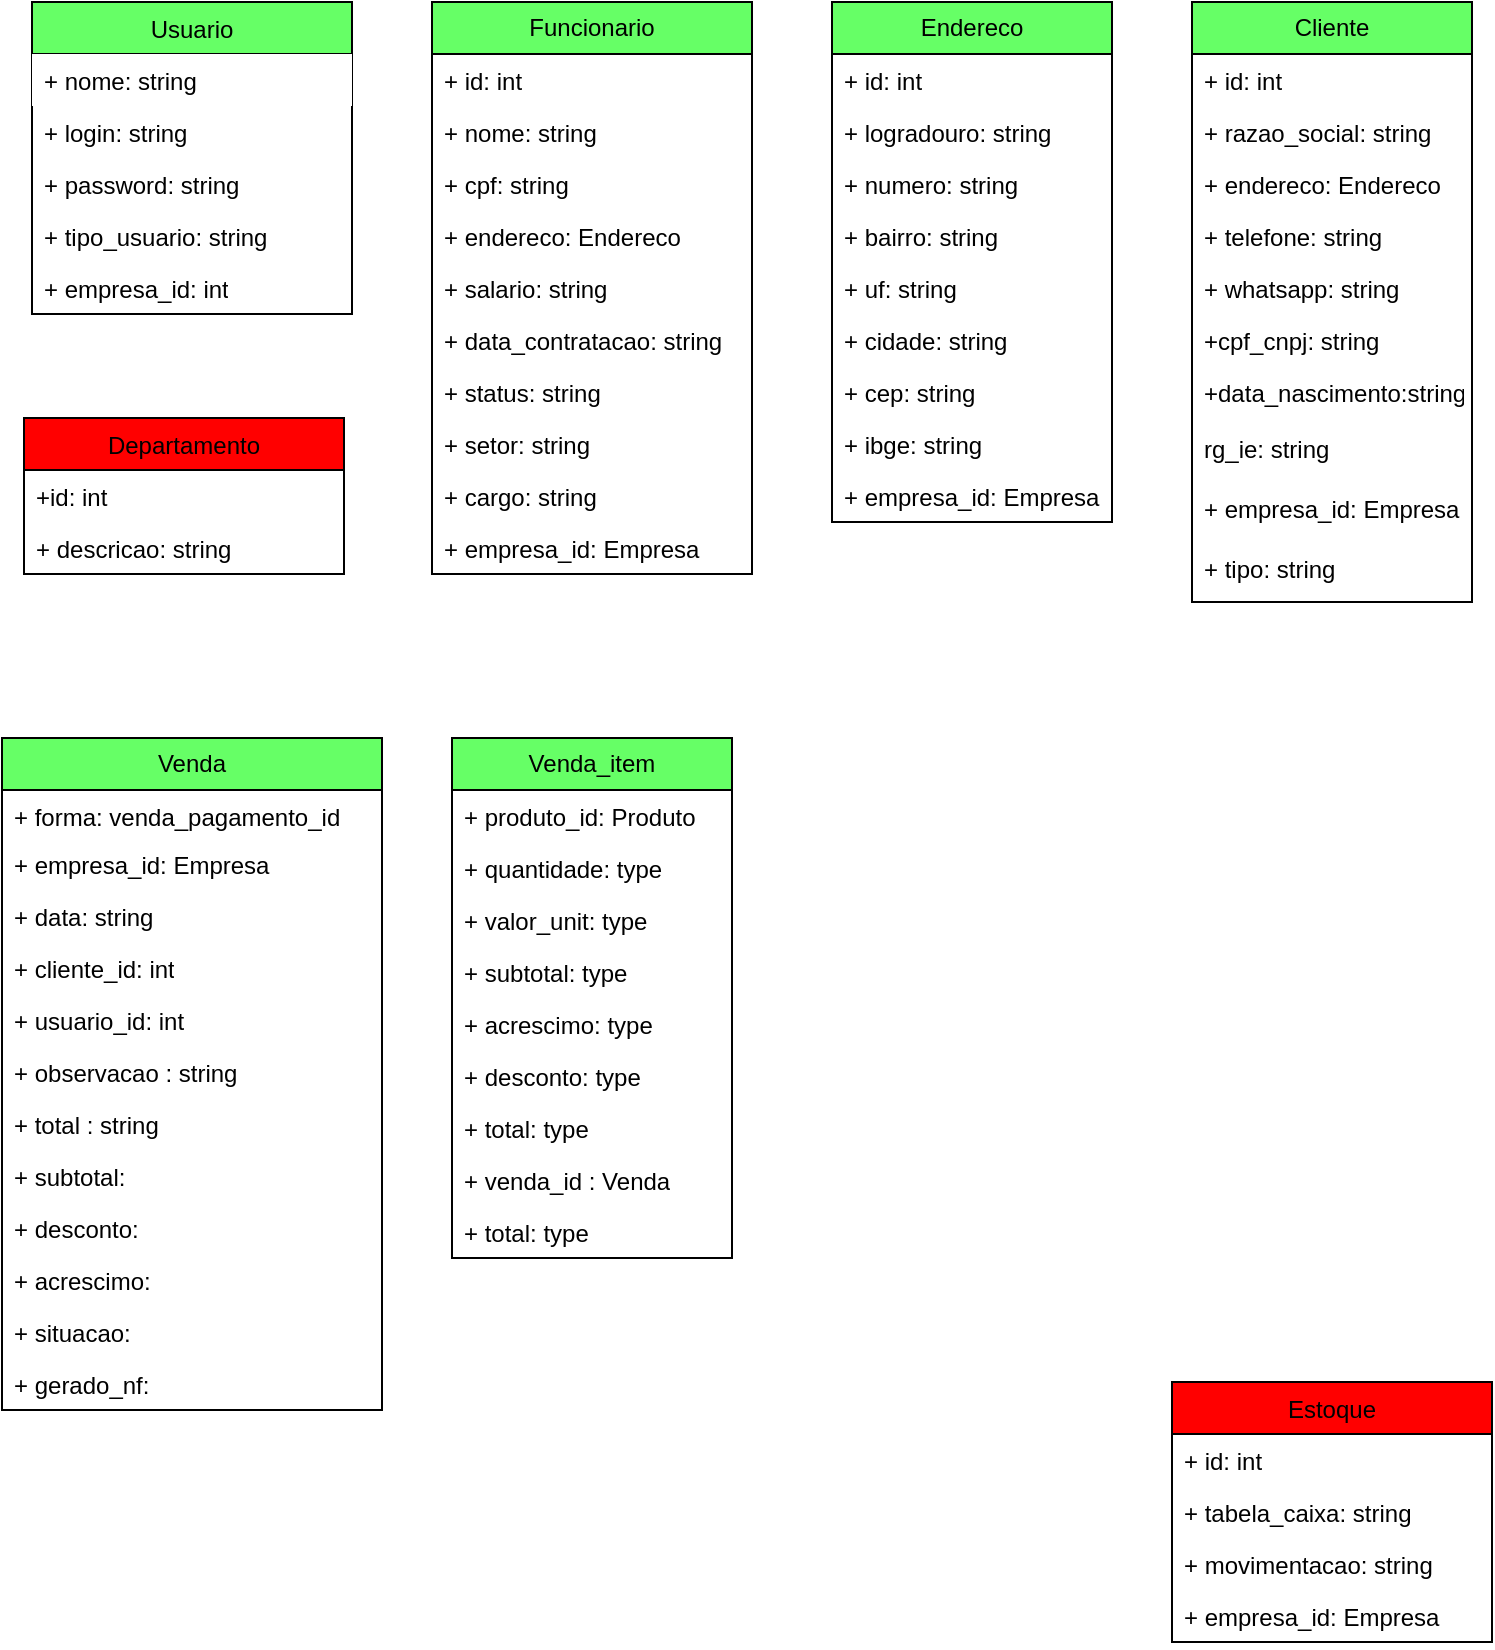 <mxfile version="26.2.13" pages="6">
  <diagram id="C5RBs43oDa-KdzZeNtuy" name="Geral">
    <mxGraphModel dx="3321" dy="751" grid="1" gridSize="10" guides="1" tooltips="1" connect="1" arrows="1" fold="1" page="1" pageScale="1" pageWidth="827" pageHeight="1169" math="0" shadow="0">
      <root>
        <mxCell id="WIyWlLk6GJQsqaUBKTNV-0" />
        <mxCell id="WIyWlLk6GJQsqaUBKTNV-1" parent="WIyWlLk6GJQsqaUBKTNV-0" />
        <mxCell id="Y8Y8SWHDW6Bw1dZ4l9J8-2" value="Cliente" style="swimlane;fontStyle=0;childLayout=stackLayout;horizontal=1;startSize=26;fillColor=#66FF66;horizontalStack=0;resizeParent=1;resizeParentMax=0;resizeLast=0;collapsible=1;marginBottom=0;whiteSpace=wrap;html=1;" parent="WIyWlLk6GJQsqaUBKTNV-1" vertex="1">
          <mxGeometry x="-1020" y="40" width="140" height="300" as="geometry" />
        </mxCell>
        <mxCell id="Y8Y8SWHDW6Bw1dZ4l9J8-3" value="+ id: int " style="text;strokeColor=none;fillColor=none;align=left;verticalAlign=top;spacingLeft=4;spacingRight=4;overflow=hidden;rotatable=0;points=[[0,0.5],[1,0.5]];portConstraint=eastwest;whiteSpace=wrap;html=1;" parent="Y8Y8SWHDW6Bw1dZ4l9J8-2" vertex="1">
          <mxGeometry y="26" width="140" height="26" as="geometry" />
        </mxCell>
        <mxCell id="Y8Y8SWHDW6Bw1dZ4l9J8-4" value="+ razao_social: string" style="text;strokeColor=none;fillColor=none;align=left;verticalAlign=top;spacingLeft=4;spacingRight=4;overflow=hidden;rotatable=0;points=[[0,0.5],[1,0.5]];portConstraint=eastwest;whiteSpace=wrap;html=1;" parent="Y8Y8SWHDW6Bw1dZ4l9J8-2" vertex="1">
          <mxGeometry y="52" width="140" height="26" as="geometry" />
        </mxCell>
        <mxCell id="Y8Y8SWHDW6Bw1dZ4l9J8-5" value="+ endereco: Endereco" style="text;strokeColor=none;fillColor=none;align=left;verticalAlign=top;spacingLeft=4;spacingRight=4;overflow=hidden;rotatable=0;points=[[0,0.5],[1,0.5]];portConstraint=eastwest;whiteSpace=wrap;html=1;" parent="Y8Y8SWHDW6Bw1dZ4l9J8-2" vertex="1">
          <mxGeometry y="78" width="140" height="26" as="geometry" />
        </mxCell>
        <mxCell id="Y8Y8SWHDW6Bw1dZ4l9J8-6" value="+ telefone: string" style="text;strokeColor=none;fillColor=none;align=left;verticalAlign=top;spacingLeft=4;spacingRight=4;overflow=hidden;rotatable=0;points=[[0,0.5],[1,0.5]];portConstraint=eastwest;whiteSpace=wrap;html=1;" parent="Y8Y8SWHDW6Bw1dZ4l9J8-2" vertex="1">
          <mxGeometry y="104" width="140" height="26" as="geometry" />
        </mxCell>
        <mxCell id="Y8Y8SWHDW6Bw1dZ4l9J8-7" value="+ whatsapp: string" style="text;strokeColor=none;fillColor=none;align=left;verticalAlign=top;spacingLeft=4;spacingRight=4;overflow=hidden;rotatable=0;points=[[0,0.5],[1,0.5]];portConstraint=eastwest;whiteSpace=wrap;html=1;" parent="Y8Y8SWHDW6Bw1dZ4l9J8-2" vertex="1">
          <mxGeometry y="130" width="140" height="26" as="geometry" />
        </mxCell>
        <mxCell id="Y8Y8SWHDW6Bw1dZ4l9J8-8" value="+cpf_cnpj: string" style="text;strokeColor=none;fillColor=none;align=left;verticalAlign=top;spacingLeft=4;spacingRight=4;overflow=hidden;rotatable=0;points=[[0,0.5],[1,0.5]];portConstraint=eastwest;whiteSpace=wrap;html=1;" parent="Y8Y8SWHDW6Bw1dZ4l9J8-2" vertex="1">
          <mxGeometry y="156" width="140" height="26" as="geometry" />
        </mxCell>
        <mxCell id="ChTZRhIxoG6WgYnew7f6-90" value="+data_nascimento:string" style="text;strokeColor=none;fillColor=none;align=left;verticalAlign=top;spacingLeft=4;spacingRight=4;overflow=hidden;rotatable=0;points=[[0,0.5],[1,0.5]];portConstraint=eastwest;whiteSpace=wrap;html=1;" parent="Y8Y8SWHDW6Bw1dZ4l9J8-2" vertex="1">
          <mxGeometry y="182" width="140" height="28" as="geometry" />
        </mxCell>
        <mxCell id="B5U0Jho-3Hm62R0akPwF-2" value="rg_ie: string" style="text;strokeColor=none;fillColor=none;align=left;verticalAlign=top;spacingLeft=4;spacingRight=4;overflow=hidden;rotatable=0;points=[[0,0.5],[1,0.5]];portConstraint=eastwest;whiteSpace=wrap;html=1;" parent="Y8Y8SWHDW6Bw1dZ4l9J8-2" vertex="1">
          <mxGeometry y="210" width="140" height="30" as="geometry" />
        </mxCell>
        <mxCell id="Y8Y8SWHDW6Bw1dZ4l9J8-9" value="+ empresa_id: Empresa" style="text;strokeColor=none;fillColor=none;align=left;verticalAlign=top;spacingLeft=4;spacingRight=4;overflow=hidden;rotatable=0;points=[[0,0.5],[1,0.5]];portConstraint=eastwest;whiteSpace=wrap;html=1;" parent="Y8Y8SWHDW6Bw1dZ4l9J8-2" vertex="1">
          <mxGeometry y="240" width="140" height="30" as="geometry" />
        </mxCell>
        <mxCell id="XCLrhDcs8RnznVQjBKSj-0" value="+ tipo: string" style="text;strokeColor=none;fillColor=none;align=left;verticalAlign=top;spacingLeft=4;spacingRight=4;overflow=hidden;rotatable=0;points=[[0,0.5],[1,0.5]];portConstraint=eastwest;whiteSpace=wrap;html=1;" parent="Y8Y8SWHDW6Bw1dZ4l9J8-2" vertex="1">
          <mxGeometry y="270" width="140" height="30" as="geometry" />
        </mxCell>
        <mxCell id="wSkTJqaz7idDvHBXDmYQ-8" value="Funcionario" style="swimlane;fontStyle=0;childLayout=stackLayout;horizontal=1;startSize=26;fillColor=#66FF66;horizontalStack=0;resizeParent=1;resizeParentMax=0;resizeLast=0;collapsible=1;marginBottom=0;whiteSpace=wrap;html=1;" parent="WIyWlLk6GJQsqaUBKTNV-1" vertex="1">
          <mxGeometry x="-1400" y="40" width="160" height="286" as="geometry" />
        </mxCell>
        <mxCell id="wSkTJqaz7idDvHBXDmYQ-9" value="+ id: int" style="text;strokeColor=none;fillColor=none;align=left;verticalAlign=top;spacingLeft=4;spacingRight=4;overflow=hidden;rotatable=0;points=[[0,0.5],[1,0.5]];portConstraint=eastwest;whiteSpace=wrap;html=1;" parent="wSkTJqaz7idDvHBXDmYQ-8" vertex="1">
          <mxGeometry y="26" width="160" height="26" as="geometry" />
        </mxCell>
        <mxCell id="nApFeIKBHu3V3wAxUeLv-2" value="+ nome: string" style="text;strokeColor=none;fillColor=none;align=left;verticalAlign=top;spacingLeft=4;spacingRight=4;overflow=hidden;rotatable=0;points=[[0,0.5],[1,0.5]];portConstraint=eastwest;whiteSpace=wrap;html=1;" parent="wSkTJqaz7idDvHBXDmYQ-8" vertex="1">
          <mxGeometry y="52" width="160" height="26" as="geometry" />
        </mxCell>
        <mxCell id="nApFeIKBHu3V3wAxUeLv-1" value="+ cpf: string" style="text;strokeColor=none;fillColor=none;align=left;verticalAlign=top;spacingLeft=4;spacingRight=4;overflow=hidden;rotatable=0;points=[[0,0.5],[1,0.5]];portConstraint=eastwest;whiteSpace=wrap;html=1;" parent="wSkTJqaz7idDvHBXDmYQ-8" vertex="1">
          <mxGeometry y="78" width="160" height="26" as="geometry" />
        </mxCell>
        <mxCell id="wSkTJqaz7idDvHBXDmYQ-10" value="+ endereco: Endereco" style="text;strokeColor=none;fillColor=none;align=left;verticalAlign=top;spacingLeft=4;spacingRight=4;overflow=hidden;rotatable=0;points=[[0,0.5],[1,0.5]];portConstraint=eastwest;whiteSpace=wrap;html=1;" parent="wSkTJqaz7idDvHBXDmYQ-8" vertex="1">
          <mxGeometry y="104" width="160" height="26" as="geometry" />
        </mxCell>
        <mxCell id="wSkTJqaz7idDvHBXDmYQ-11" value="+ salario: string" style="text;strokeColor=none;fillColor=none;align=left;verticalAlign=top;spacingLeft=4;spacingRight=4;overflow=hidden;rotatable=0;points=[[0,0.5],[1,0.5]];portConstraint=eastwest;whiteSpace=wrap;html=1;" parent="wSkTJqaz7idDvHBXDmYQ-8" vertex="1">
          <mxGeometry y="130" width="160" height="26" as="geometry" />
        </mxCell>
        <mxCell id="wSkTJqaz7idDvHBXDmYQ-12" value="+ data_contratacao: string" style="text;strokeColor=none;fillColor=none;align=left;verticalAlign=top;spacingLeft=4;spacingRight=4;overflow=hidden;rotatable=0;points=[[0,0.5],[1,0.5]];portConstraint=eastwest;whiteSpace=wrap;html=1;" parent="wSkTJqaz7idDvHBXDmYQ-8" vertex="1">
          <mxGeometry y="156" width="160" height="26" as="geometry" />
        </mxCell>
        <mxCell id="wSkTJqaz7idDvHBXDmYQ-13" value="+ status: string" style="text;strokeColor=none;fillColor=none;align=left;verticalAlign=top;spacingLeft=4;spacingRight=4;overflow=hidden;rotatable=0;points=[[0,0.5],[1,0.5]];portConstraint=eastwest;whiteSpace=wrap;html=1;" parent="wSkTJqaz7idDvHBXDmYQ-8" vertex="1">
          <mxGeometry y="182" width="160" height="26" as="geometry" />
        </mxCell>
        <mxCell id="wSkTJqaz7idDvHBXDmYQ-14" value="+ setor: string" style="text;strokeColor=none;fillColor=none;align=left;verticalAlign=top;spacingLeft=4;spacingRight=4;overflow=hidden;rotatable=0;points=[[0,0.5],[1,0.5]];portConstraint=eastwest;whiteSpace=wrap;html=1;" parent="wSkTJqaz7idDvHBXDmYQ-8" vertex="1">
          <mxGeometry y="208" width="160" height="26" as="geometry" />
        </mxCell>
        <mxCell id="nApFeIKBHu3V3wAxUeLv-0" value="+ cargo: string" style="text;strokeColor=none;fillColor=none;align=left;verticalAlign=top;spacingLeft=4;spacingRight=4;overflow=hidden;rotatable=0;points=[[0,0.5],[1,0.5]];portConstraint=eastwest;whiteSpace=wrap;html=1;" parent="wSkTJqaz7idDvHBXDmYQ-8" vertex="1">
          <mxGeometry y="234" width="160" height="26" as="geometry" />
        </mxCell>
        <mxCell id="B5U0Jho-3Hm62R0akPwF-0" value="+ empresa_id: Empresa" style="text;strokeColor=none;fillColor=none;align=left;verticalAlign=top;spacingLeft=4;spacingRight=4;overflow=hidden;rotatable=0;points=[[0,0.5],[1,0.5]];portConstraint=eastwest;whiteSpace=wrap;html=1;" parent="wSkTJqaz7idDvHBXDmYQ-8" vertex="1">
          <mxGeometry y="260" width="160" height="26" as="geometry" />
        </mxCell>
        <mxCell id="ChTZRhIxoG6WgYnew7f6-4" value="Venda" style="swimlane;fontStyle=0;childLayout=stackLayout;horizontal=1;startSize=26;fillColor=#66FF66;horizontalStack=0;resizeParent=1;resizeParentMax=0;resizeLast=0;collapsible=1;marginBottom=0;whiteSpace=wrap;html=1;" parent="WIyWlLk6GJQsqaUBKTNV-1" vertex="1">
          <mxGeometry x="-1615" y="408" width="190" height="336" as="geometry">
            <mxRectangle x="-750" y="270" width="80" height="30" as="alternateBounds" />
          </mxGeometry>
        </mxCell>
        <mxCell id="B5U0Jho-3Hm62R0akPwF-9" value="+ forma: venda_pagamento_id" style="text;strokeColor=none;fillColor=none;align=left;verticalAlign=top;spacingLeft=4;spacingRight=4;overflow=hidden;rotatable=0;points=[[0,0.5],[1,0.5]];portConstraint=eastwest;whiteSpace=wrap;html=1;" parent="ChTZRhIxoG6WgYnew7f6-4" vertex="1">
          <mxGeometry y="26" width="190" height="24" as="geometry" />
        </mxCell>
        <mxCell id="ChTZRhIxoG6WgYnew7f6-7" value="+ empresa_id: Empresa" style="text;strokeColor=none;fillColor=none;align=left;verticalAlign=top;spacingLeft=4;spacingRight=4;overflow=hidden;rotatable=0;points=[[0,0.5],[1,0.5]];portConstraint=eastwest;whiteSpace=wrap;html=1;" parent="ChTZRhIxoG6WgYnew7f6-4" vertex="1">
          <mxGeometry y="50" width="190" height="26" as="geometry" />
        </mxCell>
        <mxCell id="1aMoIxOfBjSDe7HVk4c8-0" value="+ data: string" style="text;strokeColor=none;fillColor=none;align=left;verticalAlign=top;spacingLeft=4;spacingRight=4;overflow=hidden;rotatable=0;points=[[0,0.5],[1,0.5]];portConstraint=eastwest;whiteSpace=wrap;html=1;" parent="ChTZRhIxoG6WgYnew7f6-4" vertex="1">
          <mxGeometry y="76" width="190" height="26" as="geometry" />
        </mxCell>
        <mxCell id="1aMoIxOfBjSDe7HVk4c8-1" value="+ cliente_id: int" style="text;strokeColor=none;fillColor=none;align=left;verticalAlign=top;spacingLeft=4;spacingRight=4;overflow=hidden;rotatable=0;points=[[0,0.5],[1,0.5]];portConstraint=eastwest;whiteSpace=wrap;html=1;" parent="ChTZRhIxoG6WgYnew7f6-4" vertex="1">
          <mxGeometry y="102" width="190" height="26" as="geometry" />
        </mxCell>
        <mxCell id="1aMoIxOfBjSDe7HVk4c8-2" value="+ usuario_id: int" style="text;strokeColor=none;fillColor=none;align=left;verticalAlign=top;spacingLeft=4;spacingRight=4;overflow=hidden;rotatable=0;points=[[0,0.5],[1,0.5]];portConstraint=eastwest;whiteSpace=wrap;html=1;" parent="ChTZRhIxoG6WgYnew7f6-4" vertex="1">
          <mxGeometry y="128" width="190" height="26" as="geometry" />
        </mxCell>
        <mxCell id="1aMoIxOfBjSDe7HVk4c8-4" value="+ observacao : string&amp;nbsp;" style="text;strokeColor=none;fillColor=none;align=left;verticalAlign=top;spacingLeft=4;spacingRight=4;overflow=hidden;rotatable=0;points=[[0,0.5],[1,0.5]];portConstraint=eastwest;whiteSpace=wrap;html=1;" parent="ChTZRhIxoG6WgYnew7f6-4" vertex="1">
          <mxGeometry y="154" width="190" height="26" as="geometry" />
        </mxCell>
        <mxCell id="1aMoIxOfBjSDe7HVk4c8-3" value="+ total : string&amp;nbsp;" style="text;strokeColor=none;fillColor=none;align=left;verticalAlign=top;spacingLeft=4;spacingRight=4;overflow=hidden;rotatable=0;points=[[0,0.5],[1,0.5]];portConstraint=eastwest;whiteSpace=wrap;html=1;" parent="ChTZRhIxoG6WgYnew7f6-4" vertex="1">
          <mxGeometry y="180" width="190" height="26" as="geometry" />
        </mxCell>
        <mxCell id="1aMoIxOfBjSDe7HVk4c8-5" value="+ subtotal:&amp;nbsp;" style="text;strokeColor=none;fillColor=none;align=left;verticalAlign=top;spacingLeft=4;spacingRight=4;overflow=hidden;rotatable=0;points=[[0,0.5],[1,0.5]];portConstraint=eastwest;whiteSpace=wrap;html=1;" parent="ChTZRhIxoG6WgYnew7f6-4" vertex="1">
          <mxGeometry y="206" width="190" height="26" as="geometry" />
        </mxCell>
        <mxCell id="1aMoIxOfBjSDe7HVk4c8-6" value="+ desconto:&amp;nbsp;" style="text;strokeColor=none;fillColor=none;align=left;verticalAlign=top;spacingLeft=4;spacingRight=4;overflow=hidden;rotatable=0;points=[[0,0.5],[1,0.5]];portConstraint=eastwest;whiteSpace=wrap;html=1;" parent="ChTZRhIxoG6WgYnew7f6-4" vertex="1">
          <mxGeometry y="232" width="190" height="26" as="geometry" />
        </mxCell>
        <mxCell id="1aMoIxOfBjSDe7HVk4c8-7" value="+ acrescimo:&amp;nbsp;" style="text;strokeColor=none;fillColor=none;align=left;verticalAlign=top;spacingLeft=4;spacingRight=4;overflow=hidden;rotatable=0;points=[[0,0.5],[1,0.5]];portConstraint=eastwest;whiteSpace=wrap;html=1;" parent="ChTZRhIxoG6WgYnew7f6-4" vertex="1">
          <mxGeometry y="258" width="190" height="26" as="geometry" />
        </mxCell>
        <mxCell id="1aMoIxOfBjSDe7HVk4c8-8" value="+ situacao:&amp;nbsp;" style="text;strokeColor=none;fillColor=none;align=left;verticalAlign=top;spacingLeft=4;spacingRight=4;overflow=hidden;rotatable=0;points=[[0,0.5],[1,0.5]];portConstraint=eastwest;whiteSpace=wrap;html=1;" parent="ChTZRhIxoG6WgYnew7f6-4" vertex="1">
          <mxGeometry y="284" width="190" height="26" as="geometry" />
        </mxCell>
        <mxCell id="1aMoIxOfBjSDe7HVk4c8-9" value="+ gerado_nf:&amp;nbsp;&amp;nbsp;" style="text;strokeColor=none;fillColor=none;align=left;verticalAlign=top;spacingLeft=4;spacingRight=4;overflow=hidden;rotatable=0;points=[[0,0.5],[1,0.5]];portConstraint=eastwest;whiteSpace=wrap;html=1;" parent="ChTZRhIxoG6WgYnew7f6-4" vertex="1">
          <mxGeometry y="310" width="190" height="26" as="geometry" />
        </mxCell>
        <mxCell id="ChTZRhIxoG6WgYnew7f6-35" value="&lt;span style=&quot;font-weight: normal;&quot;&gt;Estoque&lt;/span&gt;" style="swimlane;fontStyle=1;align=center;verticalAlign=top;childLayout=stackLayout;horizontal=1;startSize=26;horizontalStack=0;resizeParent=1;resizeParentMax=0;resizeLast=0;collapsible=1;marginBottom=0;whiteSpace=wrap;html=1;fillColor=#FF0000;" parent="WIyWlLk6GJQsqaUBKTNV-1" vertex="1">
          <mxGeometry x="-1030" y="730" width="160" height="130" as="geometry" />
        </mxCell>
        <mxCell id="1CBc84EDkQZNcvz1SV05-0" value="+ id: int" style="text;strokeColor=none;fillColor=none;align=left;verticalAlign=top;spacingLeft=4;spacingRight=4;overflow=hidden;rotatable=0;points=[[0,0.5],[1,0.5]];portConstraint=eastwest;whiteSpace=wrap;html=1;" parent="ChTZRhIxoG6WgYnew7f6-35" vertex="1">
          <mxGeometry y="26" width="160" height="26" as="geometry" />
        </mxCell>
        <mxCell id="ChTZRhIxoG6WgYnew7f6-36" value="+ tabela_caixa: string" style="text;strokeColor=none;fillColor=none;align=left;verticalAlign=top;spacingLeft=4;spacingRight=4;overflow=hidden;rotatable=0;points=[[0,0.5],[1,0.5]];portConstraint=eastwest;whiteSpace=wrap;html=1;" parent="ChTZRhIxoG6WgYnew7f6-35" vertex="1">
          <mxGeometry y="52" width="160" height="26" as="geometry" />
        </mxCell>
        <mxCell id="ChTZRhIxoG6WgYnew7f6-38" value="+ movimentacao: string" style="text;strokeColor=none;fillColor=none;align=left;verticalAlign=top;spacingLeft=4;spacingRight=4;overflow=hidden;rotatable=0;points=[[0,0.5],[1,0.5]];portConstraint=eastwest;whiteSpace=wrap;html=1;" parent="ChTZRhIxoG6WgYnew7f6-35" vertex="1">
          <mxGeometry y="78" width="160" height="26" as="geometry" />
        </mxCell>
        <mxCell id="B5U0Jho-3Hm62R0akPwF-7" value="+ empresa_id: Empresa" style="text;strokeColor=none;fillColor=none;align=left;verticalAlign=top;spacingLeft=4;spacingRight=4;overflow=hidden;rotatable=0;points=[[0,0.5],[1,0.5]];portConstraint=eastwest;whiteSpace=wrap;html=1;" parent="ChTZRhIxoG6WgYnew7f6-35" vertex="1">
          <mxGeometry y="104" width="160" height="26" as="geometry" />
        </mxCell>
        <mxCell id="ChTZRhIxoG6WgYnew7f6-50" value="&lt;span style=&quot;font-weight: normal;&quot;&gt;Usuario&lt;/span&gt;" style="swimlane;fontStyle=1;align=center;verticalAlign=top;childLayout=stackLayout;horizontal=1;startSize=26;horizontalStack=0;resizeParent=1;resizeParentMax=0;resizeLast=0;collapsible=1;marginBottom=0;whiteSpace=wrap;html=1;fillColor=#66FF66;" parent="WIyWlLk6GJQsqaUBKTNV-1" vertex="1">
          <mxGeometry x="-1600" y="40" width="160" height="156" as="geometry" />
        </mxCell>
        <mxCell id="ChTZRhIxoG6WgYnew7f6-53" value="+ nome: string" style="text;strokeColor=none;fillColor=#FFFFFF;align=left;verticalAlign=top;spacingLeft=4;spacingRight=4;overflow=hidden;rotatable=0;points=[[0,0.5],[1,0.5]];portConstraint=eastwest;whiteSpace=wrap;html=1;" parent="ChTZRhIxoG6WgYnew7f6-50" vertex="1">
          <mxGeometry y="26" width="160" height="26" as="geometry" />
        </mxCell>
        <mxCell id="ChTZRhIxoG6WgYnew7f6-54" value="+ login: string" style="text;strokeColor=none;fillColor=none;align=left;verticalAlign=top;spacingLeft=4;spacingRight=4;overflow=hidden;rotatable=0;points=[[0,0.5],[1,0.5]];portConstraint=eastwest;whiteSpace=wrap;html=1;" parent="ChTZRhIxoG6WgYnew7f6-50" vertex="1">
          <mxGeometry y="52" width="160" height="26" as="geometry" />
        </mxCell>
        <mxCell id="ChTZRhIxoG6WgYnew7f6-55" value="+ password: string" style="text;strokeColor=none;fillColor=none;align=left;verticalAlign=top;spacingLeft=4;spacingRight=4;overflow=hidden;rotatable=0;points=[[0,0.5],[1,0.5]];portConstraint=eastwest;whiteSpace=wrap;html=1;" parent="ChTZRhIxoG6WgYnew7f6-50" vertex="1">
          <mxGeometry y="78" width="160" height="26" as="geometry" />
        </mxCell>
        <mxCell id="ChTZRhIxoG6WgYnew7f6-58" value="+ tipo_usuario: string" style="text;strokeColor=none;fillColor=none;align=left;verticalAlign=top;spacingLeft=4;spacingRight=4;overflow=hidden;rotatable=0;points=[[0,0.5],[1,0.5]];portConstraint=eastwest;whiteSpace=wrap;html=1;" parent="ChTZRhIxoG6WgYnew7f6-50" vertex="1">
          <mxGeometry y="104" width="160" height="26" as="geometry" />
        </mxCell>
        <mxCell id="ChTZRhIxoG6WgYnew7f6-59" value="+ empresa_id: int" style="text;strokeColor=none;fillColor=none;align=left;verticalAlign=top;spacingLeft=4;spacingRight=4;overflow=hidden;rotatable=0;points=[[0,0.5],[1,0.5]];portConstraint=eastwest;whiteSpace=wrap;html=1;" parent="ChTZRhIxoG6WgYnew7f6-50" vertex="1">
          <mxGeometry y="130" width="160" height="26" as="geometry" />
        </mxCell>
        <mxCell id="ChTZRhIxoG6WgYnew7f6-73" value="&lt;span style=&quot;font-weight: normal;&quot;&gt;Departamento&lt;/span&gt;" style="swimlane;fontStyle=1;align=center;verticalAlign=top;childLayout=stackLayout;horizontal=1;startSize=26;horizontalStack=0;resizeParent=1;resizeParentMax=0;resizeLast=0;collapsible=1;marginBottom=0;whiteSpace=wrap;html=1;fillColor=#FF0000;" parent="WIyWlLk6GJQsqaUBKTNV-1" vertex="1">
          <mxGeometry x="-1604" y="248" width="160" height="78" as="geometry" />
        </mxCell>
        <mxCell id="ChTZRhIxoG6WgYnew7f6-76" value="+id: int" style="text;strokeColor=none;fillColor=none;align=left;verticalAlign=top;spacingLeft=4;spacingRight=4;overflow=hidden;rotatable=0;points=[[0,0.5],[1,0.5]];portConstraint=eastwest;whiteSpace=wrap;html=1;" parent="ChTZRhIxoG6WgYnew7f6-73" vertex="1">
          <mxGeometry y="26" width="160" height="26" as="geometry" />
        </mxCell>
        <mxCell id="ChTZRhIxoG6WgYnew7f6-74" value="+ descricao: string" style="text;strokeColor=none;fillColor=none;align=left;verticalAlign=top;spacingLeft=4;spacingRight=4;overflow=hidden;rotatable=0;points=[[0,0.5],[1,0.5]];portConstraint=eastwest;whiteSpace=wrap;html=1;" parent="ChTZRhIxoG6WgYnew7f6-73" vertex="1">
          <mxGeometry y="52" width="160" height="26" as="geometry" />
        </mxCell>
        <mxCell id="ChTZRhIxoG6WgYnew7f6-79" value="Endereco" style="swimlane;fontStyle=0;childLayout=stackLayout;horizontal=1;startSize=26;fillColor=#66FF66;horizontalStack=0;resizeParent=1;resizeParentMax=0;resizeLast=0;collapsible=1;marginBottom=0;whiteSpace=wrap;html=1;" parent="WIyWlLk6GJQsqaUBKTNV-1" vertex="1">
          <mxGeometry x="-1200" y="40" width="140" height="260" as="geometry" />
        </mxCell>
        <mxCell id="ChTZRhIxoG6WgYnew7f6-80" value="+ id: int" style="text;strokeColor=none;fillColor=none;align=left;verticalAlign=top;spacingLeft=4;spacingRight=4;overflow=hidden;rotatable=0;points=[[0,0.5],[1,0.5]];portConstraint=eastwest;whiteSpace=wrap;html=1;" parent="ChTZRhIxoG6WgYnew7f6-79" vertex="1">
          <mxGeometry y="26" width="140" height="26" as="geometry" />
        </mxCell>
        <mxCell id="ChTZRhIxoG6WgYnew7f6-81" value="+ logradouro: string" style="text;strokeColor=none;fillColor=none;align=left;verticalAlign=top;spacingLeft=4;spacingRight=4;overflow=hidden;rotatable=0;points=[[0,0.5],[1,0.5]];portConstraint=eastwest;whiteSpace=wrap;html=1;" parent="ChTZRhIxoG6WgYnew7f6-79" vertex="1">
          <mxGeometry y="52" width="140" height="26" as="geometry" />
        </mxCell>
        <mxCell id="ChTZRhIxoG6WgYnew7f6-82" value="+ numero: string" style="text;strokeColor=none;fillColor=none;align=left;verticalAlign=top;spacingLeft=4;spacingRight=4;overflow=hidden;rotatable=0;points=[[0,0.5],[1,0.5]];portConstraint=eastwest;whiteSpace=wrap;html=1;" parent="ChTZRhIxoG6WgYnew7f6-79" vertex="1">
          <mxGeometry y="78" width="140" height="26" as="geometry" />
        </mxCell>
        <mxCell id="ChTZRhIxoG6WgYnew7f6-83" value="+ bairro: string" style="text;strokeColor=none;fillColor=none;align=left;verticalAlign=top;spacingLeft=4;spacingRight=4;overflow=hidden;rotatable=0;points=[[0,0.5],[1,0.5]];portConstraint=eastwest;whiteSpace=wrap;html=1;" parent="ChTZRhIxoG6WgYnew7f6-79" vertex="1">
          <mxGeometry y="104" width="140" height="26" as="geometry" />
        </mxCell>
        <mxCell id="ChTZRhIxoG6WgYnew7f6-84" value="+ uf: string" style="text;strokeColor=none;fillColor=none;align=left;verticalAlign=top;spacingLeft=4;spacingRight=4;overflow=hidden;rotatable=0;points=[[0,0.5],[1,0.5]];portConstraint=eastwest;whiteSpace=wrap;html=1;" parent="ChTZRhIxoG6WgYnew7f6-79" vertex="1">
          <mxGeometry y="130" width="140" height="26" as="geometry" />
        </mxCell>
        <mxCell id="ChTZRhIxoG6WgYnew7f6-85" value="+ cidade: string" style="text;strokeColor=none;fillColor=none;align=left;verticalAlign=top;spacingLeft=4;spacingRight=4;overflow=hidden;rotatable=0;points=[[0,0.5],[1,0.5]];portConstraint=eastwest;whiteSpace=wrap;html=1;" parent="ChTZRhIxoG6WgYnew7f6-79" vertex="1">
          <mxGeometry y="156" width="140" height="26" as="geometry" />
        </mxCell>
        <mxCell id="ChTZRhIxoG6WgYnew7f6-86" value="+ cep: string" style="text;strokeColor=none;fillColor=none;align=left;verticalAlign=top;spacingLeft=4;spacingRight=4;overflow=hidden;rotatable=0;points=[[0,0.5],[1,0.5]];portConstraint=eastwest;whiteSpace=wrap;html=1;" parent="ChTZRhIxoG6WgYnew7f6-79" vertex="1">
          <mxGeometry y="182" width="140" height="26" as="geometry" />
        </mxCell>
        <mxCell id="ChTZRhIxoG6WgYnew7f6-87" value="+ ibge: string" style="text;strokeColor=none;fillColor=none;align=left;verticalAlign=top;spacingLeft=4;spacingRight=4;overflow=hidden;rotatable=0;points=[[0,0.5],[1,0.5]];portConstraint=eastwest;whiteSpace=wrap;html=1;" parent="ChTZRhIxoG6WgYnew7f6-79" vertex="1">
          <mxGeometry y="208" width="140" height="26" as="geometry" />
        </mxCell>
        <mxCell id="B5U0Jho-3Hm62R0akPwF-10" value="+ empresa_id: Empresa" style="text;strokeColor=none;fillColor=none;align=left;verticalAlign=top;spacingLeft=4;spacingRight=4;overflow=hidden;rotatable=0;points=[[0,0.5],[1,0.5]];portConstraint=eastwest;whiteSpace=wrap;html=1;" parent="ChTZRhIxoG6WgYnew7f6-79" vertex="1">
          <mxGeometry y="234" width="140" height="26" as="geometry" />
        </mxCell>
        <mxCell id="bxDn-Vy6MBBzFZ6-RoF8-0" value="Venda_item" style="swimlane;fontStyle=0;childLayout=stackLayout;horizontal=1;startSize=26;fillColor=#66FF66;horizontalStack=0;resizeParent=1;resizeParentMax=0;resizeLast=0;collapsible=1;marginBottom=0;whiteSpace=wrap;html=1;" parent="WIyWlLk6GJQsqaUBKTNV-1" vertex="1">
          <mxGeometry x="-1390" y="408" width="140" height="260" as="geometry" />
        </mxCell>
        <mxCell id="bxDn-Vy6MBBzFZ6-RoF8-1" value="+ produto_id: Produto" style="text;strokeColor=none;fillColor=none;align=left;verticalAlign=top;spacingLeft=4;spacingRight=4;overflow=hidden;rotatable=0;points=[[0,0.5],[1,0.5]];portConstraint=eastwest;whiteSpace=wrap;html=1;" parent="bxDn-Vy6MBBzFZ6-RoF8-0" vertex="1">
          <mxGeometry y="26" width="140" height="26" as="geometry" />
        </mxCell>
        <mxCell id="bxDn-Vy6MBBzFZ6-RoF8-2" value="+ quantidade: type" style="text;strokeColor=none;fillColor=none;align=left;verticalAlign=top;spacingLeft=4;spacingRight=4;overflow=hidden;rotatable=0;points=[[0,0.5],[1,0.5]];portConstraint=eastwest;whiteSpace=wrap;html=1;" parent="bxDn-Vy6MBBzFZ6-RoF8-0" vertex="1">
          <mxGeometry y="52" width="140" height="26" as="geometry" />
        </mxCell>
        <mxCell id="bxDn-Vy6MBBzFZ6-RoF8-3" value="+ valor_unit: type" style="text;strokeColor=none;fillColor=none;align=left;verticalAlign=top;spacingLeft=4;spacingRight=4;overflow=hidden;rotatable=0;points=[[0,0.5],[1,0.5]];portConstraint=eastwest;whiteSpace=wrap;html=1;" parent="bxDn-Vy6MBBzFZ6-RoF8-0" vertex="1">
          <mxGeometry y="78" width="140" height="26" as="geometry" />
        </mxCell>
        <mxCell id="bxDn-Vy6MBBzFZ6-RoF8-4" value="+ subtotal: type" style="text;strokeColor=none;fillColor=none;align=left;verticalAlign=top;spacingLeft=4;spacingRight=4;overflow=hidden;rotatable=0;points=[[0,0.5],[1,0.5]];portConstraint=eastwest;whiteSpace=wrap;html=1;" parent="bxDn-Vy6MBBzFZ6-RoF8-0" vertex="1">
          <mxGeometry y="104" width="140" height="26" as="geometry" />
        </mxCell>
        <mxCell id="bxDn-Vy6MBBzFZ6-RoF8-5" value="+ acrescimo: type" style="text;strokeColor=none;fillColor=none;align=left;verticalAlign=top;spacingLeft=4;spacingRight=4;overflow=hidden;rotatable=0;points=[[0,0.5],[1,0.5]];portConstraint=eastwest;whiteSpace=wrap;html=1;" parent="bxDn-Vy6MBBzFZ6-RoF8-0" vertex="1">
          <mxGeometry y="130" width="140" height="26" as="geometry" />
        </mxCell>
        <mxCell id="bxDn-Vy6MBBzFZ6-RoF8-6" value="+ desconto: type" style="text;strokeColor=none;fillColor=none;align=left;verticalAlign=top;spacingLeft=4;spacingRight=4;overflow=hidden;rotatable=0;points=[[0,0.5],[1,0.5]];portConstraint=eastwest;whiteSpace=wrap;html=1;" parent="bxDn-Vy6MBBzFZ6-RoF8-0" vertex="1">
          <mxGeometry y="156" width="140" height="26" as="geometry" />
        </mxCell>
        <mxCell id="bxDn-Vy6MBBzFZ6-RoF8-7" value="+ total: type" style="text;strokeColor=none;fillColor=none;align=left;verticalAlign=top;spacingLeft=4;spacingRight=4;overflow=hidden;rotatable=0;points=[[0,0.5],[1,0.5]];portConstraint=eastwest;whiteSpace=wrap;html=1;" parent="bxDn-Vy6MBBzFZ6-RoF8-0" vertex="1">
          <mxGeometry y="182" width="140" height="26" as="geometry" />
        </mxCell>
        <mxCell id="bxDn-Vy6MBBzFZ6-RoF8-8" value="+ venda_id : Venda" style="text;strokeColor=none;fillColor=none;align=left;verticalAlign=top;spacingLeft=4;spacingRight=4;overflow=hidden;rotatable=0;points=[[0,0.5],[1,0.5]];portConstraint=eastwest;whiteSpace=wrap;html=1;" parent="bxDn-Vy6MBBzFZ6-RoF8-0" vertex="1">
          <mxGeometry y="208" width="140" height="26" as="geometry" />
        </mxCell>
        <mxCell id="bxDn-Vy6MBBzFZ6-RoF8-9" value="+ total: type" style="text;strokeColor=none;fillColor=none;align=left;verticalAlign=top;spacingLeft=4;spacingRight=4;overflow=hidden;rotatable=0;points=[[0,0.5],[1,0.5]];portConstraint=eastwest;whiteSpace=wrap;html=1;" parent="bxDn-Vy6MBBzFZ6-RoF8-0" vertex="1">
          <mxGeometry y="234" width="140" height="26" as="geometry" />
        </mxCell>
      </root>
    </mxGraphModel>
  </diagram>
  <diagram id="6dE7K46bXDLmbRfwtSgQ" name="Financeiro">
    <mxGraphModel dx="1667" dy="751" grid="1" gridSize="10" guides="1" tooltips="1" connect="1" arrows="1" fold="1" page="1" pageScale="1" pageWidth="850" pageHeight="1100" math="0" shadow="0">
      <root>
        <mxCell id="0" />
        <mxCell id="1" parent="0" />
        <mxCell id="VbxGIlsGNoPNGT6QgkHw-1" value="Contas_a_pagar" style="swimlane;fontStyle=0;childLayout=stackLayout;horizontal=1;startSize=26;fillColor=#66FF66;horizontalStack=0;resizeParent=1;resizeParentMax=0;resizeLast=0;collapsible=1;marginBottom=0;whiteSpace=wrap;html=1;" parent="1" vertex="1">
          <mxGeometry x="40" y="40" width="200" height="286" as="geometry" />
        </mxCell>
        <mxCell id="VbxGIlsGNoPNGT6QgkHw-2" value="+ id: int" style="text;strokeColor=none;fillColor=none;align=left;verticalAlign=top;spacingLeft=4;spacingRight=4;overflow=hidden;rotatable=0;points=[[0,0.5],[1,0.5]];portConstraint=eastwest;whiteSpace=wrap;html=1;" parent="VbxGIlsGNoPNGT6QgkHw-1" vertex="1">
          <mxGeometry y="26" width="200" height="26" as="geometry" />
        </mxCell>
        <mxCell id="VbxGIlsGNoPNGT6QgkHw-3" value="+ descricao: string" style="text;strokeColor=none;fillColor=none;align=left;verticalAlign=top;spacingLeft=4;spacingRight=4;overflow=hidden;rotatable=0;points=[[0,0.5],[1,0.5]];portConstraint=eastwest;whiteSpace=wrap;html=1;" parent="VbxGIlsGNoPNGT6QgkHw-1" vertex="1">
          <mxGeometry y="52" width="200" height="26" as="geometry" />
        </mxCell>
        <mxCell id="VbxGIlsGNoPNGT6QgkHw-4" value="+ data_vencimento: string" style="text;strokeColor=none;fillColor=none;align=left;verticalAlign=top;spacingLeft=4;spacingRight=4;overflow=hidden;rotatable=0;points=[[0,0.5],[1,0.5]];portConstraint=eastwest;whiteSpace=wrap;html=1;" parent="VbxGIlsGNoPNGT6QgkHw-1" vertex="1">
          <mxGeometry y="78" width="200" height="26" as="geometry" />
        </mxCell>
        <mxCell id="VbxGIlsGNoPNGT6QgkHw-13" value="+ data_pagamento: string" style="text;strokeColor=none;fillColor=none;align=left;verticalAlign=top;spacingLeft=4;spacingRight=4;overflow=hidden;rotatable=0;points=[[0,0.5],[1,0.5]];portConstraint=eastwest;whiteSpace=wrap;html=1;" parent="VbxGIlsGNoPNGT6QgkHw-1" vertex="1">
          <mxGeometry y="104" width="200" height="26" as="geometry" />
        </mxCell>
        <mxCell id="VbxGIlsGNoPNGT6QgkHw-16" value="+ fornecedor: string" style="text;strokeColor=none;fillColor=none;align=left;verticalAlign=top;spacingLeft=4;spacingRight=4;overflow=hidden;rotatable=0;points=[[0,0.5],[1,0.5]];portConstraint=eastwest;whiteSpace=wrap;html=1;" parent="VbxGIlsGNoPNGT6QgkHw-1" vertex="1">
          <mxGeometry y="130" width="200" height="26" as="geometry" />
        </mxCell>
        <mxCell id="VbxGIlsGNoPNGT6QgkHw-17" value="+ empresa_id: Empresa" style="text;strokeColor=none;fillColor=none;align=left;verticalAlign=top;spacingLeft=4;spacingRight=4;overflow=hidden;rotatable=0;points=[[0,0.5],[1,0.5]];portConstraint=eastwest;whiteSpace=wrap;html=1;" parent="VbxGIlsGNoPNGT6QgkHw-1" vertex="1">
          <mxGeometry y="156" width="200" height="26" as="geometry" />
        </mxCell>
        <mxCell id="VbxGIlsGNoPNGT6QgkHw-18" value="+ plano_de_contas_id: int" style="text;strokeColor=none;fillColor=none;align=left;verticalAlign=top;spacingLeft=4;spacingRight=4;overflow=hidden;rotatable=0;points=[[0,0.5],[1,0.5]];portConstraint=eastwest;whiteSpace=wrap;html=1;" parent="VbxGIlsGNoPNGT6QgkHw-1" vertex="1">
          <mxGeometry y="182" width="200" height="26" as="geometry" />
        </mxCell>
        <mxCell id="VbxGIlsGNoPNGT6QgkHw-20" value="+ valor: string" style="text;strokeColor=none;fillColor=none;align=left;verticalAlign=top;spacingLeft=4;spacingRight=4;overflow=hidden;rotatable=0;points=[[0,0.5],[1,0.5]];portConstraint=eastwest;whiteSpace=wrap;html=1;" parent="VbxGIlsGNoPNGT6QgkHw-1" vertex="1">
          <mxGeometry y="208" width="200" height="26" as="geometry" />
        </mxCell>
        <mxCell id="VbxGIlsGNoPNGT6QgkHw-21" value="+ valor_pago: string" style="text;strokeColor=none;fillColor=none;align=left;verticalAlign=top;spacingLeft=4;spacingRight=4;overflow=hidden;rotatable=0;points=[[0,0.5],[1,0.5]];portConstraint=eastwest;whiteSpace=wrap;html=1;" parent="VbxGIlsGNoPNGT6QgkHw-1" vertex="1">
          <mxGeometry y="234" width="200" height="26" as="geometry" />
        </mxCell>
        <mxCell id="VbxGIlsGNoPNGT6QgkHw-19" value="+ status: string" style="text;strokeColor=none;fillColor=none;align=left;verticalAlign=top;spacingLeft=4;spacingRight=4;overflow=hidden;rotatable=0;points=[[0,0.5],[1,0.5]];portConstraint=eastwest;whiteSpace=wrap;html=1;" parent="VbxGIlsGNoPNGT6QgkHw-1" vertex="1">
          <mxGeometry y="260" width="200" height="26" as="geometry" />
        </mxCell>
        <mxCell id="VbxGIlsGNoPNGT6QgkHw-5" value="Contas_a_receber" style="swimlane;fontStyle=0;childLayout=stackLayout;horizontal=1;startSize=26;fillColor=#66FF66;horizontalStack=0;resizeParent=1;resizeParentMax=0;resizeLast=0;collapsible=1;marginBottom=0;whiteSpace=wrap;html=1;" parent="1" vertex="1">
          <mxGeometry x="560" y="40" width="240" height="338" as="geometry" />
        </mxCell>
        <mxCell id="VbxGIlsGNoPNGT6QgkHw-6" value="+ id: int" style="text;strokeColor=none;fillColor=none;align=left;verticalAlign=top;spacingLeft=4;spacingRight=4;overflow=hidden;rotatable=0;points=[[0,0.5],[1,0.5]];portConstraint=eastwest;whiteSpace=wrap;html=1;" parent="VbxGIlsGNoPNGT6QgkHw-5" vertex="1">
          <mxGeometry y="26" width="240" height="26" as="geometry" />
        </mxCell>
        <mxCell id="VbxGIlsGNoPNGT6QgkHw-7" value="+ descricao: string" style="text;strokeColor=none;fillColor=none;align=left;verticalAlign=top;spacingLeft=4;spacingRight=4;overflow=hidden;rotatable=0;points=[[0,0.5],[1,0.5]];portConstraint=eastwest;whiteSpace=wrap;html=1;" parent="VbxGIlsGNoPNGT6QgkHw-5" vertex="1">
          <mxGeometry y="52" width="240" height="26" as="geometry" />
        </mxCell>
        <mxCell id="VbxGIlsGNoPNGT6QgkHw-8" value="+ valor: string" style="text;strokeColor=none;fillColor=none;align=left;verticalAlign=top;spacingLeft=4;spacingRight=4;overflow=hidden;rotatable=0;points=[[0,0.5],[1,0.5]];portConstraint=eastwest;whiteSpace=wrap;html=1;" parent="VbxGIlsGNoPNGT6QgkHw-5" vertex="1">
          <mxGeometry y="78" width="240" height="26" as="geometry" />
        </mxCell>
        <mxCell id="GovwlGV4jPgu-RIlxJku-12" value="+ valor_pago: string" style="text;strokeColor=none;fillColor=none;align=left;verticalAlign=top;spacingLeft=4;spacingRight=4;overflow=hidden;rotatable=0;points=[[0,0.5],[1,0.5]];portConstraint=eastwest;whiteSpace=wrap;html=1;" parent="VbxGIlsGNoPNGT6QgkHw-5" vertex="1">
          <mxGeometry y="104" width="240" height="26" as="geometry" />
        </mxCell>
        <mxCell id="GovwlGV4jPgu-RIlxJku-13" value="+ data_vencimento: string" style="text;strokeColor=none;fillColor=none;align=left;verticalAlign=top;spacingLeft=4;spacingRight=4;overflow=hidden;rotatable=0;points=[[0,0.5],[1,0.5]];portConstraint=eastwest;whiteSpace=wrap;html=1;" parent="VbxGIlsGNoPNGT6QgkHw-5" vertex="1">
          <mxGeometry y="130" width="240" height="26" as="geometry" />
        </mxCell>
        <mxCell id="GovwlGV4jPgu-RIlxJku-14" value="+ data_pagamento: string" style="text;strokeColor=none;fillColor=none;align=left;verticalAlign=top;spacingLeft=4;spacingRight=4;overflow=hidden;rotatable=0;points=[[0,0.5],[1,0.5]];portConstraint=eastwest;whiteSpace=wrap;html=1;" parent="VbxGIlsGNoPNGT6QgkHw-5" vertex="1">
          <mxGeometry y="156" width="240" height="26" as="geometry" />
        </mxCell>
        <mxCell id="GovwlGV4jPgu-RIlxJku-15" value="+ parcela: string" style="text;strokeColor=none;fillColor=none;align=left;verticalAlign=top;spacingLeft=4;spacingRight=4;overflow=hidden;rotatable=0;points=[[0,0.5],[1,0.5]];portConstraint=eastwest;whiteSpace=wrap;html=1;" parent="VbxGIlsGNoPNGT6QgkHw-5" vertex="1">
          <mxGeometry y="182" width="240" height="26" as="geometry" />
        </mxCell>
        <mxCell id="GovwlGV4jPgu-RIlxJku-16" value="+ situacao: string" style="text;strokeColor=none;fillColor=none;align=left;verticalAlign=top;spacingLeft=4;spacingRight=4;overflow=hidden;rotatable=0;points=[[0,0.5],[1,0.5]];portConstraint=eastwest;whiteSpace=wrap;html=1;" parent="VbxGIlsGNoPNGT6QgkHw-5" vertex="1">
          <mxGeometry y="208" width="240" height="26" as="geometry" />
        </mxCell>
        <mxCell id="GovwlGV4jPgu-RIlxJku-17" value="+ cliente_id: int" style="text;strokeColor=none;fillColor=none;align=left;verticalAlign=top;spacingLeft=4;spacingRight=4;overflow=hidden;rotatable=0;points=[[0,0.5],[1,0.5]];portConstraint=eastwest;whiteSpace=wrap;html=1;" parent="VbxGIlsGNoPNGT6QgkHw-5" vertex="1">
          <mxGeometry y="234" width="240" height="26" as="geometry" />
        </mxCell>
        <mxCell id="GovwlGV4jPgu-RIlxJku-18" value="+ venda_id: int" style="text;strokeColor=none;fillColor=none;align=left;verticalAlign=top;spacingLeft=4;spacingRight=4;overflow=hidden;rotatable=0;points=[[0,0.5],[1,0.5]];portConstraint=eastwest;whiteSpace=wrap;html=1;" parent="VbxGIlsGNoPNGT6QgkHw-5" vertex="1">
          <mxGeometry y="260" width="240" height="26" as="geometry" />
        </mxCell>
        <mxCell id="GovwlGV4jPgu-RIlxJku-19" value="+ empresa_id: Empresa" style="text;strokeColor=none;fillColor=none;align=left;verticalAlign=top;spacingLeft=4;spacingRight=4;overflow=hidden;rotatable=0;points=[[0,0.5],[1,0.5]];portConstraint=eastwest;whiteSpace=wrap;html=1;" parent="VbxGIlsGNoPNGT6QgkHw-5" vertex="1">
          <mxGeometry y="286" width="240" height="26" as="geometry" />
        </mxCell>
        <mxCell id="IxRTStrQfKBb5_693rdy-5" value="+ plano_de_contas_id: int" style="text;strokeColor=none;fillColor=none;align=left;verticalAlign=top;spacingLeft=4;spacingRight=4;overflow=hidden;rotatable=0;points=[[0,0.5],[1,0.5]];portConstraint=eastwest;whiteSpace=wrap;html=1;" parent="VbxGIlsGNoPNGT6QgkHw-5" vertex="1">
          <mxGeometry y="312" width="240" height="26" as="geometry" />
        </mxCell>
        <mxCell id="VbxGIlsGNoPNGT6QgkHw-9" value="Fluxo_de_caixa" style="swimlane;fontStyle=0;childLayout=stackLayout;horizontal=1;startSize=26;fillColor=#66FF66;horizontalStack=0;resizeParent=1;resizeParentMax=0;resizeLast=0;collapsible=1;marginBottom=0;whiteSpace=wrap;html=1;" parent="1" vertex="1">
          <mxGeometry x="80" y="360" width="160" height="338" as="geometry">
            <mxRectangle x="520" y="40" width="120" height="30" as="alternateBounds" />
          </mxGeometry>
        </mxCell>
        <mxCell id="VbxGIlsGNoPNGT6QgkHw-10" value="+ id: int" style="text;strokeColor=none;fillColor=none;align=left;verticalAlign=top;spacingLeft=4;spacingRight=4;overflow=hidden;rotatable=0;points=[[0,0.5],[1,0.5]];portConstraint=eastwest;whiteSpace=wrap;html=1;" parent="VbxGIlsGNoPNGT6QgkHw-9" vertex="1">
          <mxGeometry y="26" width="160" height="26" as="geometry" />
        </mxCell>
        <mxCell id="VbxGIlsGNoPNGT6QgkHw-11" value="+ descricao: string" style="text;strokeColor=none;fillColor=none;align=left;verticalAlign=top;spacingLeft=4;spacingRight=4;overflow=hidden;rotatable=0;points=[[0,0.5],[1,0.5]];portConstraint=eastwest;whiteSpace=wrap;html=1;" parent="VbxGIlsGNoPNGT6QgkHw-9" vertex="1">
          <mxGeometry y="52" width="160" height="26" as="geometry" />
        </mxCell>
        <mxCell id="VbxGIlsGNoPNGT6QgkHw-12" value="+ data: string" style="text;strokeColor=none;fillColor=none;align=left;verticalAlign=top;spacingLeft=4;spacingRight=4;overflow=hidden;rotatable=0;points=[[0,0.5],[1,0.5]];portConstraint=eastwest;whiteSpace=wrap;html=1;" parent="VbxGIlsGNoPNGT6QgkHw-9" vertex="1">
          <mxGeometry y="78" width="160" height="26" as="geometry" />
        </mxCell>
        <mxCell id="GovwlGV4jPgu-RIlxJku-20" value="+ tipo: string" style="text;strokeColor=none;fillColor=none;align=left;verticalAlign=top;spacingLeft=4;spacingRight=4;overflow=hidden;rotatable=0;points=[[0,0.5],[1,0.5]];portConstraint=eastwest;whiteSpace=wrap;html=1;" parent="VbxGIlsGNoPNGT6QgkHw-9" vertex="1">
          <mxGeometry y="104" width="160" height="26" as="geometry" />
        </mxCell>
        <mxCell id="GovwlGV4jPgu-RIlxJku-21" value="+ valor: string" style="text;strokeColor=none;fillColor=none;align=left;verticalAlign=top;spacingLeft=4;spacingRight=4;overflow=hidden;rotatable=0;points=[[0,0.5],[1,0.5]];portConstraint=eastwest;whiteSpace=wrap;html=1;" parent="VbxGIlsGNoPNGT6QgkHw-9" vertex="1">
          <mxGeometry y="130" width="160" height="26" as="geometry" />
        </mxCell>
        <mxCell id="GovwlGV4jPgu-RIlxJku-22" value="+ caixa_id: Caixa" style="text;strokeColor=none;fillColor=none;align=left;verticalAlign=top;spacingLeft=4;spacingRight=4;overflow=hidden;rotatable=0;points=[[0,0.5],[1,0.5]];portConstraint=eastwest;whiteSpace=wrap;html=1;" parent="VbxGIlsGNoPNGT6QgkHw-9" vertex="1">
          <mxGeometry y="156" width="160" height="26" as="geometry" />
        </mxCell>
        <mxCell id="GovwlGV4jPgu-RIlxJku-23" value="+ usuario_id: int" style="text;strokeColor=none;fillColor=none;align=left;verticalAlign=top;spacingLeft=4;spacingRight=4;overflow=hidden;rotatable=0;points=[[0,0.5],[1,0.5]];portConstraint=eastwest;whiteSpace=wrap;html=1;" parent="VbxGIlsGNoPNGT6QgkHw-9" vertex="1">
          <mxGeometry y="182" width="160" height="26" as="geometry" />
        </mxCell>
        <mxCell id="73hLRqsrZvFyeqVsBLTR-4" value="+ empresa_id: Empresa" style="text;strokeColor=none;fillColor=none;align=left;verticalAlign=top;spacingLeft=4;spacingRight=4;overflow=hidden;rotatable=0;points=[[0,0.5],[1,0.5]];portConstraint=eastwest;whiteSpace=wrap;html=1;" parent="VbxGIlsGNoPNGT6QgkHw-9" vertex="1">
          <mxGeometry y="208" width="160" height="26" as="geometry" />
        </mxCell>
        <mxCell id="73hLRqsrZvFyeqVsBLTR-3" value="+ movimento_id: string" style="text;strokeColor=none;fillColor=none;align=left;verticalAlign=top;spacingLeft=4;spacingRight=4;overflow=hidden;rotatable=0;points=[[0,0.5],[1,0.5]];portConstraint=eastwest;whiteSpace=wrap;html=1;" parent="VbxGIlsGNoPNGT6QgkHw-9" vertex="1">
          <mxGeometry y="234" width="160" height="26" as="geometry" />
        </mxCell>
        <mxCell id="yX6ITYwlw2mwrobG80w0-12" value="+ valor_total: string" style="text;strokeColor=none;fillColor=none;align=left;verticalAlign=top;spacingLeft=4;spacingRight=4;overflow=hidden;rotatable=0;points=[[0,0.5],[1,0.5]];portConstraint=eastwest;whiteSpace=wrap;html=1;" parent="VbxGIlsGNoPNGT6QgkHw-9" vertex="1">
          <mxGeometry y="260" width="160" height="26" as="geometry" />
        </mxCell>
        <mxCell id="yX6ITYwlw2mwrobG80w0-13" value="+ tipo: string" style="text;strokeColor=none;fillColor=none;align=left;verticalAlign=top;spacingLeft=4;spacingRight=4;overflow=hidden;rotatable=0;points=[[0,0.5],[1,0.5]];portConstraint=eastwest;whiteSpace=wrap;html=1;" parent="VbxGIlsGNoPNGT6QgkHw-9" vertex="1">
          <mxGeometry y="286" width="160" height="26" as="geometry" />
        </mxCell>
        <mxCell id="yX6ITYwlw2mwrobG80w0-14" value="+ situação: string" style="text;strokeColor=none;fillColor=none;align=left;verticalAlign=top;spacingLeft=4;spacingRight=4;overflow=hidden;rotatable=0;points=[[0,0.5],[1,0.5]];portConstraint=eastwest;whiteSpace=wrap;html=1;" parent="VbxGIlsGNoPNGT6QgkHw-9" vertex="1">
          <mxGeometry y="312" width="160" height="26" as="geometry" />
        </mxCell>
        <mxCell id="GovwlGV4jPgu-RIlxJku-1" value="Adiantamento" style="swimlane;fontStyle=0;childLayout=stackLayout;horizontal=1;startSize=26;fillColor=#66FF66;horizontalStack=0;resizeParent=1;resizeParentMax=0;resizeLast=0;collapsible=1;marginBottom=0;whiteSpace=wrap;html=1;" parent="1" vertex="1">
          <mxGeometry x="560" y="400" width="200" height="182" as="geometry">
            <mxRectangle x="560" y="440" width="120" height="30" as="alternateBounds" />
          </mxGeometry>
        </mxCell>
        <mxCell id="LfWkNBkBKsPaRgnIWJ4z-1" value="+ id: int" style="text;strokeColor=none;fillColor=none;align=left;verticalAlign=top;spacingLeft=4;spacingRight=4;overflow=hidden;rotatable=0;points=[[0,0.5],[1,0.5]];portConstraint=eastwest;whiteSpace=wrap;html=1;" parent="GovwlGV4jPgu-RIlxJku-1" vertex="1">
          <mxGeometry y="26" width="200" height="26" as="geometry" />
        </mxCell>
        <mxCell id="GovwlGV4jPgu-RIlxJku-2" value="+ valor: string" style="text;strokeColor=none;fillColor=none;align=left;verticalAlign=top;spacingLeft=4;spacingRight=4;overflow=hidden;rotatable=0;points=[[0,0.5],[1,0.5]];portConstraint=eastwest;whiteSpace=wrap;html=1;" parent="GovwlGV4jPgu-RIlxJku-1" vertex="1">
          <mxGeometry y="52" width="200" height="26" as="geometry" />
        </mxCell>
        <mxCell id="GovwlGV4jPgu-RIlxJku-3" value="+ data: string" style="text;strokeColor=none;fillColor=none;align=left;verticalAlign=top;spacingLeft=4;spacingRight=4;overflow=hidden;rotatable=0;points=[[0,0.5],[1,0.5]];portConstraint=eastwest;whiteSpace=wrap;html=1;" parent="GovwlGV4jPgu-RIlxJku-1" vertex="1">
          <mxGeometry y="78" width="200" height="26" as="geometry" />
        </mxCell>
        <mxCell id="GovwlGV4jPgu-RIlxJku-4" value="+ descricao: string" style="text;strokeColor=none;fillColor=none;align=left;verticalAlign=top;spacingLeft=4;spacingRight=4;overflow=hidden;rotatable=0;points=[[0,0.5],[1,0.5]];portConstraint=eastwest;whiteSpace=wrap;html=1;" parent="GovwlGV4jPgu-RIlxJku-1" vertex="1">
          <mxGeometry y="104" width="200" height="26" as="geometry" />
        </mxCell>
        <mxCell id="GovwlGV4jPgu-RIlxJku-5" value="+ funcionario: Funcionario" style="text;strokeColor=none;fillColor=none;align=left;verticalAlign=top;spacingLeft=4;spacingRight=4;overflow=hidden;rotatable=0;points=[[0,0.5],[1,0.5]];portConstraint=eastwest;whiteSpace=wrap;html=1;" parent="GovwlGV4jPgu-RIlxJku-1" vertex="1">
          <mxGeometry y="130" width="200" height="26" as="geometry" />
        </mxCell>
        <mxCell id="W4ncd0DeaVjlOFZwLG6f-1" value="+ empresa_id: Empresa" style="text;strokeColor=none;fillColor=none;align=left;verticalAlign=top;spacingLeft=4;spacingRight=4;overflow=hidden;rotatable=0;points=[[0,0.5],[1,0.5]];portConstraint=eastwest;whiteSpace=wrap;html=1;" parent="GovwlGV4jPgu-RIlxJku-1" vertex="1">
          <mxGeometry y="156" width="200" height="26" as="geometry" />
        </mxCell>
        <mxCell id="GovwlGV4jPgu-RIlxJku-6" value="Plano_de_conta" style="swimlane;fontStyle=0;childLayout=stackLayout;horizontal=1;startSize=26;fillColor=#66FF66;horizontalStack=0;resizeParent=1;resizeParentMax=0;resizeLast=0;collapsible=1;marginBottom=0;whiteSpace=wrap;html=1;" parent="1" vertex="1">
          <mxGeometry x="280" y="40" width="240" height="156" as="geometry" />
        </mxCell>
        <mxCell id="GovwlGV4jPgu-RIlxJku-7" value="+ id: int" style="text;strokeColor=none;fillColor=none;align=left;verticalAlign=top;spacingLeft=4;spacingRight=4;overflow=hidden;rotatable=0;points=[[0,0.5],[1,0.5]];portConstraint=eastwest;whiteSpace=wrap;html=1;" parent="GovwlGV4jPgu-RIlxJku-6" vertex="1">
          <mxGeometry y="26" width="240" height="26" as="geometry" />
        </mxCell>
        <mxCell id="GovwlGV4jPgu-RIlxJku-8" value="+ descricao: string" style="text;strokeColor=none;fillColor=none;align=left;verticalAlign=top;spacingLeft=4;spacingRight=4;overflow=hidden;rotatable=0;points=[[0,0.5],[1,0.5]];portConstraint=eastwest;whiteSpace=wrap;html=1;" parent="GovwlGV4jPgu-RIlxJku-6" vertex="1">
          <mxGeometry y="52" width="240" height="26" as="geometry" />
        </mxCell>
        <mxCell id="GovwlGV4jPgu-RIlxJku-9" value="+ tipo: string" style="text;strokeColor=none;fillColor=none;align=left;verticalAlign=top;spacingLeft=4;spacingRight=4;overflow=hidden;rotatable=0;points=[[0,0.5],[1,0.5]];portConstraint=eastwest;whiteSpace=wrap;html=1;" parent="GovwlGV4jPgu-RIlxJku-6" vertex="1">
          <mxGeometry y="78" width="240" height="26" as="geometry" />
        </mxCell>
        <mxCell id="GovwlGV4jPgu-RIlxJku-11" value="+ plano_de_contas_pai: Plano_de_conta" style="text;strokeColor=none;fillColor=none;align=left;verticalAlign=top;spacingLeft=4;spacingRight=4;overflow=hidden;rotatable=0;points=[[0,0.5],[1,0.5]];portConstraint=eastwest;whiteSpace=wrap;html=1;" parent="GovwlGV4jPgu-RIlxJku-6" vertex="1">
          <mxGeometry y="104" width="240" height="26" as="geometry" />
        </mxCell>
        <mxCell id="73hLRqsrZvFyeqVsBLTR-8" value="+ empresa_id: Empresa" style="text;strokeColor=none;fillColor=none;align=left;verticalAlign=top;spacingLeft=4;spacingRight=4;overflow=hidden;rotatable=0;points=[[0,0.5],[1,0.5]];portConstraint=eastwest;whiteSpace=wrap;html=1;" parent="GovwlGV4jPgu-RIlxJku-6" vertex="1">
          <mxGeometry y="130" width="240" height="26" as="geometry" />
        </mxCell>
        <mxCell id="GovwlGV4jPgu-RIlxJku-24" value="Caixa" style="swimlane;fontStyle=0;childLayout=stackLayout;horizontal=1;startSize=26;fillColor=#66FF66;horizontalStack=0;resizeParent=1;resizeParentMax=0;resizeLast=0;collapsible=1;marginBottom=0;whiteSpace=wrap;html=1;" parent="1" vertex="1">
          <mxGeometry x="280" y="240" width="240" height="312" as="geometry" />
        </mxCell>
        <mxCell id="GovwlGV4jPgu-RIlxJku-25" value="+ id: int" style="text;strokeColor=none;fillColor=none;align=left;verticalAlign=top;spacingLeft=4;spacingRight=4;overflow=hidden;rotatable=0;points=[[0,0.5],[1,0.5]];portConstraint=eastwest;whiteSpace=wrap;html=1;" parent="GovwlGV4jPgu-RIlxJku-24" vertex="1">
          <mxGeometry y="26" width="240" height="26" as="geometry" />
        </mxCell>
        <mxCell id="GovwlGV4jPgu-RIlxJku-26" value="+ descricao: string" style="text;strokeColor=none;fillColor=none;align=left;verticalAlign=top;spacingLeft=4;spacingRight=4;overflow=hidden;rotatable=0;points=[[0,0.5],[1,0.5]];portConstraint=eastwest;whiteSpace=wrap;html=1;" parent="GovwlGV4jPgu-RIlxJku-24" vertex="1">
          <mxGeometry y="52" width="240" height="26" as="geometry" />
        </mxCell>
        <mxCell id="GovwlGV4jPgu-RIlxJku-27" value="+ situacao: string" style="text;strokeColor=none;fillColor=none;align=left;verticalAlign=top;spacingLeft=4;spacingRight=4;overflow=hidden;rotatable=0;points=[[0,0.5],[1,0.5]];portConstraint=eastwest;whiteSpace=wrap;html=1;" parent="GovwlGV4jPgu-RIlxJku-24" vertex="1">
          <mxGeometry y="78" width="240" height="26" as="geometry" />
        </mxCell>
        <mxCell id="GovwlGV4jPgu-RIlxJku-28" value="+ data_abertura: string" style="text;strokeColor=none;fillColor=none;align=left;verticalAlign=top;spacingLeft=4;spacingRight=4;overflow=hidden;rotatable=0;points=[[0,0.5],[1,0.5]];portConstraint=eastwest;whiteSpace=wrap;html=1;" parent="GovwlGV4jPgu-RIlxJku-24" vertex="1">
          <mxGeometry y="104" width="240" height="26" as="geometry" />
        </mxCell>
        <mxCell id="GovwlGV4jPgu-RIlxJku-29" value="+ data_fechamento: string" style="text;strokeColor=none;fillColor=none;align=left;verticalAlign=top;spacingLeft=4;spacingRight=4;overflow=hidden;rotatable=0;points=[[0,0.5],[1,0.5]];portConstraint=eastwest;whiteSpace=wrap;html=1;" parent="GovwlGV4jPgu-RIlxJku-24" vertex="1">
          <mxGeometry y="130" width="240" height="26" as="geometry" />
        </mxCell>
        <mxCell id="GovwlGV4jPgu-RIlxJku-30" value="+ valor_inicial: string" style="text;strokeColor=none;fillColor=none;align=left;verticalAlign=top;spacingLeft=4;spacingRight=4;overflow=hidden;rotatable=0;points=[[0,0.5],[1,0.5]];portConstraint=eastwest;whiteSpace=wrap;html=1;" parent="GovwlGV4jPgu-RIlxJku-24" vertex="1">
          <mxGeometry y="156" width="240" height="26" as="geometry" />
        </mxCell>
        <mxCell id="GovwlGV4jPgu-RIlxJku-31" value="+ valor_final: string" style="text;strokeColor=none;fillColor=none;align=left;verticalAlign=top;spacingLeft=4;spacingRight=4;overflow=hidden;rotatable=0;points=[[0,0.5],[1,0.5]];portConstraint=eastwest;whiteSpace=wrap;html=1;" parent="GovwlGV4jPgu-RIlxJku-24" vertex="1">
          <mxGeometry y="182" width="240" height="26" as="geometry" />
        </mxCell>
        <mxCell id="GovwlGV4jPgu-RIlxJku-32" value="+ usuario_abertura_id: int" style="text;strokeColor=none;fillColor=none;align=left;verticalAlign=top;spacingLeft=4;spacingRight=4;overflow=hidden;rotatable=0;points=[[0,0.5],[1,0.5]];portConstraint=eastwest;whiteSpace=wrap;html=1;" parent="GovwlGV4jPgu-RIlxJku-24" vertex="1">
          <mxGeometry y="208" width="240" height="26" as="geometry" />
        </mxCell>
        <mxCell id="S-zRAGAjI40rj1nAHGzW-1" value="+ usuario_fechamento_id: int" style="text;strokeColor=none;fillColor=none;align=left;verticalAlign=top;spacingLeft=4;spacingRight=4;overflow=hidden;rotatable=0;points=[[0,0.5],[1,0.5]];portConstraint=eastwest;whiteSpace=wrap;html=1;" parent="GovwlGV4jPgu-RIlxJku-24" vertex="1">
          <mxGeometry y="234" width="240" height="26" as="geometry" />
        </mxCell>
        <mxCell id="LfWkNBkBKsPaRgnIWJ4z-11" value="+ observacoes: string&amp;nbsp;" style="text;strokeColor=none;fillColor=none;align=left;verticalAlign=top;spacingLeft=4;spacingRight=4;overflow=hidden;rotatable=0;points=[[0,0.5],[1,0.5]];portConstraint=eastwest;whiteSpace=wrap;html=1;" parent="GovwlGV4jPgu-RIlxJku-24" vertex="1">
          <mxGeometry y="260" width="240" height="26" as="geometry" />
        </mxCell>
        <mxCell id="73hLRqsrZvFyeqVsBLTR-5" value="+ empresa_id: Empresa&amp;nbsp;" style="text;strokeColor=none;fillColor=none;align=left;verticalAlign=top;spacingLeft=4;spacingRight=4;overflow=hidden;rotatable=0;points=[[0,0.5],[1,0.5]];portConstraint=eastwest;whiteSpace=wrap;html=1;" parent="GovwlGV4jPgu-RIlxJku-24" vertex="1">
          <mxGeometry y="286" width="240" height="26" as="geometry" />
        </mxCell>
        <mxCell id="IxRTStrQfKBb5_693rdy-2" style="edgeStyle=orthogonalEdgeStyle;rounded=0;orthogonalLoop=1;jettySize=auto;html=1;entryX=-0.008;entryY=0.115;entryDx=0;entryDy=0;entryPerimeter=0;" parent="1" source="GovwlGV4jPgu-RIlxJku-20" target="S-zRAGAjI40rj1nAHGzW-1" edge="1">
          <mxGeometry relative="1" as="geometry" />
        </mxCell>
        <mxCell id="IxRTStrQfKBb5_693rdy-3" style="edgeStyle=orthogonalEdgeStyle;rounded=0;orthogonalLoop=1;jettySize=auto;html=1;exitX=0;exitY=0.5;exitDx=0;exitDy=0;entryX=1;entryY=0.5;entryDx=0;entryDy=0;" parent="1" source="VbxGIlsGNoPNGT6QgkHw-8" target="GovwlGV4jPgu-RIlxJku-9" edge="1">
          <mxGeometry relative="1" as="geometry" />
        </mxCell>
        <mxCell id="IxRTStrQfKBb5_693rdy-4" style="edgeStyle=orthogonalEdgeStyle;rounded=0;orthogonalLoop=1;jettySize=auto;html=1;exitX=1;exitY=0.5;exitDx=0;exitDy=0;entryX=0;entryY=0.5;entryDx=0;entryDy=0;" parent="1" source="VbxGIlsGNoPNGT6QgkHw-4" target="GovwlGV4jPgu-RIlxJku-9" edge="1">
          <mxGeometry relative="1" as="geometry" />
        </mxCell>
        <mxCell id="TUrEcUj-mB-xKAfXkjEv-1" value="Venda_Cartao" style="swimlane;fontStyle=0;childLayout=stackLayout;horizontal=1;startSize=26;fillColor=#66FF66;horizontalStack=0;resizeParent=1;resizeParentMax=0;resizeLast=0;collapsible=1;marginBottom=0;whiteSpace=wrap;html=1;" parent="1" vertex="1">
          <mxGeometry x="80" y="760" width="140" height="234" as="geometry" />
        </mxCell>
        <mxCell id="TUrEcUj-mB-xKAfXkjEv-2" value="+ conta_id: string" style="text;strokeColor=none;fillColor=none;align=left;verticalAlign=top;spacingLeft=4;spacingRight=4;overflow=hidden;rotatable=0;points=[[0,0.5],[1,0.5]];portConstraint=eastwest;whiteSpace=wrap;html=1;" parent="TUrEcUj-mB-xKAfXkjEv-1" vertex="1">
          <mxGeometry y="26" width="140" height="26" as="geometry" />
        </mxCell>
        <mxCell id="yX6ITYwlw2mwrobG80w0-5" value="+ banco_id: string" style="text;strokeColor=none;fillColor=none;align=left;verticalAlign=top;spacingLeft=4;spacingRight=4;overflow=hidden;rotatable=0;points=[[0,0.5],[1,0.5]];portConstraint=eastwest;whiteSpace=wrap;html=1;" parent="TUrEcUj-mB-xKAfXkjEv-1" vertex="1">
          <mxGeometry y="52" width="140" height="26" as="geometry" />
        </mxCell>
        <mxCell id="yX6ITYwlw2mwrobG80w0-6" value="+ venda_id: string" style="text;strokeColor=none;fillColor=none;align=left;verticalAlign=top;spacingLeft=4;spacingRight=4;overflow=hidden;rotatable=0;points=[[0,0.5],[1,0.5]];portConstraint=eastwest;whiteSpace=wrap;html=1;" parent="TUrEcUj-mB-xKAfXkjEv-1" vertex="1">
          <mxGeometry y="78" width="140" height="26" as="geometry" />
        </mxCell>
        <mxCell id="yX6ITYwlw2mwrobG80w0-7" value="+ valor: string" style="text;strokeColor=none;fillColor=none;align=left;verticalAlign=top;spacingLeft=4;spacingRight=4;overflow=hidden;rotatable=0;points=[[0,0.5],[1,0.5]];portConstraint=eastwest;whiteSpace=wrap;html=1;" parent="TUrEcUj-mB-xKAfXkjEv-1" vertex="1">
          <mxGeometry y="104" width="140" height="26" as="geometry" />
        </mxCell>
        <mxCell id="yX6ITYwlw2mwrobG80w0-8" value="+ cliente_id: string" style="text;strokeColor=none;fillColor=none;align=left;verticalAlign=top;spacingLeft=4;spacingRight=4;overflow=hidden;rotatable=0;points=[[0,0.5],[1,0.5]];portConstraint=eastwest;whiteSpace=wrap;html=1;" parent="TUrEcUj-mB-xKAfXkjEv-1" vertex="1">
          <mxGeometry y="130" width="140" height="26" as="geometry" />
        </mxCell>
        <mxCell id="yX6ITYwlw2mwrobG80w0-9" value="+ data_baixa: string" style="text;strokeColor=none;fillColor=none;align=left;verticalAlign=top;spacingLeft=4;spacingRight=4;overflow=hidden;rotatable=0;points=[[0,0.5],[1,0.5]];portConstraint=eastwest;whiteSpace=wrap;html=1;" parent="TUrEcUj-mB-xKAfXkjEv-1" vertex="1">
          <mxGeometry y="156" width="140" height="26" as="geometry" />
        </mxCell>
        <mxCell id="yX6ITYwlw2mwrobG80w0-16" value="+ taxa: string" style="text;strokeColor=none;fillColor=none;align=left;verticalAlign=top;spacingLeft=4;spacingRight=4;overflow=hidden;rotatable=0;points=[[0,0.5],[1,0.5]];portConstraint=eastwest;whiteSpace=wrap;html=1;" parent="TUrEcUj-mB-xKAfXkjEv-1" vertex="1">
          <mxGeometry y="182" width="140" height="26" as="geometry" />
        </mxCell>
        <mxCell id="TUrEcUj-mB-xKAfXkjEv-3" value="&lt;div&gt;+ parcela: string&lt;/div&gt;&lt;div&gt;&lt;br&gt;&lt;/div&gt;" style="text;strokeColor=none;fillColor=none;align=left;verticalAlign=top;spacingLeft=4;spacingRight=4;overflow=hidden;rotatable=0;points=[[0,0.5],[1,0.5]];portConstraint=eastwest;whiteSpace=wrap;html=1;" parent="TUrEcUj-mB-xKAfXkjEv-1" vertex="1">
          <mxGeometry y="208" width="140" height="26" as="geometry" />
        </mxCell>
        <mxCell id="TUrEcUj-mB-xKAfXkjEv-5" value="Banco" style="swimlane;fontStyle=0;childLayout=stackLayout;horizontal=1;startSize=26;fillColor=#66FF66;horizontalStack=0;resizeParent=1;resizeParentMax=0;resizeLast=0;collapsible=1;marginBottom=0;whiteSpace=wrap;html=1;" parent="1" vertex="1">
          <mxGeometry x="330" y="582" width="140" height="354" as="geometry" />
        </mxCell>
        <mxCell id="TUrEcUj-mB-xKAfXkjEv-6" value="+ id: int" style="text;strokeColor=none;fillColor=none;align=left;verticalAlign=top;spacingLeft=4;spacingRight=4;overflow=hidden;rotatable=0;points=[[0,0.5],[1,0.5]];portConstraint=eastwest;whiteSpace=wrap;html=1;" parent="TUrEcUj-mB-xKAfXkjEv-5" vertex="1">
          <mxGeometry y="26" width="140" height="26" as="geometry" />
        </mxCell>
        <mxCell id="TUrEcUj-mB-xKAfXkjEv-7" value="+ descricao: string" style="text;strokeColor=none;fillColor=none;align=left;verticalAlign=top;spacingLeft=4;spacingRight=4;overflow=hidden;rotatable=0;points=[[0,0.5],[1,0.5]];portConstraint=eastwest;whiteSpace=wrap;html=1;" parent="TUrEcUj-mB-xKAfXkjEv-5" vertex="1">
          <mxGeometry y="52" width="140" height="26" as="geometry" />
        </mxCell>
        <mxCell id="TUrEcUj-mB-xKAfXkjEv-8" value="+ agencia: string" style="text;strokeColor=none;fillColor=none;align=left;verticalAlign=top;spacingLeft=4;spacingRight=4;overflow=hidden;rotatable=0;points=[[0,0.5],[1,0.5]];portConstraint=eastwest;whiteSpace=wrap;html=1;" parent="TUrEcUj-mB-xKAfXkjEv-5" vertex="1">
          <mxGeometry y="78" width="140" height="26" as="geometry" />
        </mxCell>
        <mxCell id="mQzQPiP2teodLGRG9Vf4-5" value="+ numero_banco: string" style="text;strokeColor=none;fillColor=none;align=left;verticalAlign=top;spacingLeft=4;spacingRight=4;overflow=hidden;rotatable=0;points=[[0,0.5],[1,0.5]];portConstraint=eastwest;whiteSpace=wrap;html=1;" parent="TUrEcUj-mB-xKAfXkjEv-5" vertex="1">
          <mxGeometry y="104" width="140" height="26" as="geometry" />
        </mxCell>
        <mxCell id="mQzQPiP2teodLGRG9Vf4-11" value="+ numero_conta: string" style="text;strokeColor=none;fillColor=none;align=left;verticalAlign=top;spacingLeft=4;spacingRight=4;overflow=hidden;rotatable=0;points=[[0,0.5],[1,0.5]];portConstraint=eastwest;whiteSpace=wrap;html=1;" parent="TUrEcUj-mB-xKAfXkjEv-5" vertex="1">
          <mxGeometry y="130" width="140" height="26" as="geometry" />
        </mxCell>
        <mxCell id="mQzQPiP2teodLGRG9Vf4-6" value="+ digito_numero: string" style="text;strokeColor=none;fillColor=none;align=left;verticalAlign=top;spacingLeft=4;spacingRight=4;overflow=hidden;rotatable=0;points=[[0,0.5],[1,0.5]];portConstraint=eastwest;whiteSpace=wrap;html=1;" parent="TUrEcUj-mB-xKAfXkjEv-5" vertex="1">
          <mxGeometry y="156" width="140" height="26" as="geometry" />
        </mxCell>
        <mxCell id="mQzQPiP2teodLGRG9Vf4-8" value="+ digito_agencia: string" style="text;strokeColor=none;fillColor=none;align=left;verticalAlign=top;spacingLeft=4;spacingRight=4;overflow=hidden;rotatable=0;points=[[0,0.5],[1,0.5]];portConstraint=eastwest;whiteSpace=wrap;html=1;" parent="TUrEcUj-mB-xKAfXkjEv-5" vertex="1">
          <mxGeometry y="182" width="140" height="26" as="geometry" />
        </mxCell>
        <mxCell id="mQzQPiP2teodLGRG9Vf4-9" value="+ digito_conta: string" style="text;strokeColor=none;fillColor=none;align=left;verticalAlign=top;spacingLeft=4;spacingRight=4;overflow=hidden;rotatable=0;points=[[0,0.5],[1,0.5]];portConstraint=eastwest;whiteSpace=wrap;html=1;" parent="TUrEcUj-mB-xKAfXkjEv-5" vertex="1">
          <mxGeometry y="208" width="140" height="26" as="geometry" />
        </mxCell>
        <mxCell id="mQzQPiP2teodLGRG9Vf4-10" value="+ digito_: string" style="text;strokeColor=none;fillColor=none;align=left;verticalAlign=top;spacingLeft=4;spacingRight=4;overflow=hidden;rotatable=0;points=[[0,0.5],[1,0.5]];portConstraint=eastwest;whiteSpace=wrap;html=1;" parent="TUrEcUj-mB-xKAfXkjEv-5" vertex="1">
          <mxGeometry y="234" width="140" height="26" as="geometry" />
        </mxCell>
        <mxCell id="mQzQPiP2teodLGRG9Vf4-12" value="+ agencia_UF: string" style="text;strokeColor=none;fillColor=none;align=left;verticalAlign=top;spacingLeft=4;spacingRight=4;overflow=hidden;rotatable=0;points=[[0,0.5],[1,0.5]];portConstraint=eastwest;whiteSpace=wrap;html=1;" parent="TUrEcUj-mB-xKAfXkjEv-5" vertex="1">
          <mxGeometry y="260" width="140" height="26" as="geometry" />
        </mxCell>
        <mxCell id="mQzQPiP2teodLGRG9Vf4-13" value="+ agencia_cidade: string" style="text;strokeColor=none;fillColor=none;align=left;verticalAlign=top;spacingLeft=4;spacingRight=4;overflow=hidden;rotatable=0;points=[[0,0.5],[1,0.5]];portConstraint=eastwest;whiteSpace=wrap;html=1;" parent="TUrEcUj-mB-xKAfXkjEv-5" vertex="1">
          <mxGeometry y="286" width="140" height="34" as="geometry" />
        </mxCell>
        <mxCell id="yX6ITYwlw2mwrobG80w0-10" value="+ taxa: string" style="text;strokeColor=none;fillColor=none;align=left;verticalAlign=top;spacingLeft=4;spacingRight=4;overflow=hidden;rotatable=0;points=[[0,0.5],[1,0.5]];portConstraint=eastwest;whiteSpace=wrap;html=1;" parent="TUrEcUj-mB-xKAfXkjEv-5" vertex="1">
          <mxGeometry y="320" width="140" height="34" as="geometry" />
        </mxCell>
        <mxCell id="TUrEcUj-mB-xKAfXkjEv-9" value="Conta_corrente" style="swimlane;fontStyle=0;childLayout=stackLayout;horizontal=1;startSize=26;fillColor=#66FF66;horizontalStack=0;resizeParent=1;resizeParentMax=0;resizeLast=0;collapsible=1;marginBottom=0;whiteSpace=wrap;html=1;" parent="1" vertex="1">
          <mxGeometry x="560" y="600" width="140" height="182" as="geometry" />
        </mxCell>
        <mxCell id="TUrEcUj-mB-xKAfXkjEv-10" value="+ id:int" style="text;strokeColor=none;fillColor=none;align=left;verticalAlign=top;spacingLeft=4;spacingRight=4;overflow=hidden;rotatable=0;points=[[0,0.5],[1,0.5]];portConstraint=eastwest;whiteSpace=wrap;html=1;" parent="TUrEcUj-mB-xKAfXkjEv-9" vertex="1">
          <mxGeometry y="26" width="140" height="26" as="geometry" />
        </mxCell>
        <mxCell id="TUrEcUj-mB-xKAfXkjEv-11" value="+ numero_conta: string" style="text;strokeColor=none;fillColor=none;align=left;verticalAlign=top;spacingLeft=4;spacingRight=4;overflow=hidden;rotatable=0;points=[[0,0.5],[1,0.5]];portConstraint=eastwest;whiteSpace=wrap;html=1;" parent="TUrEcUj-mB-xKAfXkjEv-9" vertex="1">
          <mxGeometry y="52" width="140" height="26" as="geometry" />
        </mxCell>
        <mxCell id="TUrEcUj-mB-xKAfXkjEv-12" value="+ descricao: string" style="text;strokeColor=none;fillColor=none;align=left;verticalAlign=top;spacingLeft=4;spacingRight=4;overflow=hidden;rotatable=0;points=[[0,0.5],[1,0.5]];portConstraint=eastwest;whiteSpace=wrap;html=1;" parent="TUrEcUj-mB-xKAfXkjEv-9" vertex="1">
          <mxGeometry y="78" width="140" height="26" as="geometry" />
        </mxCell>
        <mxCell id="yX6ITYwlw2mwrobG80w0-1" value="+ banco_id: string" style="text;strokeColor=none;fillColor=none;align=left;verticalAlign=top;spacingLeft=4;spacingRight=4;overflow=hidden;rotatable=0;points=[[0,0.5],[1,0.5]];portConstraint=eastwest;whiteSpace=wrap;html=1;" parent="TUrEcUj-mB-xKAfXkjEv-9" vertex="1">
          <mxGeometry y="104" width="140" height="26" as="geometry" />
        </mxCell>
        <mxCell id="yX6ITYwlw2mwrobG80w0-2" value="+ titular: string" style="text;strokeColor=none;fillColor=none;align=left;verticalAlign=top;spacingLeft=4;spacingRight=4;overflow=hidden;rotatable=0;points=[[0,0.5],[1,0.5]];portConstraint=eastwest;whiteSpace=wrap;html=1;" parent="TUrEcUj-mB-xKAfXkjEv-9" vertex="1">
          <mxGeometry y="130" width="140" height="26" as="geometry" />
        </mxCell>
        <mxCell id="yX6ITYwlw2mwrobG80w0-3" value="+ saldo: string" style="text;strokeColor=none;fillColor=none;align=left;verticalAlign=top;spacingLeft=4;spacingRight=4;overflow=hidden;rotatable=0;points=[[0,0.5],[1,0.5]];portConstraint=eastwest;whiteSpace=wrap;html=1;" parent="TUrEcUj-mB-xKAfXkjEv-9" vertex="1">
          <mxGeometry y="156" width="140" height="26" as="geometry" />
        </mxCell>
        <mxCell id="TUrEcUj-mB-xKAfXkjEv-13" value="Conta_corrente_lancamento" style="swimlane;fontStyle=0;childLayout=stackLayout;horizontal=1;startSize=26;fillColor=#66FF66;horizontalStack=0;resizeParent=1;resizeParentMax=0;resizeLast=0;collapsible=1;marginBottom=0;whiteSpace=wrap;html=1;" parent="1" vertex="1">
          <mxGeometry x="560" y="812" width="200" height="182" as="geometry" />
        </mxCell>
        <mxCell id="TUrEcUj-mB-xKAfXkjEv-14" value="+ id:int" style="text;strokeColor=none;fillColor=none;align=left;verticalAlign=top;spacingLeft=4;spacingRight=4;overflow=hidden;rotatable=0;points=[[0,0.5],[1,0.5]];portConstraint=eastwest;whiteSpace=wrap;html=1;" parent="TUrEcUj-mB-xKAfXkjEv-13" vertex="1">
          <mxGeometry y="26" width="200" height="26" as="geometry" />
        </mxCell>
        <mxCell id="TUrEcUj-mB-xKAfXkjEv-15" value="+ banco_id: string" style="text;strokeColor=none;fillColor=none;align=left;verticalAlign=top;spacingLeft=4;spacingRight=4;overflow=hidden;rotatable=0;points=[[0,0.5],[1,0.5]];portConstraint=eastwest;whiteSpace=wrap;html=1;" parent="TUrEcUj-mB-xKAfXkjEv-13" vertex="1">
          <mxGeometry y="52" width="200" height="26" as="geometry" />
        </mxCell>
        <mxCell id="TUrEcUj-mB-xKAfXkjEv-16" value="+ data: string" style="text;strokeColor=none;fillColor=none;align=left;verticalAlign=top;spacingLeft=4;spacingRight=4;overflow=hidden;rotatable=0;points=[[0,0.5],[1,0.5]];portConstraint=eastwest;whiteSpace=wrap;html=1;" parent="TUrEcUj-mB-xKAfXkjEv-13" vertex="1">
          <mxGeometry y="78" width="200" height="26" as="geometry" />
        </mxCell>
        <mxCell id="yX6ITYwlw2mwrobG80w0-17" value="+ descricao: string" style="text;strokeColor=none;fillColor=none;align=left;verticalAlign=top;spacingLeft=4;spacingRight=4;overflow=hidden;rotatable=0;points=[[0,0.5],[1,0.5]];portConstraint=eastwest;whiteSpace=wrap;html=1;" parent="TUrEcUj-mB-xKAfXkjEv-13" vertex="1">
          <mxGeometry y="104" width="200" height="26" as="geometry" />
        </mxCell>
        <mxCell id="yX6ITYwlw2mwrobG80w0-18" value="+ valor: string" style="text;strokeColor=none;fillColor=none;align=left;verticalAlign=top;spacingLeft=4;spacingRight=4;overflow=hidden;rotatable=0;points=[[0,0.5],[1,0.5]];portConstraint=eastwest;whiteSpace=wrap;html=1;" parent="TUrEcUj-mB-xKAfXkjEv-13" vertex="1">
          <mxGeometry y="130" width="200" height="26" as="geometry" />
        </mxCell>
        <mxCell id="yX6ITYwlw2mwrobG80w0-19" value="+ tipo: string" style="text;strokeColor=none;fillColor=none;align=left;verticalAlign=top;spacingLeft=4;spacingRight=4;overflow=hidden;rotatable=0;points=[[0,0.5],[1,0.5]];portConstraint=eastwest;whiteSpace=wrap;html=1;" parent="TUrEcUj-mB-xKAfXkjEv-13" vertex="1">
          <mxGeometry y="156" width="200" height="26" as="geometry" />
        </mxCell>
        <mxCell id="qYUaIwJNIdGvyKcE12vC-1" value="Movimento_caixa" style="swimlane;fontStyle=0;childLayout=stackLayout;horizontal=1;startSize=26;fillColor=#66FF66;horizontalStack=0;resizeParent=1;resizeParentMax=0;resizeLast=0;collapsible=1;marginBottom=0;whiteSpace=wrap;html=1;" parent="1" vertex="1">
          <mxGeometry x="330" y="970" width="140" height="78" as="geometry" />
        </mxCell>
        <mxCell id="qYUaIwJNIdGvyKcE12vC-2" value="+ id: type" style="text;strokeColor=none;fillColor=none;align=left;verticalAlign=top;spacingLeft=4;spacingRight=4;overflow=hidden;rotatable=0;points=[[0,0.5],[1,0.5]];portConstraint=eastwest;whiteSpace=wrap;html=1;" parent="qYUaIwJNIdGvyKcE12vC-1" vertex="1">
          <mxGeometry y="26" width="140" height="26" as="geometry" />
        </mxCell>
        <mxCell id="qYUaIwJNIdGvyKcE12vC-4" value="+ descricao: type" style="text;strokeColor=none;fillColor=none;align=left;verticalAlign=top;spacingLeft=4;spacingRight=4;overflow=hidden;rotatable=0;points=[[0,0.5],[1,0.5]];portConstraint=eastwest;whiteSpace=wrap;html=1;" parent="qYUaIwJNIdGvyKcE12vC-1" vertex="1">
          <mxGeometry y="52" width="140" height="26" as="geometry" />
        </mxCell>
      </root>
    </mxGraphModel>
  </diagram>
  <diagram id="kLJDm_1Kwp31pvig4Vxs" name="Lago">
    <mxGraphModel dx="1150" dy="518" grid="1" gridSize="10" guides="1" tooltips="1" connect="1" arrows="1" fold="1" page="1" pageScale="1" pageWidth="827" pageHeight="1169" math="0" shadow="0">
      <root>
        <mxCell id="0" />
        <mxCell id="1" parent="0" />
        <mxCell id="3FAdHXBdDr7Tg2NQ65O6-1" value="Aluguel" style="swimlane;fontStyle=0;childLayout=stackLayout;horizontal=1;startSize=26;fillColor=#FF0000;horizontalStack=0;resizeParent=1;resizeParentMax=0;resizeLast=0;collapsible=1;marginBottom=0;whiteSpace=wrap;html=1;" parent="1" vertex="1">
          <mxGeometry x="350" y="456" width="180" height="442" as="geometry" />
        </mxCell>
        <mxCell id="3FAdHXBdDr7Tg2NQ65O6-3" value="+ data: date" style="text;strokeColor=none;fillColor=none;align=left;verticalAlign=top;spacingLeft=4;spacingRight=4;overflow=hidden;rotatable=0;points=[[0,0.5],[1,0.5]];portConstraint=eastwest;whiteSpace=wrap;html=1;" parent="3FAdHXBdDr7Tg2NQ65O6-1" vertex="1">
          <mxGeometry y="26" width="180" height="26" as="geometry" />
        </mxCell>
        <mxCell id="3FAdHXBdDr7Tg2NQ65O6-4" value="+ venda: Venda" style="text;strokeColor=none;fillColor=none;align=left;verticalAlign=top;spacingLeft=4;spacingRight=4;overflow=hidden;rotatable=0;points=[[0,0.5],[1,0.5]];portConstraint=eastwest;whiteSpace=wrap;html=1;" parent="3FAdHXBdDr7Tg2NQ65O6-1" vertex="1">
          <mxGeometry y="52" width="180" height="26" as="geometry" />
        </mxCell>
        <mxCell id="vwg8yEv4U1fAG3IlkZqR-1" value="+ espaco: Espacos" style="text;strokeColor=none;fillColor=none;align=left;verticalAlign=top;spacingLeft=4;spacingRight=4;overflow=hidden;rotatable=0;points=[[0,0.5],[1,0.5]];portConstraint=eastwest;whiteSpace=wrap;html=1;" parent="3FAdHXBdDr7Tg2NQ65O6-1" vertex="1">
          <mxGeometry y="78" width="180" height="26" as="geometry" />
        </mxCell>
        <mxCell id="3FAdHXBdDr7Tg2NQ65O6-5" value="+ empresa_id: Empresa" style="text;strokeColor=none;fillColor=none;align=left;verticalAlign=top;spacingLeft=4;spacingRight=4;overflow=hidden;rotatable=0;points=[[0,0.5],[1,0.5]];portConstraint=eastwest;whiteSpace=wrap;html=1;" parent="3FAdHXBdDr7Tg2NQ65O6-1" vertex="1">
          <mxGeometry y="104" width="180" height="26" as="geometry" />
        </mxCell>
        <mxCell id="DRX34f8u5FMsE56zCx2L-8" value="+ observacao: string" style="text;strokeColor=none;fillColor=none;align=left;verticalAlign=top;spacingLeft=4;spacingRight=4;overflow=hidden;rotatable=0;points=[[0,0.5],[1,0.5]];portConstraint=eastwest;whiteSpace=wrap;html=1;" parent="3FAdHXBdDr7Tg2NQ65O6-1" vertex="1">
          <mxGeometry y="130" width="180" height="26" as="geometry" />
        </mxCell>
        <mxCell id="DRX34f8u5FMsE56zCx2L-9" value="+ subtotal: type" style="text;strokeColor=none;fillColor=none;align=left;verticalAlign=top;spacingLeft=4;spacingRight=4;overflow=hidden;rotatable=0;points=[[0,0.5],[1,0.5]];portConstraint=eastwest;whiteSpace=wrap;html=1;" parent="3FAdHXBdDr7Tg2NQ65O6-1" vertex="1">
          <mxGeometry y="156" width="180" height="26" as="geometry" />
        </mxCell>
        <mxCell id="DRX34f8u5FMsE56zCx2L-10" value="+ desconto: type" style="text;strokeColor=none;fillColor=none;align=left;verticalAlign=top;spacingLeft=4;spacingRight=4;overflow=hidden;rotatable=0;points=[[0,0.5],[1,0.5]];portConstraint=eastwest;whiteSpace=wrap;html=1;" parent="3FAdHXBdDr7Tg2NQ65O6-1" vertex="1">
          <mxGeometry y="182" width="180" height="26" as="geometry" />
        </mxCell>
        <mxCell id="DRX34f8u5FMsE56zCx2L-11" value="+ acrescimo: type" style="text;strokeColor=none;fillColor=none;align=left;verticalAlign=top;spacingLeft=4;spacingRight=4;overflow=hidden;rotatable=0;points=[[0,0.5],[1,0.5]];portConstraint=eastwest;whiteSpace=wrap;html=1;" parent="3FAdHXBdDr7Tg2NQ65O6-1" vertex="1">
          <mxGeometry y="208" width="180" height="26" as="geometry" />
        </mxCell>
        <mxCell id="DRX34f8u5FMsE56zCx2L-12" value="+ total: type" style="text;strokeColor=none;fillColor=none;align=left;verticalAlign=top;spacingLeft=4;spacingRight=4;overflow=hidden;rotatable=0;points=[[0,0.5],[1,0.5]];portConstraint=eastwest;whiteSpace=wrap;html=1;" parent="3FAdHXBdDr7Tg2NQ65O6-1" vertex="1">
          <mxGeometry y="234" width="180" height="26" as="geometry" />
        </mxCell>
        <mxCell id="DRX34f8u5FMsE56zCx2L-13" value="+ forma_pagamento_id: type" style="text;strokeColor=none;fillColor=none;align=left;verticalAlign=top;spacingLeft=4;spacingRight=4;overflow=hidden;rotatable=0;points=[[0,0.5],[1,0.5]];portConstraint=eastwest;whiteSpace=wrap;html=1;" parent="3FAdHXBdDr7Tg2NQ65O6-1" vertex="1">
          <mxGeometry y="260" width="180" height="26" as="geometry" />
        </mxCell>
        <mxCell id="DRX34f8u5FMsE56zCx2L-14" value="+ parcelas: type" style="text;strokeColor=none;fillColor=none;align=left;verticalAlign=top;spacingLeft=4;spacingRight=4;overflow=hidden;rotatable=0;points=[[0,0.5],[1,0.5]];portConstraint=eastwest;whiteSpace=wrap;html=1;" parent="3FAdHXBdDr7Tg2NQ65O6-1" vertex="1">
          <mxGeometry y="286" width="180" height="26" as="geometry" />
        </mxCell>
        <mxCell id="DRX34f8u5FMsE56zCx2L-15" value="+ vencimento: type" style="text;strokeColor=none;fillColor=none;align=left;verticalAlign=top;spacingLeft=4;spacingRight=4;overflow=hidden;rotatable=0;points=[[0,0.5],[1,0.5]];portConstraint=eastwest;whiteSpace=wrap;html=1;" parent="3FAdHXBdDr7Tg2NQ65O6-1" vertex="1">
          <mxGeometry y="312" width="180" height="26" as="geometry" />
        </mxCell>
        <mxCell id="DRX34f8u5FMsE56zCx2L-16" value="+ cliente_id: type" style="text;strokeColor=none;fillColor=none;align=left;verticalAlign=top;spacingLeft=4;spacingRight=4;overflow=hidden;rotatable=0;points=[[0,0.5],[1,0.5]];portConstraint=eastwest;whiteSpace=wrap;html=1;" parent="3FAdHXBdDr7Tg2NQ65O6-1" vertex="1">
          <mxGeometry y="338" width="180" height="26" as="geometry" />
        </mxCell>
        <mxCell id="DRX34f8u5FMsE56zCx2L-17" value="+ contrato: file|nullable" style="text;strokeColor=none;fillColor=none;align=left;verticalAlign=top;spacingLeft=4;spacingRight=4;overflow=hidden;rotatable=0;points=[[0,0.5],[1,0.5]];portConstraint=eastwest;whiteSpace=wrap;html=1;" parent="3FAdHXBdDr7Tg2NQ65O6-1" vertex="1">
          <mxGeometry y="364" width="180" height="26" as="geometry" />
        </mxCell>
        <mxCell id="rCC025osSKbzvfMzi3G4-1" value="+ adicionais: type&amp;nbsp;" style="text;strokeColor=none;fillColor=none;align=left;verticalAlign=top;spacingLeft=4;spacingRight=4;overflow=hidden;rotatable=0;points=[[0,0.5],[1,0.5]];portConstraint=eastwest;whiteSpace=wrap;html=1;" parent="3FAdHXBdDr7Tg2NQ65O6-1" vertex="1">
          <mxGeometry y="390" width="180" height="26" as="geometry" />
        </mxCell>
        <mxCell id="UUGgR9ufn3Qm83pCQhl2-2" value="+ status: type&amp;nbsp;" style="text;strokeColor=none;fillColor=none;align=left;verticalAlign=top;spacingLeft=4;spacingRight=4;overflow=hidden;rotatable=0;points=[[0,0.5],[1,0.5]];portConstraint=eastwest;whiteSpace=wrap;html=1;" parent="3FAdHXBdDr7Tg2NQ65O6-1" vertex="1">
          <mxGeometry y="416" width="180" height="26" as="geometry" />
        </mxCell>
        <mxCell id="Y3JZNO06PXcVKXwLqZND-5" value="Espacos" style="swimlane;fontStyle=0;childLayout=stackLayout;horizontal=1;startSize=26;fillColor=#66FF66;horizontalStack=0;resizeParent=1;resizeParentMax=0;resizeLast=0;collapsible=1;marginBottom=0;whiteSpace=wrap;html=1;" parent="1" vertex="1">
          <mxGeometry x="650" y="260" width="140" height="156" as="geometry" />
        </mxCell>
        <mxCell id="ZAGZg7wnqmCdBdj05CTL-1" value="+ id: int" style="text;strokeColor=none;fillColor=none;align=left;verticalAlign=top;spacingLeft=4;spacingRight=4;overflow=hidden;rotatable=0;points=[[0,0.5],[1,0.5]];portConstraint=eastwest;whiteSpace=wrap;html=1;" parent="Y3JZNO06PXcVKXwLqZND-5" vertex="1">
          <mxGeometry y="26" width="140" height="26" as="geometry" />
        </mxCell>
        <mxCell id="Y3JZNO06PXcVKXwLqZND-6" value="+ valor: string" style="text;strokeColor=none;fillColor=none;align=left;verticalAlign=top;spacingLeft=4;spacingRight=4;overflow=hidden;rotatable=0;points=[[0,0.5],[1,0.5]];portConstraint=eastwest;whiteSpace=wrap;html=1;" parent="Y3JZNO06PXcVKXwLqZND-5" vertex="1">
          <mxGeometry y="52" width="140" height="26" as="geometry" />
        </mxCell>
        <mxCell id="Y3JZNO06PXcVKXwLqZND-7" value="+ status: string" style="text;strokeColor=none;fillColor=none;align=left;verticalAlign=top;spacingLeft=4;spacingRight=4;overflow=hidden;rotatable=0;points=[[0,0.5],[1,0.5]];portConstraint=eastwest;whiteSpace=wrap;html=1;" parent="Y3JZNO06PXcVKXwLqZND-5" vertex="1">
          <mxGeometry y="78" width="140" height="26" as="geometry" />
        </mxCell>
        <mxCell id="QkJV4lZqnZSw2m5h0pJJ-5" value="+ nome: string" style="text;strokeColor=none;fillColor=none;align=left;verticalAlign=top;spacingLeft=4;spacingRight=4;overflow=hidden;rotatable=0;points=[[0,0.5],[1,0.5]];portConstraint=eastwest;whiteSpace=wrap;html=1;" parent="Y3JZNO06PXcVKXwLqZND-5" vertex="1">
          <mxGeometry y="104" width="140" height="26" as="geometry" />
        </mxCell>
        <mxCell id="Y3JZNO06PXcVKXwLqZND-8" value="+ empresa_id: Empresa" style="text;strokeColor=none;fillColor=none;align=left;verticalAlign=top;spacingLeft=4;spacingRight=4;overflow=hidden;rotatable=0;points=[[0,0.5],[1,0.5]];portConstraint=eastwest;whiteSpace=wrap;html=1;" parent="Y3JZNO06PXcVKXwLqZND-5" vertex="1">
          <mxGeometry y="130" width="140" height="26" as="geometry" />
        </mxCell>
        <mxCell id="thWI7xXx2dMAzOaTdpSe-1" value="Diaria" style="swimlane;fontStyle=0;childLayout=stackLayout;horizontal=1;startSize=26;fillColor=#66FF66;horizontalStack=0;resizeParent=1;resizeParentMax=0;resizeLast=0;collapsible=1;marginBottom=0;whiteSpace=wrap;html=1;" parent="1" vertex="1">
          <mxGeometry x="650" y="40" width="140" height="182" as="geometry" />
        </mxCell>
        <mxCell id="thWI7xXx2dMAzOaTdpSe-2" value="+ id: int" style="text;strokeColor=none;fillColor=none;align=left;verticalAlign=top;spacingLeft=4;spacingRight=4;overflow=hidden;rotatable=0;points=[[0,0.5],[1,0.5]];portConstraint=eastwest;whiteSpace=wrap;html=1;" parent="thWI7xXx2dMAzOaTdpSe-1" vertex="1">
          <mxGeometry y="26" width="140" height="26" as="geometry" />
        </mxCell>
        <mxCell id="thWI7xXx2dMAzOaTdpSe-3" value="+ tipo: string" style="text;strokeColor=none;fillColor=none;align=left;verticalAlign=top;spacingLeft=4;spacingRight=4;overflow=hidden;rotatable=0;points=[[0,0.5],[1,0.5]];portConstraint=eastwest;whiteSpace=wrap;html=1;" parent="thWI7xXx2dMAzOaTdpSe-1" vertex="1">
          <mxGeometry y="52" width="140" height="26" as="geometry" />
        </mxCell>
        <mxCell id="QkJV4lZqnZSw2m5h0pJJ-6" value="+ valor: string" style="text;strokeColor=none;fillColor=none;align=left;verticalAlign=top;spacingLeft=4;spacingRight=4;overflow=hidden;rotatable=0;points=[[0,0.5],[1,0.5]];portConstraint=eastwest;whiteSpace=wrap;html=1;" parent="thWI7xXx2dMAzOaTdpSe-1" vertex="1">
          <mxGeometry y="78" width="140" height="26" as="geometry" />
        </mxCell>
        <mxCell id="pBx9DryikqFmGHi3vS5p-1" value="+ cliente_id: int" style="text;strokeColor=none;fillColor=none;align=left;verticalAlign=top;spacingLeft=4;spacingRight=4;overflow=hidden;rotatable=0;points=[[0,0.5],[1,0.5]];portConstraint=eastwest;whiteSpace=wrap;html=1;" parent="thWI7xXx2dMAzOaTdpSe-1" vertex="1">
          <mxGeometry y="104" width="140" height="26" as="geometry" />
        </mxCell>
        <mxCell id="pBx9DryikqFmGHi3vS5p-2" value="+ produto_id: null" style="text;strokeColor=none;fillColor=none;align=left;verticalAlign=top;spacingLeft=4;spacingRight=4;overflow=hidden;rotatable=0;points=[[0,0.5],[1,0.5]];portConstraint=eastwest;whiteSpace=wrap;html=1;" parent="thWI7xXx2dMAzOaTdpSe-1" vertex="1">
          <mxGeometry y="130" width="140" height="26" as="geometry" />
        </mxCell>
        <mxCell id="pBx9DryikqFmGHi3vS5p-3" value="+ quantidade: string" style="text;strokeColor=none;fillColor=none;align=left;verticalAlign=top;spacingLeft=4;spacingRight=4;overflow=hidden;rotatable=0;points=[[0,0.5],[1,0.5]];portConstraint=eastwest;whiteSpace=wrap;html=1;" parent="thWI7xXx2dMAzOaTdpSe-1" vertex="1">
          <mxGeometry y="156" width="140" height="26" as="geometry" />
        </mxCell>
        <mxCell id="BfC5sjocgA4JyvWU2EEf-1" value="&lt;span style=&quot;font-weight: normal;&quot;&gt;Forma_pagamento&lt;/span&gt;" style="swimlane;fontStyle=1;align=center;verticalAlign=top;childLayout=stackLayout;horizontal=1;startSize=26;horizontalStack=0;resizeParent=1;resizeParentMax=0;resizeLast=0;collapsible=1;marginBottom=0;whiteSpace=wrap;html=1;fillColor=#66FF66;" parent="1" vertex="1">
          <mxGeometry x="460" y="260" width="160" height="78" as="geometry" />
        </mxCell>
        <mxCell id="BfC5sjocgA4JyvWU2EEf-2" value="+ descricao: string" style="text;strokeColor=none;fillColor=none;align=left;verticalAlign=top;spacingLeft=4;spacingRight=4;overflow=hidden;rotatable=0;points=[[0,0.5],[1,0.5]];portConstraint=eastwest;whiteSpace=wrap;html=1;" parent="BfC5sjocgA4JyvWU2EEf-1" vertex="1">
          <mxGeometry y="26" width="160" height="26" as="geometry" />
        </mxCell>
        <mxCell id="Pgy92fsN5oo701I8pA8k-1" value="+ empresa_id: Empresa" style="text;strokeColor=none;fillColor=none;align=left;verticalAlign=top;spacingLeft=4;spacingRight=4;overflow=hidden;rotatable=0;points=[[0,0.5],[1,0.5]];portConstraint=eastwest;whiteSpace=wrap;html=1;" parent="BfC5sjocgA4JyvWU2EEf-1" vertex="1">
          <mxGeometry y="52" width="160" height="26" as="geometry" />
        </mxCell>
        <mxCell id="n7fOMkuz5vVOm0U9sBrL-1" value="Empresa" style="swimlane;fontStyle=0;childLayout=stackLayout;horizontal=1;startSize=26;fillColor=#66FF66;horizontalStack=0;resizeParent=1;resizeParentMax=0;resizeLast=0;collapsible=1;marginBottom=0;whiteSpace=wrap;html=1;" parent="1" vertex="1">
          <mxGeometry x="254" y="40" width="160" height="182" as="geometry">
            <mxRectangle x="260" y="210" width="90" height="30" as="alternateBounds" />
          </mxGeometry>
        </mxCell>
        <mxCell id="n7fOMkuz5vVOm0U9sBrL-2" value="+ id: int" style="text;strokeColor=none;fillColor=none;align=left;verticalAlign=top;spacingLeft=4;spacingRight=4;overflow=hidden;rotatable=0;points=[[0,0.5],[1,0.5]];portConstraint=eastwest;whiteSpace=wrap;html=1;" parent="n7fOMkuz5vVOm0U9sBrL-1" vertex="1">
          <mxGeometry y="26" width="160" height="26" as="geometry" />
        </mxCell>
        <mxCell id="n7fOMkuz5vVOm0U9sBrL-3" value="+ razao_social:string" style="text;strokeColor=none;fillColor=none;align=left;verticalAlign=top;spacingLeft=4;spacingRight=4;overflow=hidden;rotatable=0;points=[[0,0.5],[1,0.5]];portConstraint=eastwest;whiteSpace=wrap;html=1;" parent="n7fOMkuz5vVOm0U9sBrL-1" vertex="1">
          <mxGeometry y="52" width="160" height="26" as="geometry" />
        </mxCell>
        <mxCell id="n7fOMkuz5vVOm0U9sBrL-4" value="+nome_fantasia:string" style="text;strokeColor=none;fillColor=none;align=left;verticalAlign=top;spacingLeft=4;spacingRight=4;overflow=hidden;rotatable=0;points=[[0,0.5],[1,0.5]];portConstraint=eastwest;whiteSpace=wrap;html=1;" parent="n7fOMkuz5vVOm0U9sBrL-1" vertex="1">
          <mxGeometry y="78" width="160" height="26" as="geometry" />
        </mxCell>
        <mxCell id="3uxjod_Igl0gNeDUmCTF-1" value="+cnpj:string" style="text;strokeColor=none;fillColor=none;align=left;verticalAlign=top;spacingLeft=4;spacingRight=4;overflow=hidden;rotatable=0;points=[[0,0.5],[1,0.5]];portConstraint=eastwest;whiteSpace=wrap;html=1;" parent="n7fOMkuz5vVOm0U9sBrL-1" vertex="1">
          <mxGeometry y="104" width="160" height="26" as="geometry" />
        </mxCell>
        <mxCell id="3uxjod_Igl0gNeDUmCTF-2" value="+inscricao_estadual:string" style="text;strokeColor=none;fillColor=none;align=left;verticalAlign=top;spacingLeft=4;spacingRight=4;overflow=hidden;rotatable=0;points=[[0,0.5],[1,0.5]];portConstraint=eastwest;whiteSpace=wrap;html=1;" parent="n7fOMkuz5vVOm0U9sBrL-1" vertex="1">
          <mxGeometry y="130" width="160" height="26" as="geometry" />
        </mxCell>
        <mxCell id="3uxjod_Igl0gNeDUmCTF-3" value="+endereco:string" style="text;strokeColor=none;fillColor=none;align=left;verticalAlign=top;spacingLeft=4;spacingRight=4;overflow=hidden;rotatable=0;points=[[0,0.5],[1,0.5]];portConstraint=eastwest;whiteSpace=wrap;html=1;" parent="n7fOMkuz5vVOm0U9sBrL-1" vertex="1">
          <mxGeometry y="156" width="160" height="26" as="geometry" />
        </mxCell>
        <mxCell id="pBx9DryikqFmGHi3vS5p-5" value="Produto" style="swimlane;fontStyle=0;childLayout=stackLayout;horizontal=1;startSize=26;fillColor=#66FF66;horizontalStack=0;resizeParent=1;resizeParentMax=0;resizeLast=0;collapsible=1;marginBottom=0;whiteSpace=wrap;html=1;" parent="1" vertex="1">
          <mxGeometry x="50" y="40" width="140" height="416" as="geometry" />
        </mxCell>
        <mxCell id="pBx9DryikqFmGHi3vS5p-8" value="+ id: int" style="text;strokeColor=none;fillColor=none;align=left;verticalAlign=top;spacingLeft=4;spacingRight=4;overflow=hidden;rotatable=0;points=[[0,0.5],[1,0.5]];portConstraint=eastwest;whiteSpace=wrap;html=1;" parent="pBx9DryikqFmGHi3vS5p-5" vertex="1">
          <mxGeometry y="26" width="140" height="26" as="geometry" />
        </mxCell>
        <mxCell id="pBx9DryikqFmGHi3vS5p-19" value="+ descricao: string" style="text;strokeColor=none;fillColor=none;align=left;verticalAlign=top;spacingLeft=4;spacingRight=4;overflow=hidden;rotatable=0;points=[[0,0.5],[1,0.5]];portConstraint=eastwest;whiteSpace=wrap;html=1;" parent="pBx9DryikqFmGHi3vS5p-5" vertex="1">
          <mxGeometry y="52" width="140" height="26" as="geometry" />
        </mxCell>
        <mxCell id="pBx9DryikqFmGHi3vS5p-10" value="+ tipo: string" style="text;strokeColor=none;fillColor=none;align=left;verticalAlign=top;spacingLeft=4;spacingRight=4;overflow=hidden;rotatable=0;points=[[0,0.5],[1,0.5]];portConstraint=eastwest;whiteSpace=wrap;html=1;" parent="pBx9DryikqFmGHi3vS5p-5" vertex="1">
          <mxGeometry y="78" width="140" height="26" as="geometry" />
        </mxCell>
        <mxCell id="pBx9DryikqFmGHi3vS5p-11" value="+ situacao: string" style="text;strokeColor=none;fillColor=none;align=left;verticalAlign=top;spacingLeft=4;spacingRight=4;overflow=hidden;rotatable=0;points=[[0,0.5],[1,0.5]];portConstraint=eastwest;whiteSpace=wrap;html=1;" parent="pBx9DryikqFmGHi3vS5p-5" vertex="1">
          <mxGeometry y="104" width="140" height="26" as="geometry" />
        </mxCell>
        <mxCell id="pBx9DryikqFmGHi3vS5p-6" value="+ ean: string" style="text;strokeColor=none;fillColor=none;align=left;verticalAlign=top;spacingLeft=4;spacingRight=4;overflow=hidden;rotatable=0;points=[[0,0.5],[1,0.5]];portConstraint=eastwest;whiteSpace=wrap;html=1;" parent="pBx9DryikqFmGHi3vS5p-5" vertex="1">
          <mxGeometry y="130" width="140" height="26" as="geometry" />
        </mxCell>
        <mxCell id="pBx9DryikqFmGHi3vS5p-7" value="+ preco_custo: string" style="text;strokeColor=none;fillColor=none;align=left;verticalAlign=top;spacingLeft=4;spacingRight=4;overflow=hidden;rotatable=0;points=[[0,0.5],[1,0.5]];portConstraint=eastwest;whiteSpace=wrap;html=1;" parent="pBx9DryikqFmGHi3vS5p-5" vertex="1">
          <mxGeometry y="156" width="140" height="26" as="geometry" />
        </mxCell>
        <mxCell id="pBx9DryikqFmGHi3vS5p-9" value="+ preco_venda: string" style="text;strokeColor=none;fillColor=none;align=left;verticalAlign=top;spacingLeft=4;spacingRight=4;overflow=hidden;rotatable=0;points=[[0,0.5],[1,0.5]];portConstraint=eastwest;whiteSpace=wrap;html=1;" parent="pBx9DryikqFmGHi3vS5p-5" vertex="1">
          <mxGeometry y="182" width="140" height="26" as="geometry" />
        </mxCell>
        <mxCell id="pBx9DryikqFmGHi3vS5p-12" value="+ ncm: string" style="text;strokeColor=none;fillColor=none;align=left;verticalAlign=top;spacingLeft=4;spacingRight=4;overflow=hidden;rotatable=0;points=[[0,0.5],[1,0.5]];portConstraint=eastwest;whiteSpace=wrap;html=1;" parent="pBx9DryikqFmGHi3vS5p-5" vertex="1">
          <mxGeometry y="208" width="140" height="26" as="geometry" />
        </mxCell>
        <mxCell id="pBx9DryikqFmGHi3vS5p-13" value="+ cst: string" style="text;strokeColor=none;fillColor=none;align=left;verticalAlign=top;spacingLeft=4;spacingRight=4;overflow=hidden;rotatable=0;points=[[0,0.5],[1,0.5]];portConstraint=eastwest;whiteSpace=wrap;html=1;" parent="pBx9DryikqFmGHi3vS5p-5" vertex="1">
          <mxGeometry y="234" width="140" height="26" as="geometry" />
        </mxCell>
        <mxCell id="pBx9DryikqFmGHi3vS5p-14" value="+ cfop_interno: string" style="text;strokeColor=none;fillColor=none;align=left;verticalAlign=top;spacingLeft=4;spacingRight=4;overflow=hidden;rotatable=0;points=[[0,0.5],[1,0.5]];portConstraint=eastwest;whiteSpace=wrap;html=1;" parent="pBx9DryikqFmGHi3vS5p-5" vertex="1">
          <mxGeometry y="260" width="140" height="26" as="geometry" />
        </mxCell>
        <mxCell id="pBx9DryikqFmGHi3vS5p-15" value="+ cfop_externo: string" style="text;strokeColor=none;fillColor=none;align=left;verticalAlign=top;spacingLeft=4;spacingRight=4;overflow=hidden;rotatable=0;points=[[0,0.5],[1,0.5]];portConstraint=eastwest;whiteSpace=wrap;html=1;" parent="pBx9DryikqFmGHi3vS5p-5" vertex="1">
          <mxGeometry y="286" width="140" height="26" as="geometry" />
        </mxCell>
        <mxCell id="pBx9DryikqFmGHi3vS5p-16" value="+ aliquota: string" style="text;strokeColor=none;fillColor=none;align=left;verticalAlign=top;spacingLeft=4;spacingRight=4;overflow=hidden;rotatable=0;points=[[0,0.5],[1,0.5]];portConstraint=eastwest;whiteSpace=wrap;html=1;" parent="pBx9DryikqFmGHi3vS5p-5" vertex="1">
          <mxGeometry y="312" width="140" height="26" as="geometry" />
        </mxCell>
        <mxCell id="pBx9DryikqFmGHi3vS5p-17" value="+ csosn: string" style="text;strokeColor=none;fillColor=none;align=left;verticalAlign=top;spacingLeft=4;spacingRight=4;overflow=hidden;rotatable=0;points=[[0,0.5],[1,0.5]];portConstraint=eastwest;whiteSpace=wrap;html=1;" parent="pBx9DryikqFmGHi3vS5p-5" vertex="1">
          <mxGeometry y="338" width="140" height="26" as="geometry" />
        </mxCell>
        <mxCell id="pBx9DryikqFmGHi3vS5p-18" value="+ empresa_id: Empresa" style="text;strokeColor=none;fillColor=none;align=left;verticalAlign=top;spacingLeft=4;spacingRight=4;overflow=hidden;rotatable=0;points=[[0,0.5],[1,0.5]];portConstraint=eastwest;whiteSpace=wrap;html=1;" parent="pBx9DryikqFmGHi3vS5p-5" vertex="1">
          <mxGeometry y="364" width="140" height="26" as="geometry" />
        </mxCell>
        <mxCell id="UUGgR9ufn3Qm83pCQhl2-1" value="+ comissao: type" style="text;strokeColor=none;fillColor=none;align=left;verticalAlign=top;spacingLeft=4;spacingRight=4;overflow=hidden;rotatable=0;points=[[0,0.5],[1,0.5]];portConstraint=eastwest;whiteSpace=wrap;html=1;" parent="pBx9DryikqFmGHi3vS5p-5" vertex="1">
          <mxGeometry y="390" width="140" height="26" as="geometry" />
        </mxCell>
        <mxCell id="qzzvC2BttDWuNCRwEhBD-1" value="Fornecedor" style="swimlane;fontStyle=0;childLayout=stackLayout;horizontal=1;startSize=26;fillColor=#66FF66;horizontalStack=0;resizeParent=1;resizeParentMax=0;resizeLast=0;collapsible=1;marginBottom=0;whiteSpace=wrap;html=1;" parent="1" vertex="1">
          <mxGeometry x="450" y="40" width="160" height="182" as="geometry">
            <mxRectangle x="260" y="210" width="90" height="30" as="alternateBounds" />
          </mxGeometry>
        </mxCell>
        <mxCell id="qzzvC2BttDWuNCRwEhBD-2" value="+ id: int" style="text;strokeColor=none;fillColor=none;align=left;verticalAlign=top;spacingLeft=4;spacingRight=4;overflow=hidden;rotatable=0;points=[[0,0.5],[1,0.5]];portConstraint=eastwest;whiteSpace=wrap;html=1;" parent="qzzvC2BttDWuNCRwEhBD-1" vertex="1">
          <mxGeometry y="26" width="160" height="26" as="geometry" />
        </mxCell>
        <mxCell id="qzzvC2BttDWuNCRwEhBD-3" value="+ razao_social:string" style="text;strokeColor=none;fillColor=none;align=left;verticalAlign=top;spacingLeft=4;spacingRight=4;overflow=hidden;rotatable=0;points=[[0,0.5],[1,0.5]];portConstraint=eastwest;whiteSpace=wrap;html=1;" parent="qzzvC2BttDWuNCRwEhBD-1" vertex="1">
          <mxGeometry y="52" width="160" height="26" as="geometry" />
        </mxCell>
        <mxCell id="qzzvC2BttDWuNCRwEhBD-4" value="+nome_fantasia:string" style="text;strokeColor=none;fillColor=none;align=left;verticalAlign=top;spacingLeft=4;spacingRight=4;overflow=hidden;rotatable=0;points=[[0,0.5],[1,0.5]];portConstraint=eastwest;whiteSpace=wrap;html=1;" parent="qzzvC2BttDWuNCRwEhBD-1" vertex="1">
          <mxGeometry y="78" width="160" height="26" as="geometry" />
        </mxCell>
        <mxCell id="qzzvC2BttDWuNCRwEhBD-5" value="+cnpj:string" style="text;strokeColor=none;fillColor=none;align=left;verticalAlign=top;spacingLeft=4;spacingRight=4;overflow=hidden;rotatable=0;points=[[0,0.5],[1,0.5]];portConstraint=eastwest;whiteSpace=wrap;html=1;" parent="qzzvC2BttDWuNCRwEhBD-1" vertex="1">
          <mxGeometry y="104" width="160" height="26" as="geometry" />
        </mxCell>
        <mxCell id="qzzvC2BttDWuNCRwEhBD-6" value="+inscricao_estadual:string" style="text;strokeColor=none;fillColor=none;align=left;verticalAlign=top;spacingLeft=4;spacingRight=4;overflow=hidden;rotatable=0;points=[[0,0.5],[1,0.5]];portConstraint=eastwest;whiteSpace=wrap;html=1;" parent="qzzvC2BttDWuNCRwEhBD-1" vertex="1">
          <mxGeometry y="130" width="160" height="26" as="geometry" />
        </mxCell>
        <mxCell id="qzzvC2BttDWuNCRwEhBD-7" value="+endereco:string" style="text;strokeColor=none;fillColor=none;align=left;verticalAlign=top;spacingLeft=4;spacingRight=4;overflow=hidden;rotatable=0;points=[[0,0.5],[1,0.5]];portConstraint=eastwest;whiteSpace=wrap;html=1;" parent="qzzvC2BttDWuNCRwEhBD-1" vertex="1">
          <mxGeometry y="156" width="160" height="26" as="geometry" />
        </mxCell>
      </root>
    </mxGraphModel>
  </diagram>
  <diagram id="dVQn0ebrc1YmxP7Upn_5" name="Fiscal">
    <mxGraphModel dx="1667" dy="751" grid="1" gridSize="10" guides="1" tooltips="1" connect="1" arrows="1" fold="1" page="1" pageScale="1" pageWidth="850" pageHeight="1100" math="0" shadow="0">
      <root>
        <mxCell id="0" />
        <mxCell id="1" parent="0" />
        <mxCell id="oFZIO1AWCZ-rK5zPBu55-5" value="Preferencia" style="swimlane;fontStyle=0;childLayout=stackLayout;horizontal=1;startSize=26;fillColor=#FF0000;horizontalStack=0;resizeParent=1;resizeParentMax=0;resizeLast=0;collapsible=1;marginBottom=0;whiteSpace=wrap;html=1;" parent="1" vertex="1">
          <mxGeometry x="460" y="40" width="140" height="104" as="geometry" />
        </mxCell>
        <mxCell id="oFZIO1AWCZ-rK5zPBu55-6" value="+ field: type" style="text;strokeColor=none;fillColor=none;align=left;verticalAlign=top;spacingLeft=4;spacingRight=4;overflow=hidden;rotatable=0;points=[[0,0.5],[1,0.5]];portConstraint=eastwest;whiteSpace=wrap;html=1;" parent="oFZIO1AWCZ-rK5zPBu55-5" vertex="1">
          <mxGeometry y="26" width="140" height="26" as="geometry" />
        </mxCell>
        <mxCell id="oFZIO1AWCZ-rK5zPBu55-7" value="+ field: type" style="text;strokeColor=none;fillColor=none;align=left;verticalAlign=top;spacingLeft=4;spacingRight=4;overflow=hidden;rotatable=0;points=[[0,0.5],[1,0.5]];portConstraint=eastwest;whiteSpace=wrap;html=1;" parent="oFZIO1AWCZ-rK5zPBu55-5" vertex="1">
          <mxGeometry y="52" width="140" height="26" as="geometry" />
        </mxCell>
        <mxCell id="oFZIO1AWCZ-rK5zPBu55-8" value="+ field: type" style="text;strokeColor=none;fillColor=none;align=left;verticalAlign=top;spacingLeft=4;spacingRight=4;overflow=hidden;rotatable=0;points=[[0,0.5],[1,0.5]];portConstraint=eastwest;whiteSpace=wrap;html=1;" parent="oFZIO1AWCZ-rK5zPBu55-5" vertex="1">
          <mxGeometry y="78" width="140" height="26" as="geometry" />
        </mxCell>
        <mxCell id="oFZIO1AWCZ-rK5zPBu55-22" value="MCM" style="swimlane;fontStyle=0;childLayout=stackLayout;horizontal=1;startSize=26;fillColor=#FF0000;horizontalStack=0;resizeParent=1;resizeParentMax=0;resizeLast=0;collapsible=1;marginBottom=0;whiteSpace=wrap;html=1;" parent="1" vertex="1">
          <mxGeometry x="660" y="40" width="140" height="104" as="geometry" />
        </mxCell>
        <mxCell id="oFZIO1AWCZ-rK5zPBu55-23" value="+ id: int" style="text;strokeColor=none;fillColor=none;align=left;verticalAlign=top;spacingLeft=4;spacingRight=4;overflow=hidden;rotatable=0;points=[[0,0.5],[1,0.5]];portConstraint=eastwest;whiteSpace=wrap;html=1;" parent="oFZIO1AWCZ-rK5zPBu55-22" vertex="1">
          <mxGeometry y="26" width="140" height="26" as="geometry" />
        </mxCell>
        <mxCell id="oFZIO1AWCZ-rK5zPBu55-24" value="+ descricao: string" style="text;strokeColor=none;fillColor=none;align=left;verticalAlign=top;spacingLeft=4;spacingRight=4;overflow=hidden;rotatable=0;points=[[0,0.5],[1,0.5]];portConstraint=eastwest;whiteSpace=wrap;html=1;" parent="oFZIO1AWCZ-rK5zPBu55-22" vertex="1">
          <mxGeometry y="52" width="140" height="26" as="geometry" />
        </mxCell>
        <mxCell id="oFZIO1AWCZ-rK5zPBu55-25" value="+ mcm: string" style="text;strokeColor=none;fillColor=none;align=left;verticalAlign=top;spacingLeft=4;spacingRight=4;overflow=hidden;rotatable=0;points=[[0,0.5],[1,0.5]];portConstraint=eastwest;whiteSpace=wrap;html=1;" parent="oFZIO1AWCZ-rK5zPBu55-22" vertex="1">
          <mxGeometry y="78" width="140" height="26" as="geometry" />
        </mxCell>
        <mxCell id="oFZIO1AWCZ-rK5zPBu55-26" value="CFOP" style="swimlane;fontStyle=0;childLayout=stackLayout;horizontal=1;startSize=26;fillColor=#66FF66;horizontalStack=0;resizeParent=1;resizeParentMax=0;resizeLast=0;collapsible=1;marginBottom=0;whiteSpace=wrap;html=1;" parent="1" vertex="1">
          <mxGeometry x="460" y="190" width="140" height="104" as="geometry">
            <mxRectangle x="460" y="190" width="70" height="30" as="alternateBounds" />
          </mxGeometry>
        </mxCell>
        <mxCell id="oFZIO1AWCZ-rK5zPBu55-27" value="+ id: int" style="text;strokeColor=none;fillColor=none;align=left;verticalAlign=top;spacingLeft=4;spacingRight=4;overflow=hidden;rotatable=0;points=[[0,0.5],[1,0.5]];portConstraint=eastwest;whiteSpace=wrap;html=1;" parent="oFZIO1AWCZ-rK5zPBu55-26" vertex="1">
          <mxGeometry y="26" width="140" height="26" as="geometry" />
        </mxCell>
        <mxCell id="oFZIO1AWCZ-rK5zPBu55-28" value="+ descricao: string" style="text;strokeColor=none;fillColor=none;align=left;verticalAlign=top;spacingLeft=4;spacingRight=4;overflow=hidden;rotatable=0;points=[[0,0.5],[1,0.5]];portConstraint=eastwest;whiteSpace=wrap;html=1;" parent="oFZIO1AWCZ-rK5zPBu55-26" vertex="1">
          <mxGeometry y="52" width="140" height="26" as="geometry" />
        </mxCell>
        <mxCell id="oFZIO1AWCZ-rK5zPBu55-29" value="+ cfop: string" style="text;strokeColor=none;fillColor=none;align=left;verticalAlign=top;spacingLeft=4;spacingRight=4;overflow=hidden;rotatable=0;points=[[0,0.5],[1,0.5]];portConstraint=eastwest;whiteSpace=wrap;html=1;" parent="oFZIO1AWCZ-rK5zPBu55-26" vertex="1">
          <mxGeometry y="78" width="140" height="26" as="geometry" />
        </mxCell>
        <mxCell id="oFZIO1AWCZ-rK5zPBu55-34" value="Certificados" style="swimlane;fontStyle=0;childLayout=stackLayout;horizontal=1;startSize=26;fillColor=#FF0000;horizontalStack=0;resizeParent=1;resizeParentMax=0;resizeLast=0;collapsible=1;marginBottom=0;whiteSpace=wrap;html=1;" parent="1" vertex="1">
          <mxGeometry x="660" y="190" width="140" height="104" as="geometry">
            <mxRectangle x="660" y="190" width="100" height="30" as="alternateBounds" />
          </mxGeometry>
        </mxCell>
        <mxCell id="oFZIO1AWCZ-rK5zPBu55-35" value="+id: int" style="text;strokeColor=none;fillColor=none;align=left;verticalAlign=top;spacingLeft=4;spacingRight=4;overflow=hidden;rotatable=0;points=[[0,0.5],[1,0.5]];portConstraint=eastwest;whiteSpace=wrap;html=1;" parent="oFZIO1AWCZ-rK5zPBu55-34" vertex="1">
          <mxGeometry y="26" width="140" height="26" as="geometry" />
        </mxCell>
        <mxCell id="oFZIO1AWCZ-rK5zPBu55-36" value="+ razao_social:string" style="text;strokeColor=none;fillColor=none;align=left;verticalAlign=top;spacingLeft=4;spacingRight=4;overflow=hidden;rotatable=0;points=[[0,0.5],[1,0.5]];portConstraint=eastwest;whiteSpace=wrap;html=1;" parent="oFZIO1AWCZ-rK5zPBu55-34" vertex="1">
          <mxGeometry y="52" width="140" height="26" as="geometry" />
        </mxCell>
        <mxCell id="oFZIO1AWCZ-rK5zPBu55-37" value="+perf:string" style="text;strokeColor=none;fillColor=none;align=left;verticalAlign=top;spacingLeft=4;spacingRight=4;overflow=hidden;rotatable=0;points=[[0,0.5],[1,0.5]];portConstraint=eastwest;whiteSpace=wrap;html=1;" parent="oFZIO1AWCZ-rK5zPBu55-34" vertex="1">
          <mxGeometry y="78" width="140" height="26" as="geometry" />
        </mxCell>
        <mxCell id="S-brEio5v_8JCtd6K8d--1" value="Nota_fiscal" style="swimlane;fontStyle=0;childLayout=stackLayout;horizontal=1;startSize=26;fillColor=#FF0000;horizontalStack=0;resizeParent=1;resizeParentMax=0;resizeLast=0;collapsible=1;marginBottom=0;whiteSpace=wrap;html=1;" parent="1" vertex="1">
          <mxGeometry x="80" y="40" width="170" height="760" as="geometry" />
        </mxCell>
        <mxCell id="S-brEio5v_8JCtd6K8d--2" value="+ id:int" style="text;strokeColor=none;fillColor=none;align=left;verticalAlign=top;spacingLeft=4;spacingRight=4;overflow=hidden;rotatable=0;points=[[0,0.5],[1,0.5]];portConstraint=eastwest;whiteSpace=wrap;html=1;" parent="S-brEio5v_8JCtd6K8d--1" vertex="1">
          <mxGeometry y="26" width="170" height="26" as="geometry" />
        </mxCell>
        <mxCell id="S-brEio5v_8JCtd6K8d--3" value="+ cliente:id" style="text;strokeColor=none;fillColor=none;align=left;verticalAlign=top;spacingLeft=4;spacingRight=4;overflow=hidden;rotatable=0;points=[[0,0.5],[1,0.5]];portConstraint=eastwest;whiteSpace=wrap;html=1;" parent="S-brEio5v_8JCtd6K8d--1" vertex="1">
          <mxGeometry y="52" width="170" height="26" as="geometry" />
        </mxCell>
        <mxCell id="fZhLNogZkrRvT1w2njcJ-2" value="+ mcm: string" style="text;strokeColor=none;fillColor=none;align=left;verticalAlign=top;spacingLeft=4;spacingRight=4;overflow=hidden;rotatable=0;points=[[0,0.5],[1,0.5]];portConstraint=eastwest;whiteSpace=wrap;html=1;" parent="S-brEio5v_8JCtd6K8d--1" vertex="1">
          <mxGeometry y="78" width="170" height="26" as="geometry" />
        </mxCell>
        <mxCell id="fZhLNogZkrRvT1w2njcJ-3" value="+ cfop:string" style="text;strokeColor=none;fillColor=none;align=left;verticalAlign=top;spacingLeft=4;spacingRight=4;overflow=hidden;rotatable=0;points=[[0,0.5],[1,0.5]];portConstraint=eastwest;whiteSpace=wrap;html=1;" parent="S-brEio5v_8JCtd6K8d--1" vertex="1">
          <mxGeometry y="104" width="170" height="26" as="geometry" />
        </mxCell>
        <mxCell id="fZhLNogZkrRvT1w2njcJ-4" value="+ usuario:id" style="text;strokeColor=none;fillColor=none;align=left;verticalAlign=top;spacingLeft=4;spacingRight=4;overflow=hidden;rotatable=0;points=[[0,0.5],[1,0.5]];portConstraint=eastwest;whiteSpace=wrap;html=1;" parent="S-brEio5v_8JCtd6K8d--1" vertex="1">
          <mxGeometry y="130" width="170" height="26" as="geometry" />
        </mxCell>
        <mxCell id="fZhLNogZkrRvT1w2njcJ-5" value="+ data: string" style="text;strokeColor=none;fillColor=none;align=left;verticalAlign=top;spacingLeft=4;spacingRight=4;overflow=hidden;rotatable=0;points=[[0,0.5],[1,0.5]];portConstraint=eastwest;whiteSpace=wrap;html=1;" parent="S-brEio5v_8JCtd6K8d--1" vertex="1">
          <mxGeometry y="156" width="170" height="26" as="geometry" />
        </mxCell>
        <mxCell id="fZhLNogZkrRvT1w2njcJ-6" value="+ empresa:id" style="text;strokeColor=none;fillColor=none;align=left;verticalAlign=top;spacingLeft=4;spacingRight=4;overflow=hidden;rotatable=0;points=[[0,0.5],[1,0.5]];portConstraint=eastwest;whiteSpace=wrap;html=1;" parent="S-brEio5v_8JCtd6K8d--1" vertex="1">
          <mxGeometry y="182" width="170" height="26" as="geometry" />
        </mxCell>
        <mxCell id="S-brEio5v_8JCtd6K8d--4" value="+ chave: string" style="text;strokeColor=none;fillColor=none;align=left;verticalAlign=top;spacingLeft=4;spacingRight=4;overflow=hidden;rotatable=0;points=[[0,0.5],[1,0.5]];portConstraint=eastwest;whiteSpace=wrap;html=1;" parent="S-brEio5v_8JCtd6K8d--1" vertex="1">
          <mxGeometry y="208" width="170" height="26" as="geometry" />
        </mxCell>
        <mxCell id="fZhLNogZkrRvT1w2njcJ-7" value="+ numero: string" style="text;strokeColor=none;fillColor=none;align=left;verticalAlign=top;spacingLeft=4;spacingRight=4;overflow=hidden;rotatable=0;points=[[0,0.5],[1,0.5]];portConstraint=eastwest;whiteSpace=wrap;html=1;" parent="S-brEio5v_8JCtd6K8d--1" vertex="1">
          <mxGeometry y="234" width="170" height="26" as="geometry" />
        </mxCell>
        <mxCell id="fZhLNogZkrRvT1w2njcJ-8" value="+ serie: string" style="text;strokeColor=none;fillColor=none;align=left;verticalAlign=top;spacingLeft=4;spacingRight=4;overflow=hidden;rotatable=0;points=[[0,0.5],[1,0.5]];portConstraint=eastwest;whiteSpace=wrap;html=1;" parent="S-brEio5v_8JCtd6K8d--1" vertex="1">
          <mxGeometry y="260" width="170" height="26" as="geometry" />
        </mxCell>
        <mxCell id="fZhLNogZkrRvT1w2njcJ-9" value="+ observacoes: string" style="text;strokeColor=none;fillColor=none;align=left;verticalAlign=top;spacingLeft=4;spacingRight=4;overflow=hidden;rotatable=0;points=[[0,0.5],[1,0.5]];portConstraint=eastwest;whiteSpace=wrap;html=1;" parent="S-brEio5v_8JCtd6K8d--1" vertex="1">
          <mxGeometry y="286" width="170" height="26" as="geometry" />
        </mxCell>
        <mxCell id="fZhLNogZkrRvT1w2njcJ-10" value="+ info complementares: string" style="text;strokeColor=none;fillColor=none;align=left;verticalAlign=top;spacingLeft=4;spacingRight=4;overflow=hidden;rotatable=0;points=[[0,0.5],[1,0.5]];portConstraint=eastwest;whiteSpace=wrap;html=1;" parent="S-brEio5v_8JCtd6K8d--1" vertex="1">
          <mxGeometry y="312" width="170" height="28" as="geometry" />
        </mxCell>
        <mxCell id="fZhLNogZkrRvT1w2njcJ-11" value="+ peso_liquido: string" style="text;strokeColor=none;fillColor=none;align=left;verticalAlign=top;spacingLeft=4;spacingRight=4;overflow=hidden;rotatable=0;points=[[0,0.5],[1,0.5]];portConstraint=eastwest;whiteSpace=wrap;html=1;" parent="S-brEio5v_8JCtd6K8d--1" vertex="1">
          <mxGeometry y="340" width="170" height="30" as="geometry" />
        </mxCell>
        <mxCell id="fZhLNogZkrRvT1w2njcJ-12" value="+ peso_bruto: string" style="text;strokeColor=none;fillColor=none;align=left;verticalAlign=top;spacingLeft=4;spacingRight=4;overflow=hidden;rotatable=0;points=[[0,0.5],[1,0.5]];portConstraint=eastwest;whiteSpace=wrap;html=1;" parent="S-brEio5v_8JCtd6K8d--1" vertex="1">
          <mxGeometry y="370" width="170" height="30" as="geometry" />
        </mxCell>
        <mxCell id="fZhLNogZkrRvT1w2njcJ-13" value="+ pt_frete: string" style="text;strokeColor=none;fillColor=none;align=left;verticalAlign=top;spacingLeft=4;spacingRight=4;overflow=hidden;rotatable=0;points=[[0,0.5],[1,0.5]];portConstraint=eastwest;whiteSpace=wrap;html=1;" parent="S-brEio5v_8JCtd6K8d--1" vertex="1">
          <mxGeometry y="400" width="170" height="30" as="geometry" />
        </mxCell>
        <mxCell id="fZhLNogZkrRvT1w2njcJ-14" value="+ pt_transporte: string" style="text;strokeColor=none;fillColor=none;align=left;verticalAlign=top;spacingLeft=4;spacingRight=4;overflow=hidden;rotatable=0;points=[[0,0.5],[1,0.5]];portConstraint=eastwest;whiteSpace=wrap;html=1;" parent="S-brEio5v_8JCtd6K8d--1" vertex="1">
          <mxGeometry y="430" width="170" height="30" as="geometry" />
        </mxCell>
        <mxCell id="fZhLNogZkrRvT1w2njcJ-15" value="+ pt_nota: string" style="text;strokeColor=none;fillColor=none;align=left;verticalAlign=top;spacingLeft=4;spacingRight=4;overflow=hidden;rotatable=0;points=[[0,0.5],[1,0.5]];portConstraint=eastwest;whiteSpace=wrap;html=1;" parent="S-brEio5v_8JCtd6K8d--1" vertex="1">
          <mxGeometry y="460" width="170" height="30" as="geometry" />
        </mxCell>
        <mxCell id="fZhLNogZkrRvT1w2njcJ-16" value="+ nfe_referenciavel: string" style="text;strokeColor=none;fillColor=none;align=left;verticalAlign=top;spacingLeft=4;spacingRight=4;overflow=hidden;rotatable=0;points=[[0,0.5],[1,0.5]];portConstraint=eastwest;whiteSpace=wrap;html=1;" parent="S-brEio5v_8JCtd6K8d--1" vertex="1">
          <mxGeometry y="490" width="170" height="30" as="geometry" />
        </mxCell>
        <mxCell id="fZhLNogZkrRvT1w2njcJ-17" value="+ total_produtos: string" style="text;strokeColor=none;fillColor=none;align=left;verticalAlign=top;spacingLeft=4;spacingRight=4;overflow=hidden;rotatable=0;points=[[0,0.5],[1,0.5]];portConstraint=eastwest;whiteSpace=wrap;html=1;" parent="S-brEio5v_8JCtd6K8d--1" vertex="1">
          <mxGeometry y="520" width="170" height="30" as="geometry" />
        </mxCell>
        <mxCell id="fZhLNogZkrRvT1w2njcJ-18" value="+ total_notas: string" style="text;strokeColor=none;fillColor=none;align=left;verticalAlign=top;spacingLeft=4;spacingRight=4;overflow=hidden;rotatable=0;points=[[0,0.5],[1,0.5]];portConstraint=eastwest;whiteSpace=wrap;html=1;" parent="S-brEio5v_8JCtd6K8d--1" vertex="1">
          <mxGeometry y="550" width="170" height="30" as="geometry" />
        </mxCell>
        <mxCell id="fZhLNogZkrRvT1w2njcJ-19" value="+ total_desconto: string" style="text;strokeColor=none;fillColor=none;align=left;verticalAlign=top;spacingLeft=4;spacingRight=4;overflow=hidden;rotatable=0;points=[[0,0.5],[1,0.5]];portConstraint=eastwest;whiteSpace=wrap;html=1;" parent="S-brEio5v_8JCtd6K8d--1" vertex="1">
          <mxGeometry y="580" width="170" height="30" as="geometry" />
        </mxCell>
        <mxCell id="fZhLNogZkrRvT1w2njcJ-20" value="+ outras_despesas: string" style="text;strokeColor=none;fillColor=none;align=left;verticalAlign=top;spacingLeft=4;spacingRight=4;overflow=hidden;rotatable=0;points=[[0,0.5],[1,0.5]];portConstraint=eastwest;whiteSpace=wrap;html=1;" parent="S-brEio5v_8JCtd6K8d--1" vertex="1">
          <mxGeometry y="610" width="170" height="30" as="geometry" />
        </mxCell>
        <mxCell id="fZhLNogZkrRvT1w2njcJ-21" value="+ base_ICMS:string" style="text;strokeColor=none;fillColor=none;align=left;verticalAlign=top;spacingLeft=4;spacingRight=4;overflow=hidden;rotatable=0;points=[[0,0.5],[1,0.5]];portConstraint=eastwest;whiteSpace=wrap;html=1;" parent="S-brEio5v_8JCtd6K8d--1" vertex="1">
          <mxGeometry y="640" width="170" height="30" as="geometry" />
        </mxCell>
        <mxCell id="fZhLNogZkrRvT1w2njcJ-22" value="+ vICMS:string" style="text;strokeColor=none;fillColor=none;align=left;verticalAlign=top;spacingLeft=4;spacingRight=4;overflow=hidden;rotatable=0;points=[[0,0.5],[1,0.5]];portConstraint=eastwest;whiteSpace=wrap;html=1;" parent="S-brEio5v_8JCtd6K8d--1" vertex="1">
          <mxGeometry y="670" width="170" height="30" as="geometry" />
        </mxCell>
        <mxCell id="fZhLNogZkrRvT1w2njcJ-23" value="+ base_ST: string" style="text;strokeColor=none;fillColor=none;align=left;verticalAlign=top;spacingLeft=4;spacingRight=4;overflow=hidden;rotatable=0;points=[[0,0.5],[1,0.5]];portConstraint=eastwest;whiteSpace=wrap;html=1;" parent="S-brEio5v_8JCtd6K8d--1" vertex="1">
          <mxGeometry y="700" width="170" height="30" as="geometry" />
        </mxCell>
        <mxCell id="fZhLNogZkrRvT1w2njcJ-24" value="+ vST: string" style="text;strokeColor=none;fillColor=none;align=left;verticalAlign=top;spacingLeft=4;spacingRight=4;overflow=hidden;rotatable=0;points=[[0,0.5],[1,0.5]];portConstraint=eastwest;whiteSpace=wrap;html=1;" parent="S-brEio5v_8JCtd6K8d--1" vertex="1">
          <mxGeometry y="730" width="170" height="30" as="geometry" />
        </mxCell>
        <mxCell id="S-brEio5v_8JCtd6K8d--5" value="Nota_fiscal_item" style="swimlane;fontStyle=0;childLayout=stackLayout;horizontal=1;startSize=26;fillColor=#FF0000;horizontalStack=0;resizeParent=1;resizeParentMax=0;resizeLast=0;collapsible=1;marginBottom=0;whiteSpace=wrap;html=1;" parent="1" vertex="1">
          <mxGeometry x="270" y="40" width="140" height="416" as="geometry" />
        </mxCell>
        <mxCell id="S-brEio5v_8JCtd6K8d--6" value="+ id: int" style="text;strokeColor=none;fillColor=none;align=left;verticalAlign=top;spacingLeft=4;spacingRight=4;overflow=hidden;rotatable=0;points=[[0,0.5],[1,0.5]];portConstraint=eastwest;whiteSpace=wrap;html=1;" parent="S-brEio5v_8JCtd6K8d--5" vertex="1">
          <mxGeometry y="26" width="140" height="26" as="geometry" />
        </mxCell>
        <mxCell id="S-brEio5v_8JCtd6K8d--7" value="+ nota_fiscal_id: int" style="text;strokeColor=none;fillColor=none;align=left;verticalAlign=top;spacingLeft=4;spacingRight=4;overflow=hidden;rotatable=0;points=[[0,0.5],[1,0.5]];portConstraint=eastwest;whiteSpace=wrap;html=1;" parent="S-brEio5v_8JCtd6K8d--5" vertex="1">
          <mxGeometry y="52" width="140" height="26" as="geometry" />
        </mxCell>
        <mxCell id="S-brEio5v_8JCtd6K8d--8" value="+ produto_id: int" style="text;strokeColor=none;fillColor=none;align=left;verticalAlign=top;spacingLeft=4;spacingRight=4;overflow=hidden;rotatable=0;points=[[0,0.5],[1,0.5]];portConstraint=eastwest;whiteSpace=wrap;html=1;" parent="S-brEio5v_8JCtd6K8d--5" vertex="1">
          <mxGeometry y="78" width="140" height="26" as="geometry" />
        </mxCell>
        <mxCell id="vfd602QGAF-6PPZVB6xq-1" value="+ quantidade: string" style="text;strokeColor=none;fillColor=none;align=left;verticalAlign=top;spacingLeft=4;spacingRight=4;overflow=hidden;rotatable=0;points=[[0,0.5],[1,0.5]];portConstraint=eastwest;whiteSpace=wrap;html=1;" parent="S-brEio5v_8JCtd6K8d--5" vertex="1">
          <mxGeometry y="104" width="140" height="26" as="geometry" />
        </mxCell>
        <mxCell id="vfd602QGAF-6PPZVB6xq-2" value="+v_unitario: string" style="text;strokeColor=none;fillColor=none;align=left;verticalAlign=top;spacingLeft=4;spacingRight=4;overflow=hidden;rotatable=0;points=[[0,0.5],[1,0.5]];portConstraint=eastwest;whiteSpace=wrap;html=1;" parent="S-brEio5v_8JCtd6K8d--5" vertex="1">
          <mxGeometry y="130" width="140" height="26" as="geometry" />
        </mxCell>
        <mxCell id="vfd602QGAF-6PPZVB6xq-3" value="+desconto: string" style="text;strokeColor=none;fillColor=none;align=left;verticalAlign=top;spacingLeft=4;spacingRight=4;overflow=hidden;rotatable=0;points=[[0,0.5],[1,0.5]];portConstraint=eastwest;whiteSpace=wrap;html=1;" parent="S-brEio5v_8JCtd6K8d--5" vertex="1">
          <mxGeometry y="156" width="140" height="26" as="geometry" />
        </mxCell>
        <mxCell id="vfd602QGAF-6PPZVB6xq-4" value="+subtotal: string" style="text;strokeColor=none;fillColor=none;align=left;verticalAlign=top;spacingLeft=4;spacingRight=4;overflow=hidden;rotatable=0;points=[[0,0.5],[1,0.5]];portConstraint=eastwest;whiteSpace=wrap;html=1;" parent="S-brEio5v_8JCtd6K8d--5" vertex="1">
          <mxGeometry y="182" width="140" height="26" as="geometry" />
        </mxCell>
        <mxCell id="vfd602QGAF-6PPZVB6xq-5" value="+cst: string" style="text;strokeColor=none;fillColor=none;align=left;verticalAlign=top;spacingLeft=4;spacingRight=4;overflow=hidden;rotatable=0;points=[[0,0.5],[1,0.5]];portConstraint=eastwest;whiteSpace=wrap;html=1;" parent="S-brEio5v_8JCtd6K8d--5" vertex="1">
          <mxGeometry y="208" width="140" height="26" as="geometry" />
        </mxCell>
        <mxCell id="vfd602QGAF-6PPZVB6xq-6" value="+cfop: string" style="text;strokeColor=none;fillColor=none;align=left;verticalAlign=top;spacingLeft=4;spacingRight=4;overflow=hidden;rotatable=0;points=[[0,0.5],[1,0.5]];portConstraint=eastwest;whiteSpace=wrap;html=1;" parent="S-brEio5v_8JCtd6K8d--5" vertex="1">
          <mxGeometry y="234" width="140" height="26" as="geometry" />
        </mxCell>
        <mxCell id="vfd602QGAF-6PPZVB6xq-7" value="+csosm: string" style="text;strokeColor=none;fillColor=none;align=left;verticalAlign=top;spacingLeft=4;spacingRight=4;overflow=hidden;rotatable=0;points=[[0,0.5],[1,0.5]];portConstraint=eastwest;whiteSpace=wrap;html=1;" parent="S-brEio5v_8JCtd6K8d--5" vertex="1">
          <mxGeometry y="260" width="140" height="26" as="geometry" />
        </mxCell>
        <mxCell id="vfd602QGAF-6PPZVB6xq-8" value="+total: string" style="text;strokeColor=none;fillColor=none;align=left;verticalAlign=top;spacingLeft=4;spacingRight=4;overflow=hidden;rotatable=0;points=[[0,0.5],[1,0.5]];portConstraint=eastwest;whiteSpace=wrap;html=1;" parent="S-brEio5v_8JCtd6K8d--5" vertex="1">
          <mxGeometry y="286" width="140" height="26" as="geometry" />
        </mxCell>
        <mxCell id="vfd602QGAF-6PPZVB6xq-9" value="+ base_ICMS:string" style="text;strokeColor=none;fillColor=none;align=left;verticalAlign=top;spacingLeft=4;spacingRight=4;overflow=hidden;rotatable=0;points=[[0,0.5],[1,0.5]];portConstraint=eastwest;whiteSpace=wrap;html=1;" parent="S-brEio5v_8JCtd6K8d--5" vertex="1">
          <mxGeometry y="312" width="140" height="26" as="geometry" />
        </mxCell>
        <mxCell id="vfd602QGAF-6PPZVB6xq-10" value="+ vICMS:string" style="text;strokeColor=none;fillColor=none;align=left;verticalAlign=top;spacingLeft=4;spacingRight=4;overflow=hidden;rotatable=0;points=[[0,0.5],[1,0.5]];portConstraint=eastwest;whiteSpace=wrap;html=1;" parent="S-brEio5v_8JCtd6K8d--5" vertex="1">
          <mxGeometry y="338" width="140" height="26" as="geometry" />
        </mxCell>
        <mxCell id="y3QP5yeMc6FPZZt5Qt30-1" value="+ base_ST: string" style="text;strokeColor=none;fillColor=none;align=left;verticalAlign=top;spacingLeft=4;spacingRight=4;overflow=hidden;rotatable=0;points=[[0,0.5],[1,0.5]];portConstraint=eastwest;whiteSpace=wrap;html=1;" parent="S-brEio5v_8JCtd6K8d--5" vertex="1">
          <mxGeometry y="364" width="140" height="26" as="geometry" />
        </mxCell>
        <mxCell id="y3QP5yeMc6FPZZt5Qt30-10" value="+ vST: string" style="text;strokeColor=none;fillColor=none;align=left;verticalAlign=top;spacingLeft=4;spacingRight=4;overflow=hidden;rotatable=0;points=[[0,0.5],[1,0.5]];portConstraint=eastwest;whiteSpace=wrap;html=1;" parent="S-brEio5v_8JCtd6K8d--5" vertex="1">
          <mxGeometry y="390" width="140" height="26" as="geometry" />
        </mxCell>
      </root>
    </mxGraphModel>
  </diagram>
  <diagram id="H6rNKS08oHFr9kDZ9Vdh" name="Hotel">
    <mxGraphModel dx="3321" dy="751" grid="1" gridSize="10" guides="1" tooltips="1" connect="1" arrows="1" fold="1" page="1" pageScale="1" pageWidth="827" pageHeight="1169" math="0" shadow="0">
      <root>
        <mxCell id="0" />
        <mxCell id="1" parent="0" />
        <mxCell id="zUKfC7bIPuBvjz8C0lvM-11" value="Reserva" style="swimlane;fontStyle=0;childLayout=stackLayout;horizontal=1;startSize=26;fillColor=#66FF66;horizontalStack=0;resizeParent=1;resizeParentMax=0;resizeLast=0;collapsible=1;marginBottom=0;whiteSpace=wrap;html=1;" parent="1" vertex="1">
          <mxGeometry x="-1610" y="41" width="160" height="346" as="geometry" />
        </mxCell>
        <mxCell id="zUKfC7bIPuBvjz8C0lvM-12" value="+ id: string" style="text;strokeColor=none;fillColor=none;align=left;verticalAlign=top;spacingLeft=4;spacingRight=4;overflow=hidden;rotatable=0;points=[[0,0.5],[1,0.5]];portConstraint=eastwest;whiteSpace=wrap;html=1;" parent="zUKfC7bIPuBvjz8C0lvM-11" vertex="1">
          <mxGeometry y="26" width="160" height="26" as="geometry" />
        </mxCell>
        <mxCell id="gmeblV2Ggo9F6Nmn8pB2-35" value="+ Check_in: string" style="text;strokeColor=none;fillColor=none;align=left;verticalAlign=top;spacingLeft=4;spacingRight=4;overflow=hidden;rotatable=0;points=[[0,0.5],[1,0.5]];portConstraint=eastwest;whiteSpace=wrap;html=1;" parent="zUKfC7bIPuBvjz8C0lvM-11" vertex="1">
          <mxGeometry y="52" width="160" height="26" as="geometry" />
        </mxCell>
        <mxCell id="zUKfC7bIPuBvjz8C0lvM-13" value="+ Check_out: string" style="text;strokeColor=none;fillColor=none;align=left;verticalAlign=top;spacingLeft=4;spacingRight=4;overflow=hidden;rotatable=0;points=[[0,0.5],[1,0.5]];portConstraint=eastwest;whiteSpace=wrap;html=1;" parent="zUKfC7bIPuBvjz8C0lvM-11" vertex="1">
          <mxGeometry y="78" width="160" height="26" as="geometry" />
        </mxCell>
        <mxCell id="zUKfC7bIPuBvjz8C0lvM-14" value="+ situacao: string" style="text;strokeColor=none;fillColor=none;align=left;verticalAlign=top;spacingLeft=4;spacingRight=4;overflow=hidden;rotatable=0;points=[[0,0.5],[1,0.5]];portConstraint=eastwest;whiteSpace=wrap;html=1;" parent="zUKfC7bIPuBvjz8C0lvM-11" vertex="1">
          <mxGeometry y="104" width="160" height="32" as="geometry" />
        </mxCell>
        <mxCell id="zUKfC7bIPuBvjz8C0lvM-15" value="+ status: string" style="text;strokeColor=none;fillColor=none;align=left;verticalAlign=top;spacingLeft=4;spacingRight=4;overflow=hidden;rotatable=0;points=[[0,0.5],[1,0.5]];portConstraint=eastwest;whiteSpace=wrap;html=1;" parent="zUKfC7bIPuBvjz8C0lvM-11" vertex="1">
          <mxGeometry y="136" width="160" height="30" as="geometry" />
        </mxCell>
        <mxCell id="gmeblV2Ggo9F6Nmn8pB2-1" value="+ quarto_id: string" style="text;strokeColor=none;fillColor=none;align=left;verticalAlign=top;spacingLeft=4;spacingRight=4;overflow=hidden;rotatable=0;points=[[0,0.5],[1,0.5]];portConstraint=eastwest;whiteSpace=wrap;html=1;" parent="zUKfC7bIPuBvjz8C0lvM-11" vertex="1">
          <mxGeometry y="166" width="160" height="30" as="geometry" />
        </mxCell>
        <mxCell id="gmeblV2Ggo9F6Nmn8pB2-2" value="+ valor_total: string" style="text;strokeColor=none;fillColor=none;align=left;verticalAlign=top;spacingLeft=4;spacingRight=4;overflow=hidden;rotatable=0;points=[[0,0.5],[1,0.5]];portConstraint=eastwest;whiteSpace=wrap;html=1;" parent="zUKfC7bIPuBvjz8C0lvM-11" vertex="1">
          <mxGeometry y="196" width="160" height="30" as="geometry" />
        </mxCell>
        <mxCell id="gmeblV2Ggo9F6Nmn8pB2-11" value="+ valor_diaria: string" style="text;strokeColor=none;fillColor=none;align=left;verticalAlign=top;spacingLeft=4;spacingRight=4;overflow=hidden;rotatable=0;points=[[0,0.5],[1,0.5]];portConstraint=eastwest;whiteSpace=wrap;html=1;" parent="zUKfC7bIPuBvjz8C0lvM-11" vertex="1">
          <mxGeometry y="226" width="160" height="30" as="geometry" />
        </mxCell>
        <mxCell id="gmeblV2Ggo9F6Nmn8pB2-3" value="+ n_adulto: string" style="text;strokeColor=none;fillColor=none;align=left;verticalAlign=top;spacingLeft=4;spacingRight=4;overflow=hidden;rotatable=0;points=[[0,0.5],[1,0.5]];portConstraint=eastwest;whiteSpace=wrap;html=1;" parent="zUKfC7bIPuBvjz8C0lvM-11" vertex="1">
          <mxGeometry y="256" width="160" height="30" as="geometry" />
        </mxCell>
        <mxCell id="gmeblV2Ggo9F6Nmn8pB2-4" value="+ n_crianca: string" style="text;strokeColor=none;fillColor=none;align=left;verticalAlign=top;spacingLeft=4;spacingRight=4;overflow=hidden;rotatable=0;points=[[0,0.5],[1,0.5]];portConstraint=eastwest;whiteSpace=wrap;html=1;" parent="zUKfC7bIPuBvjz8C0lvM-11" vertex="1">
          <mxGeometry y="286" width="160" height="30" as="geometry" />
        </mxCell>
        <mxCell id="gmeblV2Ggo9F6Nmn8pB2-5" value="+ observacao: string" style="text;strokeColor=none;fillColor=none;align=left;verticalAlign=top;spacingLeft=4;spacingRight=4;overflow=hidden;rotatable=0;points=[[0,0.5],[1,0.5]];portConstraint=eastwest;whiteSpace=wrap;html=1;" parent="zUKfC7bIPuBvjz8C0lvM-11" vertex="1">
          <mxGeometry y="316" width="160" height="30" as="geometry" />
        </mxCell>
        <mxCell id="gmeblV2Ggo9F6Nmn8pB2-6" value="Hospede" style="swimlane;fontStyle=0;childLayout=stackLayout;horizontal=1;startSize=26;fillColor=#66FF66;horizontalStack=0;resizeParent=1;resizeParentMax=0;resizeLast=0;collapsible=1;marginBottom=0;whiteSpace=wrap;html=1;" parent="1" vertex="1">
          <mxGeometry x="-1220" y="41" width="170" height="364" as="geometry" />
        </mxCell>
        <mxCell id="gmeblV2Ggo9F6Nmn8pB2-7" value="+ id: type" style="text;strokeColor=none;fillColor=none;align=left;verticalAlign=top;spacingLeft=4;spacingRight=4;overflow=hidden;rotatable=0;points=[[0,0.5],[1,0.5]];portConstraint=eastwest;whiteSpace=wrap;html=1;" parent="gmeblV2Ggo9F6Nmn8pB2-6" vertex="1">
          <mxGeometry y="26" width="170" height="26" as="geometry" />
        </mxCell>
        <mxCell id="gmeblV2Ggo9F6Nmn8pB2-8" value="+ nome: type" style="text;strokeColor=none;fillColor=none;align=left;verticalAlign=top;spacingLeft=4;spacingRight=4;overflow=hidden;rotatable=0;points=[[0,0.5],[1,0.5]];portConstraint=eastwest;whiteSpace=wrap;html=1;" parent="gmeblV2Ggo9F6Nmn8pB2-6" vertex="1">
          <mxGeometry y="52" width="170" height="26" as="geometry" />
        </mxCell>
        <mxCell id="gmeblV2Ggo9F6Nmn8pB2-9" value="+ email: type" style="text;strokeColor=none;fillColor=none;align=left;verticalAlign=top;spacingLeft=4;spacingRight=4;overflow=hidden;rotatable=0;points=[[0,0.5],[1,0.5]];portConstraint=eastwest;whiteSpace=wrap;html=1;" parent="gmeblV2Ggo9F6Nmn8pB2-6" vertex="1">
          <mxGeometry y="78" width="170" height="26" as="geometry" />
        </mxCell>
        <mxCell id="gmeblV2Ggo9F6Nmn8pB2-28" value="+ cpf: type" style="text;strokeColor=none;fillColor=none;align=left;verticalAlign=top;spacingLeft=4;spacingRight=4;overflow=hidden;rotatable=0;points=[[0,0.5],[1,0.5]];portConstraint=eastwest;whiteSpace=wrap;html=1;" parent="gmeblV2Ggo9F6Nmn8pB2-6" vertex="1">
          <mxGeometry y="104" width="170" height="26" as="geometry" />
        </mxCell>
        <mxCell id="gmeblV2Ggo9F6Nmn8pB2-29" value="+ telefone: type" style="text;strokeColor=none;fillColor=none;align=left;verticalAlign=top;spacingLeft=4;spacingRight=4;overflow=hidden;rotatable=0;points=[[0,0.5],[1,0.5]];portConstraint=eastwest;whiteSpace=wrap;html=1;" parent="gmeblV2Ggo9F6Nmn8pB2-6" vertex="1">
          <mxGeometry y="130" width="170" height="26" as="geometry" />
        </mxCell>
        <mxCell id="gmeblV2Ggo9F6Nmn8pB2-20" value="+ passaporte: type" style="text;strokeColor=none;fillColor=none;align=left;verticalAlign=top;spacingLeft=4;spacingRight=4;overflow=hidden;rotatable=0;points=[[0,0.5],[1,0.5]];portConstraint=eastwest;whiteSpace=wrap;html=1;" parent="gmeblV2Ggo9F6Nmn8pB2-6" vertex="1">
          <mxGeometry y="156" width="170" height="26" as="geometry" />
        </mxCell>
        <mxCell id="gmeblV2Ggo9F6Nmn8pB2-21" value="+ data_nascimento: type" style="text;strokeColor=none;fillColor=none;align=left;verticalAlign=top;spacingLeft=4;spacingRight=4;overflow=hidden;rotatable=0;points=[[0,0.5],[1,0.5]];portConstraint=eastwest;whiteSpace=wrap;html=1;" parent="gmeblV2Ggo9F6Nmn8pB2-6" vertex="1">
          <mxGeometry y="182" width="170" height="26" as="geometry" />
        </mxCell>
        <mxCell id="gmeblV2Ggo9F6Nmn8pB2-22" value="+ sexo: type" style="text;strokeColor=none;fillColor=none;align=left;verticalAlign=top;spacingLeft=4;spacingRight=4;overflow=hidden;rotatable=0;points=[[0,0.5],[1,0.5]];portConstraint=eastwest;whiteSpace=wrap;html=1;" parent="gmeblV2Ggo9F6Nmn8pB2-6" vertex="1">
          <mxGeometry y="208" width="170" height="26" as="geometry" />
        </mxCell>
        <mxCell id="gmeblV2Ggo9F6Nmn8pB2-23" value="+ profissao: type" style="text;strokeColor=none;fillColor=none;align=left;verticalAlign=top;spacingLeft=4;spacingRight=4;overflow=hidden;rotatable=0;points=[[0,0.5],[1,0.5]];portConstraint=eastwest;whiteSpace=wrap;html=1;" parent="gmeblV2Ggo9F6Nmn8pB2-6" vertex="1">
          <mxGeometry y="234" width="170" height="26" as="geometry" />
        </mxCell>
        <mxCell id="gmeblV2Ggo9F6Nmn8pB2-24" value="+ observacao: type" style="text;strokeColor=none;fillColor=none;align=left;verticalAlign=top;spacingLeft=4;spacingRight=4;overflow=hidden;rotatable=0;points=[[0,0.5],[1,0.5]];portConstraint=eastwest;whiteSpace=wrap;html=1;" parent="gmeblV2Ggo9F6Nmn8pB2-6" vertex="1">
          <mxGeometry y="260" width="170" height="26" as="geometry" />
        </mxCell>
        <mxCell id="gmeblV2Ggo9F6Nmn8pB2-25" value="+ status: type" style="text;strokeColor=none;fillColor=none;align=left;verticalAlign=top;spacingLeft=4;spacingRight=4;overflow=hidden;rotatable=0;points=[[0,0.5],[1,0.5]];portConstraint=eastwest;whiteSpace=wrap;html=1;" parent="gmeblV2Ggo9F6Nmn8pB2-6" vertex="1">
          <mxGeometry y="286" width="170" height="26" as="geometry" />
        </mxCell>
        <mxCell id="gmeblV2Ggo9F6Nmn8pB2-26" value="+ endereco_id: type" style="text;strokeColor=none;fillColor=none;align=left;verticalAlign=top;spacingLeft=4;spacingRight=4;overflow=hidden;rotatable=0;points=[[0,0.5],[1,0.5]];portConstraint=eastwest;whiteSpace=wrap;html=1;" parent="gmeblV2Ggo9F6Nmn8pB2-6" vertex="1">
          <mxGeometry y="312" width="170" height="26" as="geometry" />
        </mxCell>
        <mxCell id="6LSjJuVsgqkwj5RXVUbg-1" value="+ cidade: type" style="text;strokeColor=none;fillColor=none;align=left;verticalAlign=top;spacingLeft=4;spacingRight=4;overflow=hidden;rotatable=0;points=[[0,0.5],[1,0.5]];portConstraint=eastwest;whiteSpace=wrap;html=1;" parent="gmeblV2Ggo9F6Nmn8pB2-6" vertex="1">
          <mxGeometry y="338" width="170" height="26" as="geometry" />
        </mxCell>
        <mxCell id="gmeblV2Ggo9F6Nmn8pB2-12" value="Pagamento" style="swimlane;fontStyle=0;childLayout=stackLayout;horizontal=1;startSize=26;fillColor=none;horizontalStack=0;resizeParent=1;resizeParentMax=0;resizeLast=0;collapsible=1;marginBottom=0;whiteSpace=wrap;html=1;" parent="1" vertex="1">
          <mxGeometry x="-1410" y="41" width="140" height="208" as="geometry" />
        </mxCell>
        <mxCell id="gmeblV2Ggo9F6Nmn8pB2-13" value="+ id: type" style="text;strokeColor=none;fillColor=none;align=left;verticalAlign=top;spacingLeft=4;spacingRight=4;overflow=hidden;rotatable=0;points=[[0,0.5],[1,0.5]];portConstraint=eastwest;whiteSpace=wrap;html=1;" parent="gmeblV2Ggo9F6Nmn8pB2-12" vertex="1">
          <mxGeometry y="26" width="140" height="26" as="geometry" />
        </mxCell>
        <mxCell id="gmeblV2Ggo9F6Nmn8pB2-18" value="+ reserva_id: type" style="text;strokeColor=none;fillColor=none;align=left;verticalAlign=top;spacingLeft=4;spacingRight=4;overflow=hidden;rotatable=0;points=[[0,0.5],[1,0.5]];portConstraint=eastwest;whiteSpace=wrap;html=1;" parent="gmeblV2Ggo9F6Nmn8pB2-12" vertex="1">
          <mxGeometry y="52" width="140" height="26" as="geometry" />
        </mxCell>
        <mxCell id="gmeblV2Ggo9F6Nmn8pB2-14" value="+ valor: type" style="text;strokeColor=none;fillColor=none;align=left;verticalAlign=top;spacingLeft=4;spacingRight=4;overflow=hidden;rotatable=0;points=[[0,0.5],[1,0.5]];portConstraint=eastwest;whiteSpace=wrap;html=1;" parent="gmeblV2Ggo9F6Nmn8pB2-12" vertex="1">
          <mxGeometry y="78" width="140" height="26" as="geometry" />
        </mxCell>
        <mxCell id="gmeblV2Ggo9F6Nmn8pB2-15" value="+ descricao: type" style="text;strokeColor=none;fillColor=none;align=left;verticalAlign=top;spacingLeft=4;spacingRight=4;overflow=hidden;rotatable=0;points=[[0,0.5],[1,0.5]];portConstraint=eastwest;whiteSpace=wrap;html=1;" parent="gmeblV2Ggo9F6Nmn8pB2-12" vertex="1">
          <mxGeometry y="104" width="140" height="26" as="geometry" />
        </mxCell>
        <mxCell id="gmeblV2Ggo9F6Nmn8pB2-16" value="+ tipo: type" style="text;strokeColor=none;fillColor=none;align=left;verticalAlign=top;spacingLeft=4;spacingRight=4;overflow=hidden;rotatable=0;points=[[0,0.5],[1,0.5]];portConstraint=eastwest;whiteSpace=wrap;html=1;" parent="gmeblV2Ggo9F6Nmn8pB2-12" vertex="1">
          <mxGeometry y="130" width="140" height="26" as="geometry" />
        </mxCell>
        <mxCell id="gmeblV2Ggo9F6Nmn8pB2-27" value="+ concluido: boolean" style="text;strokeColor=none;fillColor=none;align=left;verticalAlign=top;spacingLeft=4;spacingRight=4;overflow=hidden;rotatable=0;points=[[0,0.5],[1,0.5]];portConstraint=eastwest;whiteSpace=wrap;html=1;" parent="gmeblV2Ggo9F6Nmn8pB2-12" vertex="1">
          <mxGeometry y="156" width="140" height="26" as="geometry" />
        </mxCell>
        <mxCell id="gmeblV2Ggo9F6Nmn8pB2-17" value="+ data: type" style="text;strokeColor=none;fillColor=none;align=left;verticalAlign=top;spacingLeft=4;spacingRight=4;overflow=hidden;rotatable=0;points=[[0,0.5],[1,0.5]];portConstraint=eastwest;whiteSpace=wrap;html=1;" parent="gmeblV2Ggo9F6Nmn8pB2-12" vertex="1">
          <mxGeometry y="182" width="140" height="26" as="geometry" />
        </mxCell>
        <mxCell id="gmeblV2Ggo9F6Nmn8pB2-31" value="Quarto" style="swimlane;fontStyle=0;childLayout=stackLayout;horizontal=1;startSize=26;fillColor=#66FF66;horizontalStack=0;resizeParent=1;resizeParentMax=0;resizeLast=0;collapsible=1;marginBottom=0;whiteSpace=wrap;html=1;" parent="1" vertex="1">
          <mxGeometry x="-1410" y="275" width="140" height="104" as="geometry" />
        </mxCell>
        <mxCell id="gmeblV2Ggo9F6Nmn8pB2-32" value="+ id: type" style="text;strokeColor=none;fillColor=none;align=left;verticalAlign=top;spacingLeft=4;spacingRight=4;overflow=hidden;rotatable=0;points=[[0,0.5],[1,0.5]];portConstraint=eastwest;whiteSpace=wrap;html=1;" parent="gmeblV2Ggo9F6Nmn8pB2-31" vertex="1">
          <mxGeometry y="26" width="140" height="26" as="geometry" />
        </mxCell>
        <mxCell id="gmeblV2Ggo9F6Nmn8pB2-33" value="+ nome: type" style="text;strokeColor=none;fillColor=none;align=left;verticalAlign=top;spacingLeft=4;spacingRight=4;overflow=hidden;rotatable=0;points=[[0,0.5],[1,0.5]];portConstraint=eastwest;whiteSpace=wrap;html=1;" parent="gmeblV2Ggo9F6Nmn8pB2-31" vertex="1">
          <mxGeometry y="52" width="140" height="26" as="geometry" />
        </mxCell>
        <mxCell id="gmeblV2Ggo9F6Nmn8pB2-34" value="+ descricao: type" style="text;strokeColor=none;fillColor=none;align=left;verticalAlign=top;spacingLeft=4;spacingRight=4;overflow=hidden;rotatable=0;points=[[0,0.5],[1,0.5]];portConstraint=eastwest;whiteSpace=wrap;html=1;" parent="gmeblV2Ggo9F6Nmn8pB2-31" vertex="1">
          <mxGeometry y="78" width="140" height="26" as="geometry" />
        </mxCell>
        <mxCell id="gmeblV2Ggo9F6Nmn8pB2-30" value="+ historico_estadia&lt;span style=&quot;background-color: transparent; color: light-dark(rgb(0, 0, 0), rgb(255, 255, 255));&quot;&gt;: type&lt;/span&gt;" style="text;strokeColor=none;fillColor=none;align=left;verticalAlign=top;spacingLeft=4;spacingRight=4;overflow=hidden;rotatable=0;points=[[0,0.5],[1,0.5]];portConstraint=eastwest;whiteSpace=wrap;html=1;" parent="1" vertex="1">
          <mxGeometry x="-997" y="190" width="170" height="26" as="geometry" />
        </mxCell>
        <mxCell id="gmeblV2Ggo9F6Nmn8pB2-36" value="Não é coluna" style="text;html=1;align=center;verticalAlign=middle;resizable=0;points=[];autosize=1;strokeColor=none;fillColor=none;" parent="1" vertex="1">
          <mxGeometry x="-980" y="160" width="90" height="30" as="geometry" />
        </mxCell>
        <mxCell id="gmeblV2Ggo9F6Nmn8pB2-37" value="" style="endArrow=classic;startArrow=classic;html=1;rounded=0;" parent="1" target="gmeblV2Ggo9F6Nmn8pB2-30" edge="1">
          <mxGeometry width="50" height="50" relative="1" as="geometry">
            <mxPoint x="-1048" y="203" as="sourcePoint" />
            <mxPoint x="-1030" y="260" as="targetPoint" />
            <Array as="points">
              <mxPoint x="-1040" y="203" />
            </Array>
          </mxGeometry>
        </mxCell>
        <mxCell id="34EODdHOU1r-CyXIVOaY-1" value="Tarifa" style="swimlane;fontStyle=0;childLayout=stackLayout;horizontal=1;startSize=26;fillColor=#66FF66;horizontalStack=0;resizeParent=1;resizeParentMax=0;resizeLast=0;collapsible=1;marginBottom=0;whiteSpace=wrap;html=1;" parent="1" vertex="1">
          <mxGeometry x="-1050" y="670" width="170" height="364" as="geometry" />
        </mxCell>
        <mxCell id="34EODdHOU1r-CyXIVOaY-2" value="+ id: int" style="text;strokeColor=none;fillColor=none;align=left;verticalAlign=top;spacingLeft=4;spacingRight=4;overflow=hidden;rotatable=0;points=[[0,0.5],[1,0.5]];portConstraint=eastwest;whiteSpace=wrap;html=1;" parent="34EODdHOU1r-CyXIVOaY-1" vertex="1">
          <mxGeometry y="26" width="170" height="26" as="geometry" />
        </mxCell>
        <mxCell id="34EODdHOU1r-CyXIVOaY-3" value="+ ativo: boolean" style="text;strokeColor=none;fillColor=none;align=left;verticalAlign=top;spacingLeft=4;spacingRight=4;overflow=hidden;rotatable=0;points=[[0,0.5],[1,0.5]];portConstraint=eastwest;whiteSpace=wrap;html=1;" parent="34EODdHOU1r-CyXIVOaY-1" vertex="1">
          <mxGeometry y="52" width="170" height="26" as="geometry" />
        </mxCell>
        <mxCell id="34EODdHOU1r-CyXIVOaY-4" value="+ nome: type" style="text;strokeColor=none;fillColor=none;align=left;verticalAlign=top;spacingLeft=4;spacingRight=4;overflow=hidden;rotatable=0;points=[[0,0.5],[1,0.5]];portConstraint=eastwest;whiteSpace=wrap;html=1;" parent="34EODdHOU1r-CyXIVOaY-1" vertex="1">
          <mxGeometry y="78" width="170" height="26" as="geometry" />
        </mxCell>
        <mxCell id="34EODdHOU1r-CyXIVOaY-5" value="+ observacoes: type" style="text;strokeColor=none;fillColor=none;align=left;verticalAlign=top;spacingLeft=4;spacingRight=4;overflow=hidden;rotatable=0;points=[[0,0.5],[1,0.5]];portConstraint=eastwest;whiteSpace=wrap;html=1;" parent="34EODdHOU1r-CyXIVOaY-1" vertex="1">
          <mxGeometry y="104" width="170" height="26" as="geometry" />
        </mxCell>
        <mxCell id="34EODdHOU1r-CyXIVOaY-6" value="+ categoria: type" style="text;strokeColor=none;fillColor=none;align=left;verticalAlign=top;spacingLeft=4;spacingRight=4;overflow=hidden;rotatable=0;points=[[0,0.5],[1,0.5]];portConstraint=eastwest;whiteSpace=wrap;html=1;" parent="34EODdHOU1r-CyXIVOaY-1" vertex="1">
          <mxGeometry y="130" width="170" height="26" as="geometry" />
        </mxCell>
        <mxCell id="34EODdHOU1r-CyXIVOaY-7" value="+ seg: type" style="text;strokeColor=none;fillColor=none;align=left;verticalAlign=top;spacingLeft=4;spacingRight=4;overflow=hidden;rotatable=0;points=[[0,0.5],[1,0.5]];portConstraint=eastwest;whiteSpace=wrap;html=1;" parent="34EODdHOU1r-CyXIVOaY-1" vertex="1">
          <mxGeometry y="156" width="170" height="26" as="geometry" />
        </mxCell>
        <mxCell id="34EODdHOU1r-CyXIVOaY-8" value="+ ter: type" style="text;strokeColor=none;fillColor=none;align=left;verticalAlign=top;spacingLeft=4;spacingRight=4;overflow=hidden;rotatable=0;points=[[0,0.5],[1,0.5]];portConstraint=eastwest;whiteSpace=wrap;html=1;" parent="34EODdHOU1r-CyXIVOaY-1" vertex="1">
          <mxGeometry y="182" width="170" height="26" as="geometry" />
        </mxCell>
        <mxCell id="34EODdHOU1r-CyXIVOaY-9" value="+ qua: type" style="text;strokeColor=none;fillColor=none;align=left;verticalAlign=top;spacingLeft=4;spacingRight=4;overflow=hidden;rotatable=0;points=[[0,0.5],[1,0.5]];portConstraint=eastwest;whiteSpace=wrap;html=1;" parent="34EODdHOU1r-CyXIVOaY-1" vertex="1">
          <mxGeometry y="208" width="170" height="26" as="geometry" />
        </mxCell>
        <mxCell id="34EODdHOU1r-CyXIVOaY-10" value="+ qui: type" style="text;strokeColor=none;fillColor=none;align=left;verticalAlign=top;spacingLeft=4;spacingRight=4;overflow=hidden;rotatable=0;points=[[0,0.5],[1,0.5]];portConstraint=eastwest;whiteSpace=wrap;html=1;" parent="34EODdHOU1r-CyXIVOaY-1" vertex="1">
          <mxGeometry y="234" width="170" height="26" as="geometry" />
        </mxCell>
        <mxCell id="34EODdHOU1r-CyXIVOaY-11" value="+ sex: type" style="text;strokeColor=none;fillColor=none;align=left;verticalAlign=top;spacingLeft=4;spacingRight=4;overflow=hidden;rotatable=0;points=[[0,0.5],[1,0.5]];portConstraint=eastwest;whiteSpace=wrap;html=1;" parent="34EODdHOU1r-CyXIVOaY-1" vertex="1">
          <mxGeometry y="260" width="170" height="26" as="geometry" />
        </mxCell>
        <mxCell id="34EODdHOU1r-CyXIVOaY-12" value="+ sab: type" style="text;strokeColor=none;fillColor=none;align=left;verticalAlign=top;spacingLeft=4;spacingRight=4;overflow=hidden;rotatable=0;points=[[0,0.5],[1,0.5]];portConstraint=eastwest;whiteSpace=wrap;html=1;" parent="34EODdHOU1r-CyXIVOaY-1" vertex="1">
          <mxGeometry y="286" width="170" height="26" as="geometry" />
        </mxCell>
        <mxCell id="34EODdHOU1r-CyXIVOaY-13" value="+ dom: type" style="text;strokeColor=none;fillColor=none;align=left;verticalAlign=top;spacingLeft=4;spacingRight=4;overflow=hidden;rotatable=0;points=[[0,0.5],[1,0.5]];portConstraint=eastwest;whiteSpace=wrap;html=1;" parent="34EODdHOU1r-CyXIVOaY-1" vertex="1">
          <mxGeometry y="312" width="170" height="26" as="geometry" />
        </mxCell>
        <mxCell id="34EODdHOU1r-CyXIVOaY-14" value="+ tarifa_hospede_id: type" style="text;strokeColor=none;fillColor=none;align=left;verticalAlign=top;spacingLeft=4;spacingRight=4;overflow=hidden;rotatable=0;points=[[0,0.5],[1,0.5]];portConstraint=eastwest;whiteSpace=wrap;html=1;" parent="34EODdHOU1r-CyXIVOaY-1" vertex="1">
          <mxGeometry y="338" width="170" height="26" as="geometry" />
        </mxCell>
        <mxCell id="34EODdHOU1r-CyXIVOaY-15" value="Tarifa_hospede" style="swimlane;fontStyle=0;childLayout=stackLayout;horizontal=1;startSize=26;fillColor=none;horizontalStack=0;resizeParent=1;resizeParentMax=0;resizeLast=0;collapsible=1;marginBottom=0;whiteSpace=wrap;html=1;" parent="1" vertex="1">
          <mxGeometry x="-1230" y="670" width="140" height="156" as="geometry" />
        </mxCell>
        <mxCell id="34EODdHOU1r-CyXIVOaY-16" value="+ id: type" style="text;strokeColor=none;fillColor=none;align=left;verticalAlign=top;spacingLeft=4;spacingRight=4;overflow=hidden;rotatable=0;points=[[0,0.5],[1,0.5]];portConstraint=eastwest;whiteSpace=wrap;html=1;" parent="34EODdHOU1r-CyXIVOaY-15" vertex="1">
          <mxGeometry y="26" width="140" height="26" as="geometry" />
        </mxCell>
        <mxCell id="34EODdHOU1r-CyXIVOaY-17" value="+ n_adulto: type" style="text;strokeColor=none;fillColor=none;align=left;verticalAlign=top;spacingLeft=4;spacingRight=4;overflow=hidden;rotatable=0;points=[[0,0.5],[1,0.5]];portConstraint=eastwest;whiteSpace=wrap;html=1;" parent="34EODdHOU1r-CyXIVOaY-15" vertex="1">
          <mxGeometry y="52" width="140" height="26" as="geometry" />
        </mxCell>
        <mxCell id="34EODdHOU1r-CyXIVOaY-18" value="+ n_crianca: type" style="text;strokeColor=none;fillColor=none;align=left;verticalAlign=top;spacingLeft=4;spacingRight=4;overflow=hidden;rotatable=0;points=[[0,0.5],[1,0.5]];portConstraint=eastwest;whiteSpace=wrap;html=1;" parent="34EODdHOU1r-CyXIVOaY-15" vertex="1">
          <mxGeometry y="78" width="140" height="26" as="geometry" />
        </mxCell>
        <mxCell id="34EODdHOU1r-CyXIVOaY-19" value="+ desconto: type" style="text;strokeColor=none;fillColor=none;align=left;verticalAlign=top;spacingLeft=4;spacingRight=4;overflow=hidden;rotatable=0;points=[[0,0.5],[1,0.5]];portConstraint=eastwest;whiteSpace=wrap;html=1;" parent="34EODdHOU1r-CyXIVOaY-15" vertex="1">
          <mxGeometry y="104" width="140" height="26" as="geometry" />
        </mxCell>
        <mxCell id="34EODdHOU1r-CyXIVOaY-20" value="+ tipo: type" style="text;strokeColor=none;fillColor=none;align=left;verticalAlign=top;spacingLeft=4;spacingRight=4;overflow=hidden;rotatable=0;points=[[0,0.5],[1,0.5]];portConstraint=eastwest;whiteSpace=wrap;html=1;" parent="34EODdHOU1r-CyXIVOaY-15" vertex="1">
          <mxGeometry y="130" width="140" height="26" as="geometry" />
        </mxCell>
      </root>
    </mxGraphModel>
  </diagram>
  <diagram id="MtQYbiV9R9EqIXdW0JFc" name="Acrescentar">
    <mxGraphModel dx="1667" dy="751" grid="1" gridSize="10" guides="1" tooltips="1" connect="1" arrows="1" fold="1" page="1" pageScale="1" pageWidth="827" pageHeight="1169" math="0" shadow="0">
      <root>
        <mxCell id="0" />
        <mxCell id="1" parent="0" />
        <mxCell id="244itRc5O7MVI_5ctX0z-1" value="Adicionais" style="swimlane;fontStyle=0;childLayout=stackLayout;horizontal=1;startSize=26;fillColor=none;horizontalStack=0;resizeParent=1;resizeParentMax=0;resizeLast=0;collapsible=1;marginBottom=0;whiteSpace=wrap;html=1;" vertex="1" parent="1">
          <mxGeometry x="40" y="40" width="140" height="104" as="geometry" />
        </mxCell>
        <mxCell id="244itRc5O7MVI_5ctX0z-2" value="+ field: type" style="text;strokeColor=none;fillColor=none;align=left;verticalAlign=top;spacingLeft=4;spacingRight=4;overflow=hidden;rotatable=0;points=[[0,0.5],[1,0.5]];portConstraint=eastwest;whiteSpace=wrap;html=1;" vertex="1" parent="244itRc5O7MVI_5ctX0z-1">
          <mxGeometry y="26" width="140" height="26" as="geometry" />
        </mxCell>
        <mxCell id="244itRc5O7MVI_5ctX0z-3" value="+ field: type" style="text;strokeColor=none;fillColor=none;align=left;verticalAlign=top;spacingLeft=4;spacingRight=4;overflow=hidden;rotatable=0;points=[[0,0.5],[1,0.5]];portConstraint=eastwest;whiteSpace=wrap;html=1;" vertex="1" parent="244itRc5O7MVI_5ctX0z-1">
          <mxGeometry y="52" width="140" height="26" as="geometry" />
        </mxCell>
        <mxCell id="244itRc5O7MVI_5ctX0z-4" value="+ field: type" style="text;strokeColor=none;fillColor=none;align=left;verticalAlign=top;spacingLeft=4;spacingRight=4;overflow=hidden;rotatable=0;points=[[0,0.5],[1,0.5]];portConstraint=eastwest;whiteSpace=wrap;html=1;" vertex="1" parent="244itRc5O7MVI_5ctX0z-1">
          <mxGeometry y="78" width="140" height="26" as="geometry" />
        </mxCell>
        <mxCell id="244itRc5O7MVI_5ctX0z-5" value="Cardapio_buffet" style="swimlane;fontStyle=0;childLayout=stackLayout;horizontal=1;startSize=26;fillColor=none;horizontalStack=0;resizeParent=1;resizeParentMax=0;resizeLast=0;collapsible=1;marginBottom=0;whiteSpace=wrap;html=1;" vertex="1" parent="1">
          <mxGeometry x="200" y="40" width="140" height="104" as="geometry" />
        </mxCell>
        <mxCell id="244itRc5O7MVI_5ctX0z-6" value="+ field: type" style="text;strokeColor=none;fillColor=none;align=left;verticalAlign=top;spacingLeft=4;spacingRight=4;overflow=hidden;rotatable=0;points=[[0,0.5],[1,0.5]];portConstraint=eastwest;whiteSpace=wrap;html=1;" vertex="1" parent="244itRc5O7MVI_5ctX0z-5">
          <mxGeometry y="26" width="140" height="26" as="geometry" />
        </mxCell>
        <mxCell id="244itRc5O7MVI_5ctX0z-7" value="+ field: type" style="text;strokeColor=none;fillColor=none;align=left;verticalAlign=top;spacingLeft=4;spacingRight=4;overflow=hidden;rotatable=0;points=[[0,0.5],[1,0.5]];portConstraint=eastwest;whiteSpace=wrap;html=1;" vertex="1" parent="244itRc5O7MVI_5ctX0z-5">
          <mxGeometry y="52" width="140" height="26" as="geometry" />
        </mxCell>
        <mxCell id="244itRc5O7MVI_5ctX0z-8" value="+ field: type" style="text;strokeColor=none;fillColor=none;align=left;verticalAlign=top;spacingLeft=4;spacingRight=4;overflow=hidden;rotatable=0;points=[[0,0.5],[1,0.5]];portConstraint=eastwest;whiteSpace=wrap;html=1;" vertex="1" parent="244itRc5O7MVI_5ctX0z-5">
          <mxGeometry y="78" width="140" height="26" as="geometry" />
        </mxCell>
        <mxCell id="244itRc5O7MVI_5ctX0z-9" value="Parceiros" style="swimlane;fontStyle=0;childLayout=stackLayout;horizontal=1;startSize=26;fillColor=none;horizontalStack=0;resizeParent=1;resizeParentMax=0;resizeLast=0;collapsible=1;marginBottom=0;whiteSpace=wrap;html=1;" vertex="1" parent="1">
          <mxGeometry x="360" y="40" width="140" height="104" as="geometry" />
        </mxCell>
        <mxCell id="244itRc5O7MVI_5ctX0z-10" value="+ field: type" style="text;strokeColor=none;fillColor=none;align=left;verticalAlign=top;spacingLeft=4;spacingRight=4;overflow=hidden;rotatable=0;points=[[0,0.5],[1,0.5]];portConstraint=eastwest;whiteSpace=wrap;html=1;" vertex="1" parent="244itRc5O7MVI_5ctX0z-9">
          <mxGeometry y="26" width="140" height="26" as="geometry" />
        </mxCell>
        <mxCell id="244itRc5O7MVI_5ctX0z-11" value="+ field: type" style="text;strokeColor=none;fillColor=none;align=left;verticalAlign=top;spacingLeft=4;spacingRight=4;overflow=hidden;rotatable=0;points=[[0,0.5],[1,0.5]];portConstraint=eastwest;whiteSpace=wrap;html=1;" vertex="1" parent="244itRc5O7MVI_5ctX0z-9">
          <mxGeometry y="52" width="140" height="26" as="geometry" />
        </mxCell>
        <mxCell id="244itRc5O7MVI_5ctX0z-12" value="+ field: type" style="text;strokeColor=none;fillColor=none;align=left;verticalAlign=top;spacingLeft=4;spacingRight=4;overflow=hidden;rotatable=0;points=[[0,0.5],[1,0.5]];portConstraint=eastwest;whiteSpace=wrap;html=1;" vertex="1" parent="244itRc5O7MVI_5ctX0z-9">
          <mxGeometry y="78" width="140" height="26" as="geometry" />
        </mxCell>
        <mxCell id="244itRc5O7MVI_5ctX0z-13" value="Produto_cardapio" style="swimlane;fontStyle=0;childLayout=stackLayout;horizontal=1;startSize=26;fillColor=none;horizontalStack=0;resizeParent=1;resizeParentMax=0;resizeLast=0;collapsible=1;marginBottom=0;whiteSpace=wrap;html=1;" vertex="1" parent="1">
          <mxGeometry x="520" y="40" width="140" height="104" as="geometry" />
        </mxCell>
        <mxCell id="244itRc5O7MVI_5ctX0z-14" value="+ field: type" style="text;strokeColor=none;fillColor=none;align=left;verticalAlign=top;spacingLeft=4;spacingRight=4;overflow=hidden;rotatable=0;points=[[0,0.5],[1,0.5]];portConstraint=eastwest;whiteSpace=wrap;html=1;" vertex="1" parent="244itRc5O7MVI_5ctX0z-13">
          <mxGeometry y="26" width="140" height="26" as="geometry" />
        </mxCell>
        <mxCell id="244itRc5O7MVI_5ctX0z-15" value="+ field: type" style="text;strokeColor=none;fillColor=none;align=left;verticalAlign=top;spacingLeft=4;spacingRight=4;overflow=hidden;rotatable=0;points=[[0,0.5],[1,0.5]];portConstraint=eastwest;whiteSpace=wrap;html=1;" vertex="1" parent="244itRc5O7MVI_5ctX0z-13">
          <mxGeometry y="52" width="140" height="26" as="geometry" />
        </mxCell>
        <mxCell id="244itRc5O7MVI_5ctX0z-16" value="+ field: type" style="text;strokeColor=none;fillColor=none;align=left;verticalAlign=top;spacingLeft=4;spacingRight=4;overflow=hidden;rotatable=0;points=[[0,0.5],[1,0.5]];portConstraint=eastwest;whiteSpace=wrap;html=1;" vertex="1" parent="244itRc5O7MVI_5ctX0z-13">
          <mxGeometry y="78" width="140" height="26" as="geometry" />
        </mxCell>
        <mxCell id="244itRc5O7MVI_5ctX0z-17" value="Despesas" style="swimlane;fontStyle=0;childLayout=stackLayout;horizontal=1;startSize=26;fillColor=none;horizontalStack=0;resizeParent=1;resizeParentMax=0;resizeLast=0;collapsible=1;marginBottom=0;whiteSpace=wrap;html=1;" vertex="1" parent="1">
          <mxGeometry x="40" y="200" width="140" height="104" as="geometry" />
        </mxCell>
        <mxCell id="244itRc5O7MVI_5ctX0z-18" value="+ field: type" style="text;strokeColor=none;fillColor=none;align=left;verticalAlign=top;spacingLeft=4;spacingRight=4;overflow=hidden;rotatable=0;points=[[0,0.5],[1,0.5]];portConstraint=eastwest;whiteSpace=wrap;html=1;" vertex="1" parent="244itRc5O7MVI_5ctX0z-17">
          <mxGeometry y="26" width="140" height="26" as="geometry" />
        </mxCell>
        <mxCell id="244itRc5O7MVI_5ctX0z-19" value="+ field: type" style="text;strokeColor=none;fillColor=none;align=left;verticalAlign=top;spacingLeft=4;spacingRight=4;overflow=hidden;rotatable=0;points=[[0,0.5],[1,0.5]];portConstraint=eastwest;whiteSpace=wrap;html=1;" vertex="1" parent="244itRc5O7MVI_5ctX0z-17">
          <mxGeometry y="52" width="140" height="26" as="geometry" />
        </mxCell>
        <mxCell id="244itRc5O7MVI_5ctX0z-20" value="+ field: type" style="text;strokeColor=none;fillColor=none;align=left;verticalAlign=top;spacingLeft=4;spacingRight=4;overflow=hidden;rotatable=0;points=[[0,0.5],[1,0.5]];portConstraint=eastwest;whiteSpace=wrap;html=1;" vertex="1" parent="244itRc5O7MVI_5ctX0z-17">
          <mxGeometry y="78" width="140" height="26" as="geometry" />
        </mxCell>
        <mxCell id="244itRc5O7MVI_5ctX0z-21" value="Almoxarifado" style="swimlane;fontStyle=0;childLayout=stackLayout;horizontal=1;startSize=26;fillColor=none;horizontalStack=0;resizeParent=1;resizeParentMax=0;resizeLast=0;collapsible=1;marginBottom=0;whiteSpace=wrap;html=1;" vertex="1" parent="1">
          <mxGeometry x="200" y="200" width="140" height="104" as="geometry" />
        </mxCell>
        <mxCell id="244itRc5O7MVI_5ctX0z-22" value="+ field: type" style="text;strokeColor=none;fillColor=none;align=left;verticalAlign=top;spacingLeft=4;spacingRight=4;overflow=hidden;rotatable=0;points=[[0,0.5],[1,0.5]];portConstraint=eastwest;whiteSpace=wrap;html=1;" vertex="1" parent="244itRc5O7MVI_5ctX0z-21">
          <mxGeometry y="26" width="140" height="26" as="geometry" />
        </mxCell>
        <mxCell id="244itRc5O7MVI_5ctX0z-23" value="+ field: type" style="text;strokeColor=none;fillColor=none;align=left;verticalAlign=top;spacingLeft=4;spacingRight=4;overflow=hidden;rotatable=0;points=[[0,0.5],[1,0.5]];portConstraint=eastwest;whiteSpace=wrap;html=1;" vertex="1" parent="244itRc5O7MVI_5ctX0z-21">
          <mxGeometry y="52" width="140" height="26" as="geometry" />
        </mxCell>
        <mxCell id="244itRc5O7MVI_5ctX0z-24" value="+ field: type" style="text;strokeColor=none;fillColor=none;align=left;verticalAlign=top;spacingLeft=4;spacingRight=4;overflow=hidden;rotatable=0;points=[[0,0.5],[1,0.5]];portConstraint=eastwest;whiteSpace=wrap;html=1;" vertex="1" parent="244itRc5O7MVI_5ctX0z-21">
          <mxGeometry y="78" width="140" height="26" as="geometry" />
        </mxCell>
        <mxCell id="244itRc5O7MVI_5ctX0z-25" value="Comissão" style="swimlane;fontStyle=0;childLayout=stackLayout;horizontal=1;startSize=26;fillColor=none;horizontalStack=0;resizeParent=1;resizeParentMax=0;resizeLast=0;collapsible=1;marginBottom=0;whiteSpace=wrap;html=1;" vertex="1" parent="1">
          <mxGeometry x="360" y="200" width="140" height="104" as="geometry" />
        </mxCell>
        <mxCell id="244itRc5O7MVI_5ctX0z-26" value="+ field: type" style="text;strokeColor=none;fillColor=none;align=left;verticalAlign=top;spacingLeft=4;spacingRight=4;overflow=hidden;rotatable=0;points=[[0,0.5],[1,0.5]];portConstraint=eastwest;whiteSpace=wrap;html=1;" vertex="1" parent="244itRc5O7MVI_5ctX0z-25">
          <mxGeometry y="26" width="140" height="26" as="geometry" />
        </mxCell>
        <mxCell id="244itRc5O7MVI_5ctX0z-27" value="+ field: type" style="text;strokeColor=none;fillColor=none;align=left;verticalAlign=top;spacingLeft=4;spacingRight=4;overflow=hidden;rotatable=0;points=[[0,0.5],[1,0.5]];portConstraint=eastwest;whiteSpace=wrap;html=1;" vertex="1" parent="244itRc5O7MVI_5ctX0z-25">
          <mxGeometry y="52" width="140" height="26" as="geometry" />
        </mxCell>
        <mxCell id="244itRc5O7MVI_5ctX0z-28" value="+ field: type" style="text;strokeColor=none;fillColor=none;align=left;verticalAlign=top;spacingLeft=4;spacingRight=4;overflow=hidden;rotatable=0;points=[[0,0.5],[1,0.5]];portConstraint=eastwest;whiteSpace=wrap;html=1;" vertex="1" parent="244itRc5O7MVI_5ctX0z-25">
          <mxGeometry y="78" width="140" height="26" as="geometry" />
        </mxCell>
        <mxCell id="244itRc5O7MVI_5ctX0z-29" value="Vendedores" style="swimlane;fontStyle=0;childLayout=stackLayout;horizontal=1;startSize=26;fillColor=none;horizontalStack=0;resizeParent=1;resizeParentMax=0;resizeLast=0;collapsible=1;marginBottom=0;whiteSpace=wrap;html=1;" vertex="1" parent="1">
          <mxGeometry x="520" y="200" width="140" height="104" as="geometry" />
        </mxCell>
        <mxCell id="244itRc5O7MVI_5ctX0z-30" value="+ field: type" style="text;strokeColor=none;fillColor=none;align=left;verticalAlign=top;spacingLeft=4;spacingRight=4;overflow=hidden;rotatable=0;points=[[0,0.5],[1,0.5]];portConstraint=eastwest;whiteSpace=wrap;html=1;" vertex="1" parent="244itRc5O7MVI_5ctX0z-29">
          <mxGeometry y="26" width="140" height="26" as="geometry" />
        </mxCell>
        <mxCell id="244itRc5O7MVI_5ctX0z-31" value="+ field: type" style="text;strokeColor=none;fillColor=none;align=left;verticalAlign=top;spacingLeft=4;spacingRight=4;overflow=hidden;rotatable=0;points=[[0,0.5],[1,0.5]];portConstraint=eastwest;whiteSpace=wrap;html=1;" vertex="1" parent="244itRc5O7MVI_5ctX0z-29">
          <mxGeometry y="52" width="140" height="26" as="geometry" />
        </mxCell>
        <mxCell id="244itRc5O7MVI_5ctX0z-32" value="+ field: type" style="text;strokeColor=none;fillColor=none;align=left;verticalAlign=top;spacingLeft=4;spacingRight=4;overflow=hidden;rotatable=0;points=[[0,0.5],[1,0.5]];portConstraint=eastwest;whiteSpace=wrap;html=1;" vertex="1" parent="244itRc5O7MVI_5ctX0z-29">
          <mxGeometry y="78" width="140" height="26" as="geometry" />
        </mxCell>
        <mxCell id="244itRc5O7MVI_5ctX0z-33" value="Classname" style="swimlane;fontStyle=0;childLayout=stackLayout;horizontal=1;startSize=26;fillColor=none;horizontalStack=0;resizeParent=1;resizeParentMax=0;resizeLast=0;collapsible=1;marginBottom=0;whiteSpace=wrap;html=1;" vertex="1" parent="1">
          <mxGeometry x="40" y="360" width="140" height="104" as="geometry" />
        </mxCell>
        <mxCell id="244itRc5O7MVI_5ctX0z-34" value="+ field: type" style="text;strokeColor=none;fillColor=none;align=left;verticalAlign=top;spacingLeft=4;spacingRight=4;overflow=hidden;rotatable=0;points=[[0,0.5],[1,0.5]];portConstraint=eastwest;whiteSpace=wrap;html=1;" vertex="1" parent="244itRc5O7MVI_5ctX0z-33">
          <mxGeometry y="26" width="140" height="26" as="geometry" />
        </mxCell>
        <mxCell id="244itRc5O7MVI_5ctX0z-35" value="+ field: type" style="text;strokeColor=none;fillColor=none;align=left;verticalAlign=top;spacingLeft=4;spacingRight=4;overflow=hidden;rotatable=0;points=[[0,0.5],[1,0.5]];portConstraint=eastwest;whiteSpace=wrap;html=1;" vertex="1" parent="244itRc5O7MVI_5ctX0z-33">
          <mxGeometry y="52" width="140" height="26" as="geometry" />
        </mxCell>
        <mxCell id="244itRc5O7MVI_5ctX0z-36" value="+ field: type" style="text;strokeColor=none;fillColor=none;align=left;verticalAlign=top;spacingLeft=4;spacingRight=4;overflow=hidden;rotatable=0;points=[[0,0.5],[1,0.5]];portConstraint=eastwest;whiteSpace=wrap;html=1;" vertex="1" parent="244itRc5O7MVI_5ctX0z-33">
          <mxGeometry y="78" width="140" height="26" as="geometry" />
        </mxCell>
      </root>
    </mxGraphModel>
  </diagram>
</mxfile>
